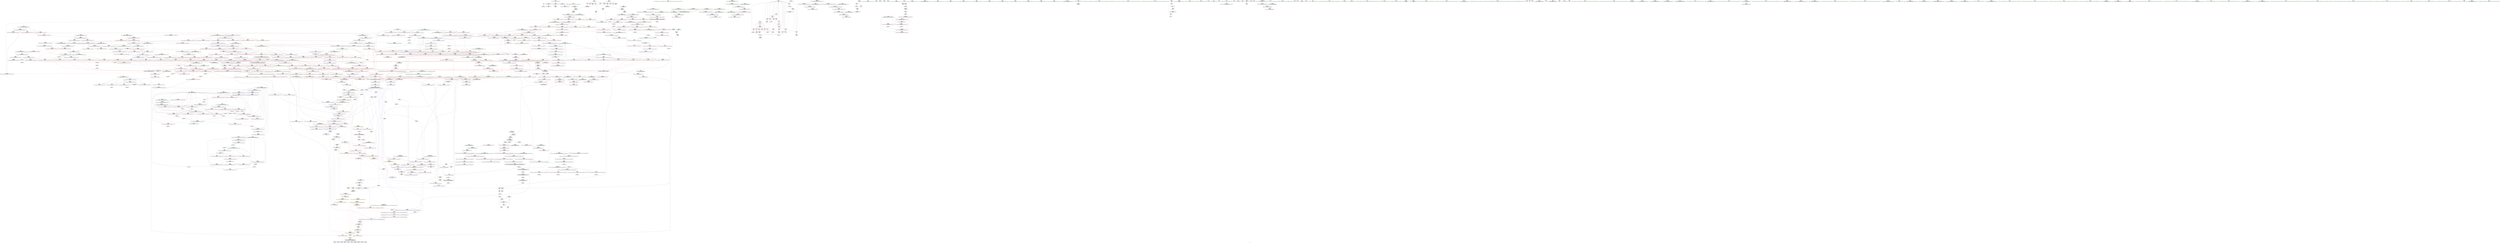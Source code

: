 digraph "SVFG" {
	label="SVFG";

	Node0x559c34e41520 [shape=record,color=grey,label="{NodeID: 0\nNullPtr}"];
	Node0x559c34e41520 -> Node0x559c34e91ee0[style=solid];
	Node0x559c34e41520 -> Node0x559c34eb1650[style=solid];
	Node0x559c34e99d30 [shape=record,color=red,label="{NodeID: 443\n708\<--688\n\<--__holeIndex.addr\n_ZSt13__adjust_heapIPiliN9__gnu_cxx5__ops15_Iter_less_iterEEvT_T0_S5_T1_T2_\n}"];
	Node0x559c34e99d30 -> Node0x559c34eb49b0[style=solid];
	Node0x559c34e8d760 [shape=record,color=green,label="{NodeID: 111\n599\<--600\n_ZSt13__adjust_heapIPiliN9__gnu_cxx5__ops15_Iter_less_iterEEvT_T0_S5_T1_T2_\<--_ZSt13__adjust_heapIPiliN9__gnu_cxx5__ops15_Iter_less_iterEEvT_T0_S5_T1_T2__field_insensitive\n}"];
	Node0x559c34f87a70 [shape=record,color=black,label="{NodeID: 1661\n1232 = PHI(1176, )\n2nd arg _ZSt23__copy_move_backward_a2ILb1EPiS0_ET1_T0_S2_S1_ }"];
	Node0x559c34f87a70 -> Node0x559c34eb7db0[style=solid];
	Node0x559c34eaf570 [shape=record,color=red,label="{NodeID: 554\n1174\<--1163\n\<--__last.addr\n_ZSt13move_backwardIPiS0_ET0_T_S2_S1_\n|{<s0>78}}"];
	Node0x559c34eaf570:s0 -> Node0x559c34f89c00[style=solid,color=red];
	Node0x559c34e925c0 [shape=record,color=black,label="{NodeID: 222\n137\<--136\nconv\<--\nmain\n}"];
	Node0x559c34e925c0 -> Node0x559c34ed0930[style=solid];
	Node0x559c34eb5030 [shape=record,color=blue,label="{NodeID: 665\n791\<--790\n__t.addr\<--__t\n_ZSt4moveIRN9__gnu_cxx5__ops15_Iter_less_iterEEONSt16remove_referenceIT_E4typeEOS5_\n}"];
	Node0x559c34eb5030 -> Node0x559c34eaad20[style=dashed];
	Node0x559c34ea01b0 [shape=record,color=red,label="{NodeID: 333\n151\<--58\n\<--i\nmain\n}"];
	Node0x559c34ea01b0 -> Node0x559c34ed1e30[style=solid];
	Node0x559c34ed3930 [shape=record,color=grey,label="{NodeID: 1108\n829 = Binary(828, 530, )\n}"];
	Node0x559c34ed3930 -> Node0x559c34ed37b0[style=solid];
	Node0x559c34e89f80 [shape=record,color=green,label="{NodeID: 1\n7\<--1\n__dso_handle\<--dummyObj\nGlob }"];
	Node0x559c34e99e00 [shape=record,color=red,label="{NodeID: 444\n740\<--688\n\<--__holeIndex.addr\n_ZSt13__adjust_heapIPiliN9__gnu_cxx5__ops15_Iter_less_iterEEvT_T0_S5_T1_T2_\n}"];
	Node0x559c34e8d860 [shape=record,color=green,label="{NodeID: 112\n614\<--615\nthis.addr\<--this.addr_field_insensitive\n_ZNK9__gnu_cxx5__ops15_Iter_less_iterclIPiS3_EEbT_T0_\n}"];
	Node0x559c34e8d860 -> Node0x559c34e989b0[style=solid];
	Node0x559c34e8d860 -> Node0x559c34eb3d80[style=solid];
	Node0x559c34f87bb0 [shape=record,color=black,label="{NodeID: 1662\n223 = PHI(199, )\n0th arg _ZSt6__sortIPiN9__gnu_cxx5__ops15_Iter_less_iterEEvT_S4_T0_ }"];
	Node0x559c34f87bb0 -> Node0x559c34eb22b0[style=solid];
	Node0x559c34eaf640 [shape=record,color=red,label="{NodeID: 555\n1176\<--1165\n\<--__result.addr\n_ZSt13move_backwardIPiS0_ET0_T_S2_S1_\n|{<s0>79}}"];
	Node0x559c34eaf640:s0 -> Node0x559c34f87a70[style=solid,color=red];
	Node0x559c34e92690 [shape=record,color=black,label="{NodeID: 223\n142\<--141\nidxprom23\<--sub22\nmain\n}"];
	Node0x559c34eb5100 [shape=record,color=blue,label="{NodeID: 666\n800\<--797\nthis.addr\<--this\n_ZN9__gnu_cxx5__ops14_Iter_less_valC2ENS0_15_Iter_less_iterE\n}"];
	Node0x559c34eb5100 -> Node0x559c34eaadf0[style=dashed];
	Node0x559c34ea0280 [shape=record,color=red,label="{NodeID: 334\n159\<--60\n\<--ct\nmain\n}"];
	Node0x559c34ea0280 -> Node0x559c34ed1fb0[style=solid];
	Node0x559c34ed3ab0 [shape=record,color=grey,label="{NodeID: 1109\n581 = Binary(580, 254, )\n}"];
	Node0x559c34ed3ab0 -> Node0x559c34eb3b10[style=solid];
	Node0x559c34e8a010 [shape=record,color=green,label="{NodeID: 2\n9\<--1\n\<--dummyObj\nCan only get source location for instruction, argument, global var or function.}"];
	Node0x559c34ebb8d0 [shape=record,color=yellow,style=double,label="{NodeID: 1552\n22V_4 = CSCHI(MR_22V_2)\npts\{13 16 \}\nCS[]|{<s0>21}}"];
	Node0x559c34ebb8d0:s0 -> Node0x559c34f08730[style=dashed,color=red];
	Node0x559c34e99ed0 [shape=record,color=red,label="{NodeID: 445\n767\<--688\n\<--__holeIndex.addr\n_ZSt13__adjust_heapIPiliN9__gnu_cxx5__ops15_Iter_less_iterEEvT_T0_S5_T1_T2_\n}"];
	Node0x559c34f1a510 [shape=record,color=yellow,style=double,label="{NodeID: 1220\n22V_1 = ENCHI(MR_22V_0)\npts\{13 16 \}\nFun[_ZSt14__partial_sortIPiN9__gnu_cxx5__ops15_Iter_less_iterEEvT_S4_S4_T0_]|{<s0>26}}"];
	Node0x559c34f1a510:s0 -> Node0x559c34f1bf20[style=dashed,color=red];
	Node0x559c34e8d930 [shape=record,color=green,label="{NodeID: 113\n616\<--617\n__it1.addr\<--__it1.addr_field_insensitive\n_ZNK9__gnu_cxx5__ops15_Iter_less_iterclIPiS3_EEbT_T0_\n}"];
	Node0x559c34e8d930 -> Node0x559c34e98a80[style=solid];
	Node0x559c34e8d930 -> Node0x559c34eb3e50[style=solid];
	Node0x559c34f87cf0 [shape=record,color=black,label="{NodeID: 1663\n224 = PHI(200, )\n1st arg _ZSt6__sortIPiN9__gnu_cxx5__ops15_Iter_less_iterEEvT_S4_T0_ }"];
	Node0x559c34f87cf0 -> Node0x559c34eb2380[style=solid];
	Node0x559c34eaf710 [shape=record,color=red,label="{NodeID: 556\n1192\<--1185\n\<--__last.addr\n_ZSt25__unguarded_linear_insertIPiN9__gnu_cxx5__ops14_Val_less_iterEEvT_T0_\n|{<s0>80}}"];
	Node0x559c34eaf710:s0 -> Node0x559c34f89ee0[style=solid,color=red];
	Node0x559c34e92760 [shape=record,color=black,label="{NodeID: 224\n145\<--144\nconv25\<--\nmain\n}"];
	Node0x559c34e92760 -> Node0x559c34ed0930[style=solid];
	Node0x559c34eb51d0 [shape=record,color=blue,label="{NodeID: 667\n811\<--806\n__first.addr\<--__first\n_ZSt11__push_heapIPiliN9__gnu_cxx5__ops14_Iter_less_valEEvT_T0_S5_T1_RT2_\n}"];
	Node0x559c34eb51d0 -> Node0x559c34eaaec0[style=dashed];
	Node0x559c34eb51d0 -> Node0x559c34eaaf90[style=dashed];
	Node0x559c34eb51d0 -> Node0x559c34eab060[style=dashed];
	Node0x559c34eb51d0 -> Node0x559c34eab130[style=dashed];
	Node0x559c34ea0350 [shape=record,color=red,label="{NodeID: 335\n147\<--62\n\<--ans\nmain\n}"];
	Node0x559c34ea0350 -> Node0x559c34ed0ab0[style=solid];
	Node0x559c34ecefd0 [shape=record,color=grey,label="{NodeID: 1110\n580 = Binary(579, 254, )\n}"];
	Node0x559c34ecefd0 -> Node0x559c34ed3ab0[style=solid];
	Node0x559c34e8a2c0 [shape=record,color=green,label="{NodeID: 3\n17\<--1\n.str\<--dummyObj\nGlob }"];
	Node0x559c34e99fa0 [shape=record,color=red,label="{NodeID: 446\n781\<--688\n\<--__holeIndex.addr\n_ZSt13__adjust_heapIPiliN9__gnu_cxx5__ops15_Iter_less_iterEEvT_T0_S5_T1_T2_\n|{<s0>47}}"];
	Node0x559c34e99fa0:s0 -> Node0x559c34f8b450[style=solid,color=red];
	Node0x559c34e8da00 [shape=record,color=green,label="{NodeID: 114\n618\<--619\n__it2.addr\<--__it2.addr_field_insensitive\n_ZNK9__gnu_cxx5__ops15_Iter_less_iterclIPiS3_EEbT_T0_\n}"];
	Node0x559c34e8da00 -> Node0x559c34e98b50[style=solid];
	Node0x559c34e8da00 -> Node0x559c34eb3f20[style=solid];
	Node0x559c34f87e30 [shape=record,color=black,label="{NodeID: 1664\n331 = PHI(248, )\n0th arg _ZSt4__lgl }"];
	Node0x559c34f87e30 -> Node0x559c34eb2930[style=solid];
	Node0x559c34eaf7e0 [shape=record,color=red,label="{NodeID: 557\n1196\<--1185\n\<--__last.addr\n_ZSt25__unguarded_linear_insertIPiN9__gnu_cxx5__ops14_Val_less_iterEEvT_T0_\n}"];
	Node0x559c34eaf7e0 -> Node0x559c34eb7730[style=solid];
	Node0x559c34e92830 [shape=record,color=black,label="{NodeID: 225\n245\<--243\nsub.ptr.lhs.cast\<--\n_ZSt6__sortIPiN9__gnu_cxx5__ops15_Iter_less_iterEEvT_S4_T0_\n}"];
	Node0x559c34e92830 -> Node0x559c34ed2d30[style=solid];
	Node0x559c34eb52a0 [shape=record,color=blue,label="{NodeID: 668\n813\<--807\n__holeIndex.addr\<--__holeIndex\n_ZSt11__push_heapIPiliN9__gnu_cxx5__ops14_Iter_less_valEEvT_T0_S5_T1_RT2_\n}"];
	Node0x559c34eb52a0 -> Node0x559c34eab200[style=dashed];
	Node0x559c34eb52a0 -> Node0x559c34f16950[style=dashed];
	Node0x559c34ea0420 [shape=record,color=red,label="{NodeID: 336\n167\<--62\n\<--ans\nmain\n}"];
	Node0x559c34ea6b30 [shape=record,color=grey,label="{NodeID: 1111\n577 = Binary(576, 249, )\n}"];
	Node0x559c34ea6b30 -> Node0x559c34eb3a40[style=solid];
	Node0x559c34e8a350 [shape=record,color=green,label="{NodeID: 4\n19\<--1\n_ZSt4cout\<--dummyObj\nGlob }"];
	Node0x559c34ebbb90 [shape=record,color=yellow,style=double,label="{NodeID: 1554\n22V_2 = CSCHI(MR_22V_1)\npts\{13 16 \}\nCS[]|{<s0>24}}"];
	Node0x559c34ebbb90:s0 -> Node0x559c34f09630[style=dashed,color=red];
	Node0x559c34e9a070 [shape=record,color=red,label="{NodeID: 447\n712\<--690\n\<--__len.addr\n_ZSt13__adjust_heapIPiliN9__gnu_cxx5__ops15_Iter_less_iterEEvT_T0_S5_T1_T2_\n}"];
	Node0x559c34e9a070 -> Node0x559c34ed13b0[style=solid];
	Node0x559c34e92c70 [shape=record,color=green,label="{NodeID: 115\n635\<--636\n__first.addr\<--__first.addr_field_insensitive\n_ZSt10__pop_heapIPiN9__gnu_cxx5__ops15_Iter_less_iterEEvT_S4_S4_RT0_\n}"];
	Node0x559c34e92c70 -> Node0x559c34e98dc0[style=solid];
	Node0x559c34e92c70 -> Node0x559c34e98e90[style=solid];
	Node0x559c34e92c70 -> Node0x559c34e98f60[style=solid];
	Node0x559c34e92c70 -> Node0x559c34eb3ff0[style=solid];
	Node0x559c34f87f70 [shape=record,color=black,label="{NodeID: 1665\n611 = PHI(465, 684, 896, 896, 896, 896, 896, 965, 965, 1057, )\n0th arg _ZNK9__gnu_cxx5__ops15_Iter_less_iterclIPiS3_EEbT_T0_ }"];
	Node0x559c34f87f70 -> Node0x559c34eb3d80[style=solid];
	Node0x559c34eaf8b0 [shape=record,color=red,label="{NodeID: 558\n1210\<--1185\n\<--__last.addr\n_ZSt25__unguarded_linear_insertIPiN9__gnu_cxx5__ops14_Val_less_iterEEvT_T0_\n}"];
	Node0x559c34eaf8b0 -> Node0x559c34eb78d0[style=solid];
	Node0x559c34e92900 [shape=record,color=black,label="{NodeID: 226\n246\<--244\nsub.ptr.rhs.cast\<--\n_ZSt6__sortIPiN9__gnu_cxx5__ops15_Iter_less_iterEEvT_S4_T0_\n}"];
	Node0x559c34e92900 -> Node0x559c34ed2d30[style=solid];
	Node0x559c34eb5370 [shape=record,color=blue,label="{NodeID: 669\n815\<--808\n__topIndex.addr\<--__topIndex\n_ZSt11__push_heapIPiliN9__gnu_cxx5__ops14_Iter_less_valEEvT_T0_S5_T1_RT2_\n}"];
	Node0x559c34eb5370 -> Node0x559c34eab610[style=dashed];
	Node0x559c34ea04f0 [shape=record,color=red,label="{NodeID: 337\n136\<--135\n\<--arrayidx\nmain\n}"];
	Node0x559c34ea04f0 -> Node0x559c34e925c0[style=solid];
	Node0x559c34ea6cb0 [shape=record,color=grey,label="{NodeID: 1112\n576 = Binary(574, 575, )\n}"];
	Node0x559c34ea6cb0 -> Node0x559c34ea6b30[style=solid];
	Node0x559c34e8a3e0 [shape=record,color=green,label="{NodeID: 5\n20\<--1\n.str.1\<--dummyObj\nGlob }"];
	Node0x559c34e9a140 [shape=record,color=red,label="{NodeID: 448\n746\<--690\n\<--__len.addr\n_ZSt13__adjust_heapIPiliN9__gnu_cxx5__ops15_Iter_less_iterEEvT_T0_S5_T1_T2_\n}"];
	Node0x559c34e9a140 -> Node0x559c34ed3330[style=solid];
	Node0x559c34e92d40 [shape=record,color=green,label="{NodeID: 116\n637\<--638\n__last.addr\<--__last.addr_field_insensitive\n_ZSt10__pop_heapIPiN9__gnu_cxx5__ops15_Iter_less_iterEEvT_S4_S4_RT0_\n}"];
	Node0x559c34e92d40 -> Node0x559c34e99030[style=solid];
	Node0x559c34e92d40 -> Node0x559c34eb40c0[style=solid];
	Node0x559c34f88800 [shape=record,color=black,label="{NodeID: 1666\n612 = PHI(490, 723, 910, 914, 924, 938, 946, 978, 990, 1088, )\n1st arg _ZNK9__gnu_cxx5__ops15_Iter_less_iterclIPiS3_EEbT_T0_ }"];
	Node0x559c34f88800 -> Node0x559c34eb3e50[style=solid];
	Node0x559c34eaf980 [shape=record,color=red,label="{NodeID: 559\n1220\<--1185\n\<--__last.addr\n_ZSt25__unguarded_linear_insertIPiN9__gnu_cxx5__ops14_Val_less_iterEEvT_T0_\n}"];
	Node0x559c34eaf980 -> Node0x559c34eb7b40[style=solid];
	Node0x559c34f21200 [shape=record,color=yellow,style=double,label="{NodeID: 1334\n110V_1 = ENCHI(MR_110V_0)\npts\{557 693 818 1034 1066 1188 \}\nFun[_ZSt10__pop_heapIPiN9__gnu_cxx5__ops15_Iter_less_iterEEvT_S4_S4_RT0_]}"];
	Node0x559c34f21200 -> Node0x559c34e99370[style=dashed];
	Node0x559c34f21200 -> Node0x559c34e99440[style=dashed];
	Node0x559c34f21200 -> Node0x559c34e99510[style=dashed];
	Node0x559c34e929d0 [shape=record,color=black,label="{NodeID: 227\n295\<--293\nsub.ptr.lhs.cast\<--\n_ZSt16__introsort_loopIPilN9__gnu_cxx5__ops15_Iter_less_iterEEvT_S4_T0_T1_\n}"];
	Node0x559c34e929d0 -> Node0x559c34ea78b0[style=solid];
	Node0x559c34eb5440 [shape=record,color=blue,label="{NodeID: 670\n817\<--809\n__value.addr\<--__value\n_ZSt11__push_heapIPiliN9__gnu_cxx5__ops14_Iter_less_valEEvT_T0_S5_T1_RT2_\n|{|<s2>48}}"];
	Node0x559c34eb5440 -> Node0x559c34eaba20[style=dashed];
	Node0x559c34eb5440 -> Node0x559c34eabaf0[style=dashed];
	Node0x559c34eb5440:s2 -> Node0x559c34f1c000[style=dashed,color=red];
	Node0x559c34ea05c0 [shape=record,color=red,label="{NodeID: 338\n144\<--143\n\<--arrayidx24\nmain\n}"];
	Node0x559c34ea05c0 -> Node0x559c34e92760[style=solid];
	Node0x559c34ea6e30 [shape=record,color=grey,label="{NodeID: 1113\n666 = Binary(665, 249, )\n|{<s0>40}}"];
	Node0x559c34ea6e30:s0 -> Node0x559c34f896c0[style=solid,color=red];
	Node0x559c34e8a470 [shape=record,color=green,label="{NodeID: 6\n22\<--1\n.str.2\<--dummyObj\nGlob }"];
	Node0x559c34e9a210 [shape=record,color=red,label="{NodeID: 449\n751\<--690\n\<--__len.addr\n_ZSt13__adjust_heapIPiliN9__gnu_cxx5__ops15_Iter_less_iterEEvT_T0_S5_T1_T2_\n}"];
	Node0x559c34e9a210 -> Node0x559c34ed3030[style=solid];
	Node0x559c34f1a8c0 [shape=record,color=yellow,style=double,label="{NodeID: 1224\n22V_1 = ENCHI(MR_22V_0)\npts\{13 16 \}\nFun[_ZSt13move_backwardIPiS0_ET0_T_S2_S1_]|{<s0>79}}"];
	Node0x559c34f1a8c0:s0 -> Node0x559c34f1cb10[style=dashed,color=red];
	Node0x559c34e92e10 [shape=record,color=green,label="{NodeID: 117\n639\<--640\n__result.addr\<--__result.addr_field_insensitive\n_ZSt10__pop_heapIPiN9__gnu_cxx5__ops15_Iter_less_iterEEvT_S4_S4_RT0_\n}"];
	Node0x559c34e92e10 -> Node0x559c34e99100[style=solid];
	Node0x559c34e92e10 -> Node0x559c34e991d0[style=solid];
	Node0x559c34e92e10 -> Node0x559c34eb4190[style=solid];
	Node0x559c34f88b80 [shape=record,color=black,label="{NodeID: 1667\n613 = PHI(491, 727, 911, 915, 925, 939, 947, 979, 991, 1089, )\n2nd arg _ZNK9__gnu_cxx5__ops15_Iter_less_iterclIPiS3_EEbT_T0_ }"];
	Node0x559c34f88b80 -> Node0x559c34eb3f20[style=solid];
	Node0x559c34eafa50 [shape=record,color=red,label="{NodeID: 560\n1198\<--1189\n\<--__next\n_ZSt25__unguarded_linear_insertIPiN9__gnu_cxx5__ops14_Val_less_iterEEvT_T0_\n}"];
	Node0x559c34eafa50 -> Node0x559c34e9e200[style=solid];
	Node0x559c34e92aa0 [shape=record,color=black,label="{NodeID: 228\n296\<--294\nsub.ptr.rhs.cast\<--\n_ZSt16__introsort_loopIPilN9__gnu_cxx5__ops15_Iter_less_iterEEvT_S4_T0_T1_\n}"];
	Node0x559c34e92aa0 -> Node0x559c34ea78b0[style=solid];
	Node0x559c34eb5510 [shape=record,color=blue,label="{NodeID: 671\n819\<--810\n__comp.addr\<--__comp\n_ZSt11__push_heapIPiliN9__gnu_cxx5__ops14_Iter_less_valEEvT_T0_S5_T1_RT2_\n}"];
	Node0x559c34eb5510 -> Node0x559c34eab6e0[style=dashed];
	Node0x559c34ea0690 [shape=record,color=red,label="{NodeID: 339\n199\<--189\n\<--__first.addr\n_ZSt4sortIPiEvT_S1_\n|{<s0>15}}"];
	Node0x559c34ea0690:s0 -> Node0x559c34f87bb0[style=solid,color=red];
	Node0x559c34ea6fb0 [shape=record,color=grey,label="{NodeID: 1114\n665 = Binary(663, 664, )\n}"];
	Node0x559c34ea6fb0 -> Node0x559c34ea6e30[style=solid];
	Node0x559c34e8acb0 [shape=record,color=green,label="{NodeID: 7\n25\<--1\n\<--dummyObj\nCan only get source location for instruction, argument, global var or function.}"];
	Node0x559c34e9a2e0 [shape=record,color=red,label="{NodeID: 450\n782\<--694\n\<--__topIndex\n_ZSt13__adjust_heapIPiliN9__gnu_cxx5__ops15_Iter_less_iterEEvT_T0_S5_T1_T2_\n|{<s0>47}}"];
	Node0x559c34e9a2e0:s0 -> Node0x559c34f8b560[style=solid,color=red];
	Node0x559c34e92ee0 [shape=record,color=green,label="{NodeID: 118\n641\<--642\n__comp.addr\<--__comp.addr_field_insensitive\n_ZSt10__pop_heapIPiN9__gnu_cxx5__ops15_Iter_less_iterEEvT_S4_S4_RT0_\n}"];
	Node0x559c34e92ee0 -> Node0x559c34e992a0[style=solid];
	Node0x559c34e92ee0 -> Node0x559c34eb4260[style=solid];
	Node0x559c34f88f00 [shape=record,color=black,label="{NodeID: 1668\n1012 = PHI(918, 928, 932, 942, 950, 954, 1004, )\n0th arg _ZSt9iter_swapIPiS0_EvT_T0_ }"];
	Node0x559c34f88f00 -> Node0x559c34eb6550[style=solid];
	Node0x559c34eafb20 [shape=record,color=red,label="{NodeID: 561\n1202\<--1189\n\<--__next\n_ZSt25__unguarded_linear_insertIPiN9__gnu_cxx5__ops14_Val_less_iterEEvT_T0_\n|{<s0>81}}"];
	Node0x559c34eafb20:s0 -> Node0x559c34f86760[style=solid,color=red];
	Node0x559c34e92b70 [shape=record,color=black,label="{NodeID: 229\n340\<--336\ncast\<--\n_ZSt4__lgl\n}"];
	Node0x559c34eb55e0 [shape=record,color=blue,label="{NodeID: 672\n821\<--830\n__parent\<--div\n_ZSt11__push_heapIPiliN9__gnu_cxx5__ops14_Iter_less_valEEvT_T0_S5_T1_RT2_\n}"];
	Node0x559c34eb55e0 -> Node0x559c34f05130[style=dashed];
	Node0x559c34ea0760 [shape=record,color=red,label="{NodeID: 340\n200\<--191\n\<--__last.addr\n_ZSt4sortIPiEvT_S1_\n|{<s0>15}}"];
	Node0x559c34ea0760:s0 -> Node0x559c34f87cf0[style=solid,color=red];
	Node0x559c34ea7130 [shape=record,color=grey,label="{NodeID: 1115\n528 = Binary(527, 249, )\n}"];
	Node0x559c34ea7130 -> Node0x559c34ea96b0[style=solid];
	Node0x559c34e8ad40 [shape=record,color=green,label="{NodeID: 8\n91\<--1\n\<--dummyObj\nCan only get source location for instruction, argument, global var or function.}"];
	Node0x559c34ebc110 [shape=record,color=yellow,style=double,label="{NodeID: 1558\n22V_3 = CSCHI(MR_22V_2)\npts\{13 16 \}\nCS[]|{<s0>20}}"];
	Node0x559c34ebc110:s0 -> Node0x559c34ebb8d0[style=dashed,color=blue];
	Node0x559c34e9a3b0 [shape=record,color=red,label="{NodeID: 451\n711\<--696\n\<--__secondChild\n_ZSt13__adjust_heapIPiliN9__gnu_cxx5__ops15_Iter_less_iterEEvT_T0_S5_T1_T2_\n}"];
	Node0x559c34e9a3b0 -> Node0x559c34ea8630[style=solid];
	Node0x559c34f1aab0 [shape=record,color=yellow,style=double,label="{NodeID: 1226\n216V_1 = ENCHI(MR_216V_0)\npts\{557 644 693 818 1034 1066 \}\nFun[_ZSt25__unguarded_linear_insertIPiN9__gnu_cxx5__ops14_Val_less_iterEEvT_T0_]}"];
	Node0x559c34f1aab0 -> Node0x559c34eafe60[style=dashed];
	Node0x559c34f1aab0 -> Node0x559c34eaff30[style=dashed];
	Node0x559c34f1aab0 -> Node0x559c34eb0000[style=dashed];
	Node0x559c34e92fb0 [shape=record,color=green,label="{NodeID: 119\n643\<--644\n__value\<--__value_field_insensitive\n_ZSt10__pop_heapIPiN9__gnu_cxx5__ops15_Iter_less_iterEEvT_S4_S4_RT0_\n|{|<s1>39}}"];
	Node0x559c34e92fb0 -> Node0x559c34eb4330[style=solid];
	Node0x559c34e92fb0:s1 -> Node0x559c34f89ee0[style=solid,color=red];
	Node0x559c34f89190 [shape=record,color=black,label="{NodeID: 1669\n1013 = PHI(919, 929, 933, 943, 951, 955, 1005, )\n1st arg _ZSt9iter_swapIPiS0_EvT_T0_ }"];
	Node0x559c34f89190 -> Node0x559c34eb6620[style=solid];
	Node0x559c34eafbf0 [shape=record,color=red,label="{NodeID: 562\n1207\<--1189\n\<--__next\n_ZSt25__unguarded_linear_insertIPiN9__gnu_cxx5__ops14_Val_less_iterEEvT_T0_\n|{<s0>82}}"];
	Node0x559c34eafbf0:s0 -> Node0x559c34f89ee0[style=solid,color=red];
	Node0x559c34e9ada0 [shape=record,color=black,label="{NodeID: 230\n341\<--336\nconv\<--\n_ZSt4__lgl\n}"];
	Node0x559c34e9ada0 -> Node0x559c34ed07b0[style=solid];
	Node0x559c34eb56b0 [shape=record,color=blue,label="{NodeID: 673\n855\<--852\nadd.ptr3\<--\n_ZSt11__push_heapIPiliN9__gnu_cxx5__ops14_Iter_less_valEEvT_T0_S5_T1_RT2_\n}"];
	Node0x559c34eb56b0 -> Node0x559c34f16e50[style=dashed];
	Node0x559c34ea0830 [shape=record,color=red,label="{NodeID: 341\n237\<--227\n\<--__first.addr\n_ZSt6__sortIPiN9__gnu_cxx5__ops15_Iter_less_iterEEvT_S4_T0_\n}"];
	Node0x559c34ea0830 -> Node0x559c34ea8db0[style=solid];
	Node0x559c34ea72b0 [shape=record,color=grey,label="{NodeID: 1116\n527 = Binary(525, 526, )\n}"];
	Node0x559c34ea72b0 -> Node0x559c34ea7130[style=solid];
	Node0x559c34e8add0 [shape=record,color=green,label="{NodeID: 9\n126\<--1\n\<--dummyObj\nCan only get source location for instruction, argument, global var or function.|{<s0>40}}"];
	Node0x559c34e8add0:s0 -> Node0x559c34f89570[style=solid,color=red];
	Node0x559c34e9a480 [shape=record,color=red,label="{NodeID: 452\n717\<--696\n\<--__secondChild\n_ZSt13__adjust_heapIPiliN9__gnu_cxx5__ops15_Iter_less_iterEEvT_T0_S5_T1_T2_\n}"];
	Node0x559c34e9a480 -> Node0x559c34ed16b0[style=solid];
	Node0x559c34e93080 [shape=record,color=green,label="{NodeID: 120\n645\<--646\nagg.tmp\<--agg.tmp_field_insensitive\n_ZSt10__pop_heapIPiN9__gnu_cxx5__ops15_Iter_less_iterEEvT_S4_S4_RT0_\n}"];
	Node0x559c34f89420 [shape=record,color=black,label="{NodeID: 1670\n680 = PHI(592, 660, )\n0th arg _ZSt13__adjust_heapIPiliN9__gnu_cxx5__ops15_Iter_less_iterEEvT_T0_S5_T1_T2_ }"];
	Node0x559c34f89420 -> Node0x559c34eb45a0[style=solid];
	Node0x559c34eafcc0 [shape=record,color=red,label="{NodeID: 563\n1212\<--1189\n\<--__next\n_ZSt25__unguarded_linear_insertIPiN9__gnu_cxx5__ops14_Val_less_iterEEvT_T0_\n}"];
	Node0x559c34eafcc0 -> Node0x559c34eb79a0[style=solid];
	Node0x559c34e9ae70 [shape=record,color=black,label="{NodeID: 231\n330\<--342\n_ZSt4__lgl_ret\<--sub\n_ZSt4__lgl\n|{<s0>16}}"];
	Node0x559c34e9ae70:s0 -> Node0x559c34f81db0[style=solid,color=blue];
	Node0x559c34eb5780 [shape=record,color=blue,label="{NodeID: 674\n813\<--857\n__holeIndex.addr\<--\n_ZSt11__push_heapIPiliN9__gnu_cxx5__ops14_Iter_less_valEEvT_T0_S5_T1_RT2_\n}"];
	Node0x559c34eb5780 -> Node0x559c34eab470[style=dashed];
	Node0x559c34eb5780 -> Node0x559c34f16950[style=dashed];
	Node0x559c34ea0900 [shape=record,color=red,label="{NodeID: 342\n241\<--227\n\<--__first.addr\n_ZSt6__sortIPiN9__gnu_cxx5__ops15_Iter_less_iterEEvT_S4_T0_\n|{<s0>17}}"];
	Node0x559c34ea0900:s0 -> Node0x559c34f8bde0[style=solid,color=red];
	Node0x559c34ea7430 [shape=record,color=grey,label="{NodeID: 1117\n313 = Binary(312, 314, )\n}"];
	Node0x559c34ea7430 -> Node0x559c34eb26c0[style=solid];
	Node0x559c34e8ae60 [shape=record,color=green,label="{NodeID: 10\n179\<--1\n\<--dummyObj\nCan only get source location for instruction, argument, global var or function.}"];
	Node0x559c34e9a550 [shape=record,color=red,label="{NodeID: 453\n722\<--696\n\<--__secondChild\n_ZSt13__adjust_heapIPiliN9__gnu_cxx5__ops15_Iter_less_iterEEvT_T0_S5_T1_T2_\n}"];
	Node0x559c34e93150 [shape=record,color=green,label="{NodeID: 121\n674\<--675\n__t.addr\<--__t.addr_field_insensitive\n_ZSt4moveIRiEONSt16remove_referenceIT_E4typeEOS2_\n}"];
	Node0x559c34e93150 -> Node0x559c34e995e0[style=solid];
	Node0x559c34e93150 -> Node0x559c34eb44d0[style=solid];
	Node0x559c34f89570 [shape=record,color=black,label="{NodeID: 1671\n681 = PHI(593, 126, )\n1st arg _ZSt13__adjust_heapIPiliN9__gnu_cxx5__ops15_Iter_less_iterEEvT_T0_S5_T1_T2_ }"];
	Node0x559c34f89570 -> Node0x559c34eb4670[style=solid];
	Node0x559c34eafd90 [shape=record,color=red,label="{NodeID: 564\n1214\<--1189\n\<--__next\n_ZSt25__unguarded_linear_insertIPiN9__gnu_cxx5__ops14_Val_less_iterEEvT_T0_\n}"];
	Node0x559c34eafd90 -> Node0x559c34e9e2d0[style=solid];
	Node0x559c34e9af40 [shape=record,color=black,label="{NodeID: 232\n364\<--362\nsub.ptr.lhs.cast\<--\n_ZSt22__final_insertion_sortIPiN9__gnu_cxx5__ops15_Iter_less_iterEEvT_S4_T0_\n}"];
	Node0x559c34e9af40 -> Node0x559c34ecfd30[style=solid];
	Node0x559c34eb5850 [shape=record,color=blue,label="{NodeID: 675\n821\<--861\n__parent\<--div5\n_ZSt11__push_heapIPiliN9__gnu_cxx5__ops14_Iter_less_valEEvT_T0_S5_T1_RT2_\n}"];
	Node0x559c34eb5850 -> Node0x559c34f05130[style=dashed];
	Node0x559c34ea09d0 [shape=record,color=red,label="{NodeID: 343\n244\<--227\n\<--__first.addr\n_ZSt6__sortIPiN9__gnu_cxx5__ops15_Iter_less_iterEEvT_S4_T0_\n}"];
	Node0x559c34ea09d0 -> Node0x559c34e92900[style=solid];
	Node0x559c34ea75b0 [shape=record,color=grey,label="{NodeID: 1118\n90 = Binary(89, 91, )\n}"];
	Node0x559c34ea75b0 -> Node0x559c34eb19c0[style=solid];
	Node0x559c34e8af60 [shape=record,color=green,label="{NodeID: 11\n249\<--1\n\<--dummyObj\nCan only get source location for instruction, argument, global var or function.}"];
	Node0x559c34e9a620 [shape=record,color=red,label="{NodeID: 454\n725\<--696\n\<--__secondChild\n_ZSt13__adjust_heapIPiliN9__gnu_cxx5__ops15_Iter_less_iterEEvT_T0_S5_T1_T2_\n}"];
	Node0x559c34e9a620 -> Node0x559c34ed2bb0[style=solid];
	Node0x559c34e93220 [shape=record,color=green,label="{NodeID: 122\n684\<--685\n__comp\<--__comp_field_insensitive\n_ZSt13__adjust_heapIPiliN9__gnu_cxx5__ops15_Iter_less_iterEEvT_T0_S5_T1_T2_\n|{<s0>41|<s1>44}}"];
	Node0x559c34e93220:s0 -> Node0x559c34f87f70[style=solid,color=red];
	Node0x559c34e93220:s1 -> Node0x559c34f8b890[style=solid,color=red];
	Node0x559c34f896c0 [shape=record,color=black,label="{NodeID: 1672\n682 = PHI(594, 666, )\n2nd arg _ZSt13__adjust_heapIPiliN9__gnu_cxx5__ops15_Iter_less_iterEEvT_T0_S5_T1_T2_ }"];
	Node0x559c34f896c0 -> Node0x559c34eb4740[style=solid];
	Node0x559c34eafe60 [shape=record,color=red,label="{NodeID: 565\n1194\<--1193\n\<--call\n_ZSt25__unguarded_linear_insertIPiN9__gnu_cxx5__ops14_Val_less_iterEEvT_T0_\n}"];
	Node0x559c34eafe60 -> Node0x559c34eb7660[style=solid];
	Node0x559c34e9b010 [shape=record,color=black,label="{NodeID: 233\n365\<--363\nsub.ptr.rhs.cast\<--\n_ZSt22__final_insertion_sortIPiN9__gnu_cxx5__ops15_Iter_less_iterEEvT_S4_T0_\n}"];
	Node0x559c34e9b010 -> Node0x559c34ecfd30[style=solid];
	Node0x559c34eb5920 [shape=record,color=blue,label="{NodeID: 676\n868\<--865\nadd.ptr7\<--\n_ZSt11__push_heapIPiliN9__gnu_cxx5__ops14_Iter_less_valEEvT_T0_S5_T1_RT2_\n|{<s0>47}}"];
	Node0x559c34eb5920:s0 -> Node0x559c34eba7f0[style=dashed,color=blue];
	Node0x559c34ea0aa0 [shape=record,color=red,label="{NodeID: 344\n258\<--227\n\<--__first.addr\n_ZSt6__sortIPiN9__gnu_cxx5__ops15_Iter_less_iterEEvT_S4_T0_\n|{<s0>18}}"];
	Node0x559c34ea0aa0:s0 -> Node0x559c34f8aac0[style=solid,color=red];
	Node0x559c34ea7730 [shape=record,color=grey,label="{NodeID: 1119\n298 = Binary(297, 249, )\n}"];
	Node0x559c34ea7730 -> Node0x559c34ea9cb0[style=solid];
	Node0x559c34e8b060 [shape=record,color=green,label="{NodeID: 12\n254\<--1\n\<--dummyObj\nCan only get source location for instruction, argument, global var or function.}"];
	Node0x559c34e9a6f0 [shape=record,color=red,label="{NodeID: 455\n730\<--696\n\<--__secondChild\n_ZSt13__adjust_heapIPiliN9__gnu_cxx5__ops15_Iter_less_iterEEvT_T0_S5_T1_T2_\n}"];
	Node0x559c34e9a6f0 -> Node0x559c34ed28b0[style=solid];
	Node0x559c34f1aec0 [shape=record,color=yellow,style=double,label="{NodeID: 1230\n211V_1 = ENCHI(MR_211V_0)\npts\{1188 \}\nFun[_ZNK9__gnu_cxx5__ops14_Val_less_iterclIiPiEEbRT_T0_]}"];
	Node0x559c34f1aec0 -> Node0x559c34eb1110[style=dashed];
	Node0x559c34e932f0 [shape=record,color=green,label="{NodeID: 123\n686\<--687\n__first.addr\<--__first.addr_field_insensitive\n_ZSt13__adjust_heapIPiliN9__gnu_cxx5__ops15_Iter_less_iterEEvT_T0_S5_T1_T2_\n}"];
	Node0x559c34e932f0 -> Node0x559c34e996b0[style=solid];
	Node0x559c34e932f0 -> Node0x559c34e99780[style=solid];
	Node0x559c34e932f0 -> Node0x559c34e99850[style=solid];
	Node0x559c34e932f0 -> Node0x559c34e99920[style=solid];
	Node0x559c34e932f0 -> Node0x559c34e999f0[style=solid];
	Node0x559c34e932f0 -> Node0x559c34e99ac0[style=solid];
	Node0x559c34e932f0 -> Node0x559c34e99b90[style=solid];
	Node0x559c34e932f0 -> Node0x559c34eb45a0[style=solid];
	Node0x559c34f89810 [shape=record,color=black,label="{NodeID: 1673\n683 = PHI(596, 668, )\n3rd arg _ZSt13__adjust_heapIPiliN9__gnu_cxx5__ops15_Iter_less_iterEEvT_T0_S5_T1_T2_ }"];
	Node0x559c34f89810 -> Node0x559c34eb4810[style=solid];
	Node0x559c34eaff30 [shape=record,color=red,label="{NodeID: 566\n1209\<--1208\n\<--call2\n_ZSt25__unguarded_linear_insertIPiN9__gnu_cxx5__ops14_Val_less_iterEEvT_T0_\n}"];
	Node0x559c34eaff30 -> Node0x559c34eb78d0[style=solid];
	Node0x559c34e9b0e0 [shape=record,color=black,label="{NodeID: 234\n437\<--435\nsub.ptr.lhs.cast\<--\n_ZSt27__unguarded_partition_pivotIPiN9__gnu_cxx5__ops15_Iter_less_iterEET_S4_S4_T0_\n}"];
	Node0x559c34e9b0e0 -> Node0x559c34ed1830[style=solid];
	Node0x559c34eb59f0 [shape=record,color=blue,label="{NodeID: 677\n875\<--872\nthis.addr\<--this\n_ZNK9__gnu_cxx5__ops14_Iter_less_valclIPiiEEbT_RT0_\n}"];
	Node0x559c34eb59f0 -> Node0x559c34eabbc0[style=dashed];
	Node0x559c34ea0b70 [shape=record,color=red,label="{NodeID: 345\n238\<--229\n\<--__last.addr\n_ZSt6__sortIPiN9__gnu_cxx5__ops15_Iter_less_iterEEvT_S4_T0_\n}"];
	Node0x559c34ea0b70 -> Node0x559c34ea8db0[style=solid];
	Node0x559c34ea78b0 [shape=record,color=grey,label="{NodeID: 1120\n297 = Binary(295, 296, )\n}"];
	Node0x559c34ea78b0 -> Node0x559c34ea7730[style=solid];
	Node0x559c34e8b160 [shape=record,color=green,label="{NodeID: 13\n300\<--1\n\<--dummyObj\nCan only get source location for instruction, argument, global var or function.}"];
	Node0x559c34e9a7c0 [shape=record,color=red,label="{NodeID: 456\n735\<--696\n\<--__secondChild\n_ZSt13__adjust_heapIPiliN9__gnu_cxx5__ops15_Iter_less_iterEEvT_T0_S5_T1_T2_\n}"];
	Node0x559c34e933c0 [shape=record,color=green,label="{NodeID: 124\n688\<--689\n__holeIndex.addr\<--__holeIndex.addr_field_insensitive\n_ZSt13__adjust_heapIPiliN9__gnu_cxx5__ops15_Iter_less_iterEEvT_T0_S5_T1_T2_\n}"];
	Node0x559c34e933c0 -> Node0x559c34e99c60[style=solid];
	Node0x559c34e933c0 -> Node0x559c34e99d30[style=solid];
	Node0x559c34e933c0 -> Node0x559c34e99e00[style=solid];
	Node0x559c34e933c0 -> Node0x559c34e99ed0[style=solid];
	Node0x559c34e933c0 -> Node0x559c34e99fa0[style=solid];
	Node0x559c34e933c0 -> Node0x559c34eb4670[style=solid];
	Node0x559c34e933c0 -> Node0x559c34eb4cf0[style=solid];
	Node0x559c34e933c0 -> Node0x559c34eb4f60[style=solid];
	Node0x559c34f89960 [shape=record,color=black,label="{NodeID: 1674\n1055 = PHI(370, 383, )\n0th arg _ZSt16__insertion_sortIPiN9__gnu_cxx5__ops15_Iter_less_iterEEvT_S4_T0_ }"];
	Node0x559c34f89960 -> Node0x559c34eb6b00[style=solid];
	Node0x559c34eb0000 [shape=record,color=red,label="{NodeID: 567\n1219\<--1218\n\<--call4\n_ZSt25__unguarded_linear_insertIPiN9__gnu_cxx5__ops14_Val_less_iterEEvT_T0_\n}"];
	Node0x559c34eb0000 -> Node0x559c34eb7b40[style=solid];
	Node0x559c34e9b1b0 [shape=record,color=black,label="{NodeID: 235\n438\<--436\nsub.ptr.rhs.cast\<--\n_ZSt27__unguarded_partition_pivotIPiN9__gnu_cxx5__ops15_Iter_less_iterEET_S4_S4_T0_\n}"];
	Node0x559c34e9b1b0 -> Node0x559c34ed1830[style=solid];
	Node0x559c34eb5ac0 [shape=record,color=blue,label="{NodeID: 678\n877\<--873\n__it.addr\<--__it\n_ZNK9__gnu_cxx5__ops14_Iter_less_valclIPiiEEbT_RT0_\n}"];
	Node0x559c34eb5ac0 -> Node0x559c34eabc90[style=dashed];
	Node0x559c34ea0c40 [shape=record,color=red,label="{NodeID: 346\n242\<--229\n\<--__last.addr\n_ZSt6__sortIPiN9__gnu_cxx5__ops15_Iter_less_iterEEvT_S4_T0_\n|{<s0>17}}"];
	Node0x559c34ea0c40:s0 -> Node0x559c34f8bf30[style=solid,color=red];
	Node0x559c34ea7a30 [shape=record,color=grey,label="{NodeID: 1121\n98 = cmp(96, 97, )\n}"];
	Node0x559c34e8b260 [shape=record,color=green,label="{NodeID: 14\n314\<--1\n\<--dummyObj\nCan only get source location for instruction, argument, global var or function.}"];
	Node0x559c34e9a890 [shape=record,color=red,label="{NodeID: 457\n743\<--696\n\<--__secondChild\n_ZSt13__adjust_heapIPiliN9__gnu_cxx5__ops15_Iter_less_iterEEvT_T0_S5_T1_T2_\n}"];
	Node0x559c34e9a890 -> Node0x559c34eb4cf0[style=solid];
	Node0x559c34e93490 [shape=record,color=green,label="{NodeID: 125\n690\<--691\n__len.addr\<--__len.addr_field_insensitive\n_ZSt13__adjust_heapIPiliN9__gnu_cxx5__ops15_Iter_less_iterEEvT_T0_S5_T1_T2_\n}"];
	Node0x559c34e93490 -> Node0x559c34e9a070[style=solid];
	Node0x559c34e93490 -> Node0x559c34e9a140[style=solid];
	Node0x559c34e93490 -> Node0x559c34e9a210[style=solid];
	Node0x559c34e93490 -> Node0x559c34eb4740[style=solid];
	Node0x559c34f89ab0 [shape=record,color=black,label="{NodeID: 1675\n1056 = PHI(372, 384, )\n1st arg _ZSt16__insertion_sortIPiN9__gnu_cxx5__ops15_Iter_less_iterEEvT_S4_T0_ }"];
	Node0x559c34f89ab0 -> Node0x559c34eb6bd0[style=solid];
	Node0x559c34eb00d0 [shape=record,color=red,label="{NodeID: 568\n1242\<--1233\n\<--__first.addr\n_ZSt23__copy_move_backward_a2ILb1EPiS0_ET1_T0_S2_S1_\n|{<s0>84}}"];
	Node0x559c34eb00d0:s0 -> Node0x559c34f89d50[style=solid,color=red];
	Node0x559c34e9b280 [shape=record,color=black,label="{NodeID: 236\n417\<--457\n_ZSt27__unguarded_partition_pivotIPiN9__gnu_cxx5__ops15_Iter_less_iterEET_S4_S4_T0__ret\<--call\n_ZSt27__unguarded_partition_pivotIPiN9__gnu_cxx5__ops15_Iter_less_iterEET_S4_S4_T0_\n|{<s0>20}}"];
	Node0x559c34e9b280:s0 -> Node0x559c34f81eb0[style=solid,color=blue];
	Node0x559c34eb5b90 [shape=record,color=blue,label="{NodeID: 679\n879\<--874\n__val.addr\<--__val\n_ZNK9__gnu_cxx5__ops14_Iter_less_valclIPiiEEbT_RT0_\n}"];
	Node0x559c34eb5b90 -> Node0x559c34eabd60[style=dashed];
	Node0x559c34ea0d10 [shape=record,color=red,label="{NodeID: 347\n243\<--229\n\<--__last.addr\n_ZSt6__sortIPiN9__gnu_cxx5__ops15_Iter_less_iterEEvT_S4_T0_\n}"];
	Node0x559c34ea0d10 -> Node0x559c34e92830[style=solid];
	Node0x559c34ea7bb0 [shape=record,color=grey,label="{NodeID: 1122\n1086 = cmp(1084, 1085, )\n}"];
	Node0x559c34e8b360 [shape=record,color=green,label="{NodeID: 15\n337\<--1\n\<--dummyObj\nCan only get source location for instruction, argument, global var or function.}"];
	Node0x559c34e9a960 [shape=record,color=red,label="{NodeID: 458\n750\<--696\n\<--__secondChild\n_ZSt13__adjust_heapIPiliN9__gnu_cxx5__ops15_Iter_less_iterEEvT_T0_S5_T1_T2_\n}"];
	Node0x559c34e9a960 -> Node0x559c34ea8f30[style=solid];
	Node0x559c34e93560 [shape=record,color=green,label="{NodeID: 126\n692\<--693\n__value.addr\<--__value.addr_field_insensitive\n_ZSt13__adjust_heapIPiliN9__gnu_cxx5__ops15_Iter_less_iterEEvT_T0_S5_T1_T2_\n|{|<s1>46}}"];
	Node0x559c34e93560 -> Node0x559c34eb4810[style=solid];
	Node0x559c34e93560:s1 -> Node0x559c34f89ee0[style=solid,color=red];
	Node0x559c34f89c00 [shape=record,color=black,label="{NodeID: 1676\n1255 = PHI(1170, 1174, )\n0th arg _ZSt12__miter_baseIPiET_S1_ }"];
	Node0x559c34f89c00 -> Node0x559c34eb7e80[style=solid];
	Node0x559c34eb01a0 [shape=record,color=red,label="{NodeID: 569\n1246\<--1235\n\<--__last.addr\n_ZSt23__copy_move_backward_a2ILb1EPiS0_ET1_T0_S2_S1_\n|{<s0>85}}"];
	Node0x559c34eb01a0:s0 -> Node0x559c34f89d50[style=solid,color=red];
	Node0x559c34e9b350 [shape=record,color=black,label="{NodeID: 237\n525\<--523\nsub.ptr.lhs.cast\<--\n_ZSt11__sort_heapIPiN9__gnu_cxx5__ops15_Iter_less_iterEEvT_S4_RT0_\n}"];
	Node0x559c34e9b350 -> Node0x559c34ea72b0[style=solid];
	Node0x559c34eb5c60 [shape=record,color=blue,label="{NodeID: 680\n898\<--892\n__result.addr\<--__result\n_ZSt22__move_median_to_firstIPiN9__gnu_cxx5__ops15_Iter_less_iterEEvT_S4_S4_S4_T0_\n}"];
	Node0x559c34eb5c60 -> Node0x559c34eabfd0[style=dashed];
	Node0x559c34eb5c60 -> Node0x559c34eac0a0[style=dashed];
	Node0x559c34eb5c60 -> Node0x559c34eac170[style=dashed];
	Node0x559c34eb5c60 -> Node0x559c34eac240[style=dashed];
	Node0x559c34eb5c60 -> Node0x559c34eac310[style=dashed];
	Node0x559c34eb5c60 -> Node0x559c34eac3e0[style=dashed];
	Node0x559c34ea0de0 [shape=record,color=red,label="{NodeID: 348\n259\<--229\n\<--__last.addr\n_ZSt6__sortIPiN9__gnu_cxx5__ops15_Iter_less_iterEEvT_S4_T0_\n|{<s0>18}}"];
	Node0x559c34ea0de0:s0 -> Node0x559c34f8abd0[style=solid,color=red];
	Node0x559c34ea7d30 [shape=record,color=grey,label="{NodeID: 1123\n131 = cmp(129, 130, )\n}"];
	Node0x559c34e8b460 [shape=record,color=green,label="{NodeID: 16\n343\<--1\n\<--dummyObj\nCan only get source location for instruction, argument, global var or function.}"];
	Node0x559c34e9aa30 [shape=record,color=red,label="{NodeID: 459\n756\<--696\n\<--__secondChild\n_ZSt13__adjust_heapIPiliN9__gnu_cxx5__ops15_Iter_less_iterEEvT_T0_S5_T1_T2_\n}"];
	Node0x559c34e9aa30 -> Node0x559c34ed2430[style=solid];
	Node0x559c34f1b270 [shape=record,color=yellow,style=double,label="{NodeID: 1234\n22V_1 = ENCHI(MR_22V_0)\npts\{13 16 \}\nFun[_ZNK9__gnu_cxx5__ops14_Val_less_iterclIiPiEEbRT_T0_]}"];
	Node0x559c34f1b270 -> Node0x559c34eb11e0[style=dashed];
	Node0x559c34e93630 [shape=record,color=green,label="{NodeID: 127\n694\<--695\n__topIndex\<--__topIndex_field_insensitive\n_ZSt13__adjust_heapIPiliN9__gnu_cxx5__ops15_Iter_less_iterEEvT_T0_S5_T1_T2_\n}"];
	Node0x559c34e93630 -> Node0x559c34e9a2e0[style=solid];
	Node0x559c34e93630 -> Node0x559c34eb48e0[style=solid];
	Node0x559c34f89d50 [shape=record,color=black,label="{NodeID: 1677\n1286 = PHI(1242, 1246, 1248, )\n0th arg _ZSt12__niter_baseIPiET_S1_ }"];
	Node0x559c34f89d50 -> Node0x559c34eb8290[style=solid];
	Node0x559c34eb0270 [shape=record,color=red,label="{NodeID: 570\n1248\<--1237\n\<--__result.addr\n_ZSt23__copy_move_backward_a2ILb1EPiS0_ET1_T0_S2_S1_\n|{<s0>86}}"];
	Node0x559c34eb0270:s0 -> Node0x559c34f89d50[style=solid,color=red];
	Node0x559c34e9b420 [shape=record,color=black,label="{NodeID: 238\n526\<--524\nsub.ptr.rhs.cast\<--\n_ZSt11__sort_heapIPiN9__gnu_cxx5__ops15_Iter_less_iterEEvT_S4_RT0_\n}"];
	Node0x559c34e9b420 -> Node0x559c34ea72b0[style=solid];
	Node0x559c34eb5d30 [shape=record,color=blue,label="{NodeID: 681\n900\<--893\n__a.addr\<--__a\n_ZSt22__move_median_to_firstIPiN9__gnu_cxx5__ops15_Iter_less_iterEEvT_S4_S4_S4_T0_\n}"];
	Node0x559c34eb5d30 -> Node0x559c34eac4b0[style=dashed];
	Node0x559c34eb5d30 -> Node0x559c34eac580[style=dashed];
	Node0x559c34eb5d30 -> Node0x559c34eac650[style=dashed];
	Node0x559c34eb5d30 -> Node0x559c34eac720[style=dashed];
	Node0x559c34eb5d30 -> Node0x559c34eac7f0[style=dashed];
	Node0x559c34ea0eb0 [shape=record,color=red,label="{NodeID: 349\n294\<--275\n\<--__first.addr\n_ZSt16__introsort_loopIPilN9__gnu_cxx5__ops15_Iter_less_iterEEvT_S4_T0_T1_\n}"];
	Node0x559c34ea0eb0 -> Node0x559c34e92aa0[style=solid];
	Node0x559c34ea7eb0 [shape=record,color=grey,label="{NodeID: 1124\n368 = cmp(367, 300, )\n}"];
	Node0x559c34e8b560 [shape=record,color=green,label="{NodeID: 17\n530\<--1\n\<--dummyObj\nCan only get source location for instruction, argument, global var or function.}"];
	Node0x559c34e9ab00 [shape=record,color=red,label="{NodeID: 460\n761\<--696\n\<--__secondChild\n_ZSt13__adjust_heapIPiliN9__gnu_cxx5__ops15_Iter_less_iterEEvT_T0_S5_T1_T2_\n}"];
	Node0x559c34e9ab00 -> Node0x559c34ed22b0[style=solid];
	Node0x559c34f1b350 [shape=record,color=yellow,style=double,label="{NodeID: 1235\n22V_1 = ENCHI(MR_22V_0)\npts\{13 16 \}\nFun[_ZSt4sortIPiEvT_S1_]|{<s0>15}}"];
	Node0x559c34f1b350:s0 -> Node0x559c34f1cde0[style=dashed,color=red];
	Node0x559c34e93700 [shape=record,color=green,label="{NodeID: 128\n696\<--697\n__secondChild\<--__secondChild_field_insensitive\n_ZSt13__adjust_heapIPiliN9__gnu_cxx5__ops15_Iter_less_iterEEvT_T0_S5_T1_T2_\n}"];
	Node0x559c34e93700 -> Node0x559c34e9a3b0[style=solid];
	Node0x559c34e93700 -> Node0x559c34e9a480[style=solid];
	Node0x559c34e93700 -> Node0x559c34e9a550[style=solid];
	Node0x559c34e93700 -> Node0x559c34e9a620[style=solid];
	Node0x559c34e93700 -> Node0x559c34e9a6f0[style=solid];
	Node0x559c34e93700 -> Node0x559c34e9a7c0[style=solid];
	Node0x559c34e93700 -> Node0x559c34e9a890[style=solid];
	Node0x559c34e93700 -> Node0x559c34e9a960[style=solid];
	Node0x559c34e93700 -> Node0x559c34e9aa30[style=solid];
	Node0x559c34e93700 -> Node0x559c34e9ab00[style=solid];
	Node0x559c34e93700 -> Node0x559c34e9abd0[style=solid];
	Node0x559c34e93700 -> Node0x559c34eb49b0[style=solid];
	Node0x559c34e93700 -> Node0x559c34eb4a80[style=solid];
	Node0x559c34e93700 -> Node0x559c34eb4b50[style=solid];
	Node0x559c34e93700 -> Node0x559c34eb4dc0[style=solid];
	Node0x559c34f89ee0 [shape=record,color=black,label="{NodeID: 1678\n673 = PHI(586, 556, 651, 655, 643, 736, 763, 692, 850, 817, 1037, 1041, 1033, 1092, 1065, 1192, 1207, 1187, )\n0th arg _ZSt4moveIRiEONSt16remove_referenceIT_E4typeEOS2_ }"];
	Node0x559c34f89ee0 -> Node0x559c34eb44d0[style=solid];
	Node0x559c34eb0340 [shape=record,color=red,label="{NodeID: 571\n1259\<--1256\n\<--__it.addr\n_ZSt12__miter_baseIPiET_S1_\n}"];
	Node0x559c34eb0340 -> Node0x559c34e9bf80[style=solid];
	Node0x559c34e9b4f0 [shape=record,color=black,label="{NodeID: 239\n565\<--563\nsub.ptr.lhs.cast\<--\n_ZSt11__make_heapIPiN9__gnu_cxx5__ops15_Iter_less_iterEEvT_S4_RT0_\n}"];
	Node0x559c34e9b4f0 -> Node0x559c34ed3630[style=solid];
	Node0x559c34eb5e00 [shape=record,color=blue,label="{NodeID: 682\n902\<--894\n__b.addr\<--__b\n_ZSt22__move_median_to_firstIPiN9__gnu_cxx5__ops15_Iter_less_iterEEvT_S4_S4_S4_T0_\n}"];
	Node0x559c34eb5e00 -> Node0x559c34eac8c0[style=dashed];
	Node0x559c34eb5e00 -> Node0x559c34eac990[style=dashed];
	Node0x559c34eb5e00 -> Node0x559c34eaca60[style=dashed];
	Node0x559c34eb5e00 -> Node0x559c34eacb30[style=dashed];
	Node0x559c34eb5e00 -> Node0x559c34eacc00[style=dashed];
	Node0x559c34ea0f80 [shape=record,color=red,label="{NodeID: 350\n305\<--275\n\<--__first.addr\n_ZSt16__introsort_loopIPilN9__gnu_cxx5__ops15_Iter_less_iterEEvT_S4_T0_T1_\n|{<s0>19}}"];
	Node0x559c34ea0f80:s0 -> Node0x559c34f85bb0[style=solid,color=red];
	Node0x559c34ea8030 [shape=record,color=grey,label="{NodeID: 1125\n628 = cmp(625, 627, )\n}"];
	Node0x559c34ea8030 -> Node0x559c34e9b830[style=solid];
	Node0x559c34e8b660 [shape=record,color=green,label="{NodeID: 18\n846\<--1\n\<--dummyObj\nCan only get source location for instruction, argument, global var or function.}"];
	Node0x559c34e9abd0 [shape=record,color=red,label="{NodeID: 461\n770\<--696\n\<--__secondChild\n_ZSt13__adjust_heapIPiliN9__gnu_cxx5__ops15_Iter_less_iterEEvT_T0_S5_T1_T2_\n}"];
	Node0x559c34e9abd0 -> Node0x559c34ed2130[style=solid];
	Node0x559c34e937d0 [shape=record,color=green,label="{NodeID: 129\n698\<--699\n__cmp\<--__cmp_field_insensitive\n_ZSt13__adjust_heapIPiliN9__gnu_cxx5__ops15_Iter_less_iterEEvT_T0_S5_T1_T2_\n|{<s0>45|<s1>47}}"];
	Node0x559c34e937d0:s0 -> Node0x559c34f8bcd0[style=solid,color=red];
	Node0x559c34e937d0:s1 -> Node0x559c34f8b780[style=solid,color=red];
	Node0x559c34f8aac0 [shape=record,color=black,label="{NodeID: 1679\n346 = PHI(258, )\n0th arg _ZSt22__final_insertion_sortIPiN9__gnu_cxx5__ops15_Iter_less_iterEEvT_S4_T0_ }"];
	Node0x559c34f8aac0 -> Node0x559c34eb2a00[style=solid];
	Node0x559c34eb0410 [shape=record,color=red,label="{NodeID: 572\n1278\<--1265\n\<--__first.addr\n_ZSt22__copy_move_backward_aILb1EPiS0_ET1_T0_S2_S1_\n|{<s0>88}}"];
	Node0x559c34eb0410:s0 -> Node0x559c34f8c710[style=solid,color=red];
	Node0x559c34f21e80 [shape=record,color=yellow,style=double,label="{NodeID: 1347\n22V_1 = ENCHI(MR_22V_0)\npts\{13 16 \}\nFun[_ZSt27__unguarded_partition_pivotIPiN9__gnu_cxx5__ops15_Iter_less_iterEET_S4_S4_T0_]|{<s0>28}}"];
	Node0x559c34f21e80:s0 -> Node0x559c34f1a160[style=dashed,color=red];
	Node0x559c34e9b5c0 [shape=record,color=black,label="{NodeID: 240\n566\<--564\nsub.ptr.rhs.cast\<--\n_ZSt11__make_heapIPiN9__gnu_cxx5__ops15_Iter_less_iterEEvT_S4_RT0_\n}"];
	Node0x559c34e9b5c0 -> Node0x559c34ed3630[style=solid];
	Node0x559c34eb5ed0 [shape=record,color=blue,label="{NodeID: 683\n904\<--895\n__c.addr\<--__c\n_ZSt22__move_median_to_firstIPiN9__gnu_cxx5__ops15_Iter_less_iterEEvT_S4_S4_S4_T0_\n}"];
	Node0x559c34eb5ed0 -> Node0x559c34eaccd0[style=dashed];
	Node0x559c34eb5ed0 -> Node0x559c34eacda0[style=dashed];
	Node0x559c34eb5ed0 -> Node0x559c34eace70[style=dashed];
	Node0x559c34eb5ed0 -> Node0x559c34eacf40[style=dashed];
	Node0x559c34eb5ed0 -> Node0x559c34ead010[style=dashed];
	Node0x559c34eb5ed0 -> Node0x559c34ead0e0[style=dashed];
	Node0x559c34ea1050 [shape=record,color=red,label="{NodeID: 351\n316\<--275\n\<--__first.addr\n_ZSt16__introsort_loopIPilN9__gnu_cxx5__ops15_Iter_less_iterEEvT_S4_T0_T1_\n|{<s0>20}}"];
	Node0x559c34ea1050:s0 -> Node0x559c34f8ca40[style=solid,color=red];
	Node0x559c34ea81b0 [shape=record,color=grey,label="{NodeID: 1126\n602 = cmp(601, 126, )\n}"];
	Node0x559c34e8b760 [shape=record,color=green,label="{NodeID: 19\n1277\<--1\n\<--dummyObj\nCan only get source location for instruction, argument, global var or function.}"];
	Node0x559c34e9aca0 [shape=record,color=red,label="{NodeID: 462\n738\<--737\n\<--call4\n_ZSt13__adjust_heapIPiliN9__gnu_cxx5__ops15_Iter_less_iterEEvT_T0_S5_T1_T2_\n}"];
	Node0x559c34e9aca0 -> Node0x559c34eb4c20[style=solid];
	Node0x559c34e938a0 [shape=record,color=green,label="{NodeID: 130\n700\<--701\nagg.tmp\<--agg.tmp_field_insensitive\n_ZSt13__adjust_heapIPiliN9__gnu_cxx5__ops15_Iter_less_iterEEvT_T0_S5_T1_T2_\n}"];
	Node0x559c34f8abd0 [shape=record,color=black,label="{NodeID: 1680\n347 = PHI(259, )\n1st arg _ZSt22__final_insertion_sortIPiN9__gnu_cxx5__ops15_Iter_less_iterEEvT_S4_T0_ }"];
	Node0x559c34f8abd0 -> Node0x559c34eb2ad0[style=solid];
	Node0x559c34eb04e0 [shape=record,color=red,label="{NodeID: 573\n1279\<--1267\n\<--__last.addr\n_ZSt22__copy_move_backward_aILb1EPiS0_ET1_T0_S2_S1_\n|{<s0>88}}"];
	Node0x559c34eb04e0:s0 -> Node0x559c34f8c820[style=solid,color=red];
	Node0x559c34e9b690 [shape=record,color=black,label="{NodeID: 241\n574\<--572\nsub.ptr.lhs.cast1\<--\n_ZSt11__make_heapIPiN9__gnu_cxx5__ops15_Iter_less_iterEEvT_S4_RT0_\n}"];
	Node0x559c34e9b690 -> Node0x559c34ea6cb0[style=solid];
	Node0x559c34eb5fa0 [shape=record,color=blue,label="{NodeID: 684\n967\<--962\n__first.addr\<--__first\n_ZSt21__unguarded_partitionIPiN9__gnu_cxx5__ops15_Iter_less_iterEET_S4_S4_S4_T0_\n}"];
	Node0x559c34eb5fa0 -> Node0x559c34f0d730[style=dashed];
	Node0x559c34ea1120 [shape=record,color=red,label="{NodeID: 352\n293\<--277\n\<--__last.addr\n_ZSt16__introsort_loopIPilN9__gnu_cxx5__ops15_Iter_less_iterEEvT_S4_T0_T1_\n}"];
	Node0x559c34ea1120 -> Node0x559c34e929d0[style=solid];
	Node0x559c34ea8330 [shape=record,color=grey,label="{NodeID: 1127\n1358 = cmp(1355, 1357, )\n}"];
	Node0x559c34ea8330 -> Node0x559c34e9c600[style=solid];
	Node0x559c34e8b860 [shape=record,color=green,label="{NodeID: 20\n4\<--6\n_ZStL8__ioinit\<--_ZStL8__ioinit_field_insensitive\nGlob }"];
	Node0x559c34e8b860 -> Node0x559c34e9c6d0[style=solid];
	Node0x559c34ebd190 [shape=record,color=yellow,style=double,label="{NodeID: 1570\n22V_2 = CSCHI(MR_22V_1)\npts\{13 16 \}\nCS[]|{<s0>53|<s1>55|<s2>56|<s3>58|<s4>60|<s5>61|<s6>64}}"];
	Node0x559c34ebd190:s0 -> Node0x559c34f0c330[style=dashed,color=blue];
	Node0x559c34ebd190:s1 -> Node0x559c34f0c330[style=dashed,color=blue];
	Node0x559c34ebd190:s2 -> Node0x559c34f0c330[style=dashed,color=blue];
	Node0x559c34ebd190:s3 -> Node0x559c34f0c330[style=dashed,color=blue];
	Node0x559c34ebd190:s4 -> Node0x559c34f0c330[style=dashed,color=blue];
	Node0x559c34ebd190:s5 -> Node0x559c34f0c330[style=dashed,color=blue];
	Node0x559c34ebd190:s6 -> Node0x559c34f13b30[style=dashed,color=blue];
	Node0x559c34eaab80 [shape=record,color=red,label="{NodeID: 463\n765\<--764\n\<--call15\n_ZSt13__adjust_heapIPiliN9__gnu_cxx5__ops15_Iter_less_iterEEvT_T0_S5_T1_T2_\n}"];
	Node0x559c34eaab80 -> Node0x559c34eb4e90[style=solid];
	Node0x559c34e93970 [shape=record,color=green,label="{NodeID: 131\n775\<--776\n_ZSt4moveIRN9__gnu_cxx5__ops15_Iter_less_iterEEONSt16remove_referenceIT_E4typeEOS5_\<--_ZSt4moveIRN9__gnu_cxx5__ops15_Iter_less_iterEEONSt16remove_referenceIT_E4typeEOS5__field_insensitive\n}"];
	Node0x559c34f8ace0 [shape=record,color=black,label="{NodeID: 1681\n543 = PHI(478, )\n0th arg _ZSt11__make_heapIPiN9__gnu_cxx5__ops15_Iter_less_iterEEvT_S4_RT0_ }"];
	Node0x559c34f8ace0 -> Node0x559c34eb37d0[style=solid];
	Node0x559c34eb05b0 [shape=record,color=red,label="{NodeID: 574\n1280\<--1269\n\<--__result.addr\n_ZSt22__copy_move_backward_aILb1EPiS0_ET1_T0_S2_S1_\n|{<s0>88}}"];
	Node0x559c34eb05b0:s0 -> Node0x559c34f8c930[style=solid,color=red];
	Node0x559c34e9b760 [shape=record,color=black,label="{NodeID: 242\n575\<--573\nsub.ptr.rhs.cast2\<--\n_ZSt11__make_heapIPiN9__gnu_cxx5__ops15_Iter_less_iterEEvT_S4_RT0_\n}"];
	Node0x559c34e9b760 -> Node0x559c34ea6cb0[style=solid];
	Node0x559c34eb6070 [shape=record,color=blue,label="{NodeID: 685\n969\<--963\n__last.addr\<--__last\n_ZSt21__unguarded_partitionIPiN9__gnu_cxx5__ops15_Iter_less_iterEET_S4_S4_S4_T0_\n}"];
	Node0x559c34eb6070 -> Node0x559c34ead690[style=dashed];
	Node0x559c34eb6070 -> Node0x559c34eb62e0[style=dashed];
	Node0x559c34ea11f0 [shape=record,color=red,label="{NodeID: 353\n306\<--277\n\<--__last.addr\n_ZSt16__introsort_loopIPilN9__gnu_cxx5__ops15_Iter_less_iterEEvT_S4_T0_T1_\n|{<s0>19}}"];
	Node0x559c34ea11f0:s0 -> Node0x559c34f85cf0[style=solid,color=red];
	Node0x559c34ea84b0 [shape=record,color=grey,label="{NodeID: 1128\n1315 = cmp(1314, 126, )\n}"];
	Node0x559c34e8b960 [shape=record,color=green,label="{NodeID: 21\n8\<--10\nn\<--n_field_insensitive\nGlob }"];
	Node0x559c34e8b960 -> Node0x559c34e9f3e0[style=solid];
	Node0x559c34e8b960 -> Node0x559c34e9f4b0[style=solid];
	Node0x559c34e8b960 -> Node0x559c34e9f580[style=solid];
	Node0x559c34e8b960 -> Node0x559c34e9f650[style=solid];
	Node0x559c34e8b960 -> Node0x559c34e9f720[style=solid];
	Node0x559c34e8b960 -> Node0x559c34e9f7f0[style=solid];
	Node0x559c34e8b960 -> Node0x559c34eb1380[style=solid];
	Node0x559c34eaac50 [shape=record,color=red,label="{NodeID: 464\n784\<--783\n\<--call20\n_ZSt13__adjust_heapIPiliN9__gnu_cxx5__ops15_Iter_less_iterEEvT_T0_S5_T1_T2_\n|{<s0>47}}"];
	Node0x559c34eaac50:s0 -> Node0x559c34f8b670[style=solid,color=red];
	Node0x559c34e93a70 [shape=record,color=green,label="{NodeID: 132\n778\<--779\n_ZN9__gnu_cxx5__ops14_Iter_less_valC2ENS0_15_Iter_less_iterE\<--_ZN9__gnu_cxx5__ops14_Iter_less_valC2ENS0_15_Iter_less_iterE_field_insensitive\n}"];
	Node0x559c34f8adf0 [shape=record,color=black,label="{NodeID: 1682\n544 = PHI(479, )\n1st arg _ZSt11__make_heapIPiN9__gnu_cxx5__ops15_Iter_less_iterEEvT_S4_RT0_ }"];
	Node0x559c34f8adf0 -> Node0x559c34eb38a0[style=solid];
	Node0x559c34eb0680 [shape=record,color=red,label="{NodeID: 575\n1290\<--1287\n\<--__it.addr\n_ZSt12__niter_baseIPiET_S1_\n}"];
	Node0x559c34eb0680 -> Node0x559c34e9c120[style=solid];
	Node0x559c34e9b830 [shape=record,color=black,label="{NodeID: 243\n610\<--628\n_ZNK9__gnu_cxx5__ops15_Iter_less_iterclIPiS3_EEbT_T0__ret\<--cmp\n_ZNK9__gnu_cxx5__ops15_Iter_less_iterclIPiS3_EEbT_T0_\n|{<s0>31|<s1>41|<s2>51|<s3>52|<s4>54|<s5>57|<s6>59|<s7>62|<s8>63|<s9>69}}"];
	Node0x559c34e9b830:s0 -> Node0x559c34f825f0[style=solid,color=blue];
	Node0x559c34e9b830:s1 -> Node0x559c34f82c30[style=solid,color=blue];
	Node0x559c34e9b830:s2 -> Node0x559c34f820f0[style=solid,color=blue];
	Node0x559c34e9b830:s3 -> Node0x559c34f82200[style=solid,color=blue];
	Node0x559c34e9b830:s4 -> Node0x559c34f82310[style=solid,color=blue];
	Node0x559c34e9b830:s5 -> Node0x559c34f83630[style=solid,color=blue];
	Node0x559c34e9b830:s6 -> Node0x559c34f83740[style=solid,color=blue];
	Node0x559c34e9b830:s7 -> Node0x559c34f83850[style=solid,color=blue];
	Node0x559c34e9b830:s8 -> Node0x559c34f83960[style=solid,color=blue];
	Node0x559c34e9b830:s9 -> Node0x559c34f83ef0[style=solid,color=blue];
	Node0x559c34eb6140 [shape=record,color=blue,label="{NodeID: 686\n971\<--964\n__pivot.addr\<--__pivot\n_ZSt21__unguarded_partitionIPiN9__gnu_cxx5__ops15_Iter_less_iterEET_S4_S4_S4_T0_\n}"];
	Node0x559c34eb6140 -> Node0x559c34eadaa0[style=dashed];
	Node0x559c34eb6140 -> Node0x559c34eadb70[style=dashed];
	Node0x559c34ea12c0 [shape=record,color=red,label="{NodeID: 354\n307\<--277\n\<--__last.addr\n_ZSt16__introsort_loopIPilN9__gnu_cxx5__ops15_Iter_less_iterEEvT_S4_T0_T1_\n|{<s0>19}}"];
	Node0x559c34ea12c0:s0 -> Node0x559c34f85e30[style=solid,color=red];
	Node0x559c34ea8630 [shape=record,color=grey,label="{NodeID: 1129\n715 = cmp(711, 714, )\n}"];
	Node0x559c34e8ba60 [shape=record,color=green,label="{NodeID: 22\n11\<--13\na\<--a_field_insensitive\nGlob }"];
	Node0x559c34e8ba60 -> Node0x559c34e9c7a0[style=solid];
	Node0x559c34e8ba60 -> Node0x559c34e9c870[style=solid];
	Node0x559c34e8ba60 -> Node0x559c34e9c940[style=solid];
	Node0x559c34e8ba60 -> Node0x559c34e9ca10[style=solid];
	Node0x559c34e8ba60 -> Node0x559c34e9e540[style=solid];
	Node0x559c34e8ba60 -> Node0x559c34e9e610[style=solid];
	Node0x559c34eaad20 [shape=record,color=red,label="{NodeID: 465\n794\<--791\n\<--__t.addr\n_ZSt4moveIRN9__gnu_cxx5__ops15_Iter_less_iterEEONSt16remove_referenceIT_E4typeEOS5_\n}"];
	Node0x559c34eaad20 -> Node0x559c34e9bb70[style=solid];
	Node0x559c34e93b70 [shape=record,color=green,label="{NodeID: 133\n786\<--787\n_ZSt11__push_heapIPiliN9__gnu_cxx5__ops14_Iter_less_valEEvT_T0_S5_T1_RT2_\<--_ZSt11__push_heapIPiliN9__gnu_cxx5__ops14_Iter_less_valEEvT_T0_S5_T1_RT2__field_insensitive\n}"];
	Node0x559c34f8af00 [shape=record,color=black,label="{NodeID: 1683\n545 = PHI(465, )\n2nd arg _ZSt11__make_heapIPiN9__gnu_cxx5__ops15_Iter_less_iterEEvT_S4_RT0_ }"];
	Node0x559c34f8af00 -> Node0x559c34eb3970[style=solid];
	Node0x559c34eb0750 [shape=record,color=red,label="{NodeID: 576\n1308\<--1296\n\<--__first.addr\n_ZNSt20__copy_move_backwardILb1ELb1ESt26random_access_iterator_tagE13__copy_move_bIiEEPT_PKS3_S6_S4_\n}"];
	Node0x559c34eb0750 -> Node0x559c34e9c2c0[style=solid];
	Node0x559c34e9b900 [shape=record,color=black,label="{NodeID: 244\n663\<--661\nsub.ptr.lhs.cast\<--\n_ZSt10__pop_heapIPiN9__gnu_cxx5__ops15_Iter_less_iterEEvT_S4_S4_RT0_\n}"];
	Node0x559c34e9b900 -> Node0x559c34ea6fb0[style=solid];
	Node0x559c34eb6210 [shape=record,color=blue,label="{NodeID: 687\n967\<--983\n__first.addr\<--incdec.ptr\n_ZSt21__unguarded_partitionIPiN9__gnu_cxx5__ops15_Iter_less_iterEET_S4_S4_S4_T0_\n}"];
	Node0x559c34eb6210 -> Node0x559c34f0d730[style=dashed];
	Node0x559c34ea1390 [shape=record,color=red,label="{NodeID: 355\n317\<--277\n\<--__last.addr\n_ZSt16__introsort_loopIPilN9__gnu_cxx5__ops15_Iter_less_iterEEvT_S4_T0_T1_\n|{<s0>20}}"];
	Node0x559c34ea1390:s0 -> Node0x559c34f8cb50[style=solid,color=red];
	Node0x559c34ea87b0 [shape=record,color=grey,label="{NodeID: 1130\n72 = cmp(71, 9, )\n}"];
	Node0x559c34e8bb60 [shape=record,color=green,label="{NodeID: 23\n14\<--16\nb\<--b_field_insensitive\nGlob }"];
	Node0x559c34e8bb60 -> Node0x559c34e9cae0[style=solid];
	Node0x559c34e8bb60 -> Node0x559c34e9cbb0[style=solid];
	Node0x559c34e8bb60 -> Node0x559c34e9cc80[style=solid];
	Node0x559c34e8bb60 -> Node0x559c34e9cd50[style=solid];
	Node0x559c34e8bb60 -> Node0x559c34e9e6e0[style=solid];
	Node0x559c34e8bb60 -> Node0x559c34e9e7b0[style=solid];
	Node0x559c34ebd5b0 [shape=record,color=yellow,style=double,label="{NodeID: 1573\n22V_2 = CSCHI(MR_22V_1)\npts\{13 16 \}\nCS[]|{<s0>71|<s1>71}}"];
	Node0x559c34ebd5b0:s0 -> Node0x559c34eaefc0[style=dashed,color=blue];
	Node0x559c34ebd5b0:s1 -> Node0x559c34eb6e40[style=dashed,color=blue];
	Node0x559c34eaadf0 [shape=record,color=red,label="{NodeID: 466\n803\<--800\nthis1\<--this.addr\n_ZN9__gnu_cxx5__ops14_Iter_less_valC2ENS0_15_Iter_less_iterE\n}"];
	Node0x559c34e93c70 [shape=record,color=green,label="{NodeID: 134\n791\<--792\n__t.addr\<--__t.addr_field_insensitive\n_ZSt4moveIRN9__gnu_cxx5__ops15_Iter_less_iterEEONSt16remove_referenceIT_E4typeEOS5_\n}"];
	Node0x559c34e93c70 -> Node0x559c34eaad20[style=solid];
	Node0x559c34e93c70 -> Node0x559c34eb5030[style=solid];
	Node0x559c34f8b010 [shape=record,color=black,label="{NodeID: 1684\n962 = PHI(454, )\n0th arg _ZSt21__unguarded_partitionIPiN9__gnu_cxx5__ops15_Iter_less_iterEET_S4_S4_S4_T0_ }"];
	Node0x559c34f8b010 -> Node0x559c34eb5fa0[style=solid];
	Node0x559c34eb0820 [shape=record,color=red,label="{NodeID: 577\n1322\<--1296\n\<--__first.addr\n_ZNSt20__copy_move_backwardILb1ELb1ESt26random_access_iterator_tagE13__copy_move_bIiEEPT_PKS3_S6_S4_\n}"];
	Node0x559c34eb0820 -> Node0x559c34e9c460[style=solid];
	Node0x559c34e9b9d0 [shape=record,color=black,label="{NodeID: 245\n664\<--662\nsub.ptr.rhs.cast\<--\n_ZSt10__pop_heapIPiN9__gnu_cxx5__ops15_Iter_less_iterEEvT_S4_S4_RT0_\n}"];
	Node0x559c34e9b9d0 -> Node0x559c34ea6fb0[style=solid];
	Node0x559c34eb62e0 [shape=record,color=blue,label="{NodeID: 688\n969\<--987\n__last.addr\<--incdec.ptr3\n_ZSt21__unguarded_partitionIPiN9__gnu_cxx5__ops15_Iter_less_iterEET_S4_S4_S4_T0_\n}"];
	Node0x559c34eb62e0 -> Node0x559c34f08c30[style=dashed];
	Node0x559c34ea1460 [shape=record,color=red,label="{NodeID: 356\n323\<--277\n\<--__last.addr\n_ZSt16__introsort_loopIPilN9__gnu_cxx5__ops15_Iter_less_iterEEvT_S4_T0_T1_\n|{<s0>21}}"];
	Node0x559c34ea1460:s0 -> Node0x559c34f8bf30[style=solid,color=red];
	Node0x559c34ea8930 [shape=record,color=grey,label="{NodeID: 1131\n889 = cmp(886, 888, )\n}"];
	Node0x559c34ea8930 -> Node0x559c34e9bc40[style=solid];
	Node0x559c34e8bc60 [shape=record,color=green,label="{NodeID: 24\n24\<--28\nllvm.global_ctors\<--llvm.global_ctors_field_insensitive\nGlob }"];
	Node0x559c34e8bc60 -> Node0x559c34e9d300[style=solid];
	Node0x559c34e8bc60 -> Node0x559c34e9d3d0[style=solid];
	Node0x559c34e8bc60 -> Node0x559c34e9d4d0[style=solid];
	Node0x559c34ebd710 [shape=record,color=yellow,style=double,label="{NodeID: 1574\n22V_2 = CSCHI(MR_22V_1)\npts\{13 16 \}\nCS[]|{<s0>79}}"];
	Node0x559c34ebd710:s0 -> Node0x559c34ebd5b0[style=dashed,color=blue];
	Node0x559c34eaaec0 [shape=record,color=red,label="{NodeID: 467\n838\<--811\n\<--__first.addr\n_ZSt11__push_heapIPiliN9__gnu_cxx5__ops14_Iter_less_valEEvT_T0_S5_T1_RT2_\n}"];
	Node0x559c34eaaec0 -> Node0x559c34e9ef00[style=solid];
	Node0x559c34f1b9d0 [shape=record,color=yellow,style=double,label="{NodeID: 1242\n182V_1 = ENCHI(MR_182V_0)\npts\{557 644 693 818 1066 1188 \}\nFun[_ZSt4swapIiENSt9enable_ifIXsr6__and_ISt6__not_ISt15__is_tuple_likeIT_EESt21is_move_constructibleIS3_ESt18is_move_assignableIS3_EEE5valueEvE4typeERS3_SC_]}"];
	Node0x559c34f1b9d0 -> Node0x559c34eae120[style=dashed];
	Node0x559c34f1b9d0 -> Node0x559c34eae1f0[style=dashed];
	Node0x559c34f1b9d0 -> Node0x559c34eae2c0[style=dashed];
	Node0x559c34e93d40 [shape=record,color=green,label="{NodeID: 135\n798\<--799\n\<--field_insensitive\n_ZN9__gnu_cxx5__ops14_Iter_less_valC2ENS0_15_Iter_less_iterE\n}"];
	Node0x559c34f8b120 [shape=record,color=black,label="{NodeID: 1685\n963 = PHI(455, )\n1st arg _ZSt21__unguarded_partitionIPiN9__gnu_cxx5__ops15_Iter_less_iterEET_S4_S4_S4_T0_ }"];
	Node0x559c34f8b120 -> Node0x559c34eb6070[style=solid];
	Node0x559c34eb08f0 [shape=record,color=red,label="{NodeID: 578\n1307\<--1298\n\<--__last.addr\n_ZNSt20__copy_move_backwardILb1ELb1ESt26random_access_iterator_tagE13__copy_move_bIiEEPT_PKS3_S6_S4_\n}"];
	Node0x559c34eb08f0 -> Node0x559c34e9c1f0[style=solid];
	Node0x559c34e9baa0 [shape=record,color=black,label="{NodeID: 246\n672\<--677\n_ZSt4moveIRiEONSt16remove_referenceIT_E4typeEOS2__ret\<--\n_ZSt4moveIRiEONSt16remove_referenceIT_E4typeEOS2_\n|{<s0>34|<s1>35|<s2>37|<s3>38|<s4>39|<s5>42|<s6>43|<s7>46|<s8>49|<s9>50|<s10>66|<s11>67|<s12>68|<s13>70|<s14>72|<s15>80|<s16>82|<s17>83}}"];
	Node0x559c34e9baa0:s0 -> Node0x559c34f82700[style=solid,color=blue];
	Node0x559c34e9baa0:s1 -> Node0x559c34f82870[style=solid,color=blue];
	Node0x559c34e9baa0:s2 -> Node0x559c34f829b0[style=solid,color=blue];
	Node0x559c34e9baa0:s3 -> Node0x559c34f82af0[style=solid,color=blue];
	Node0x559c34e9baa0:s4 -> Node0x559c34f81bc0[style=solid,color=blue];
	Node0x559c34e9baa0:s5 -> Node0x559c34f82d40[style=solid,color=blue];
	Node0x559c34e9baa0:s6 -> Node0x559c34f82eb0[style=solid,color=blue];
	Node0x559c34e9baa0:s7 -> Node0x559c34f83100[style=solid,color=blue];
	Node0x559c34e9baa0:s8 -> Node0x559c34f833b0[style=solid,color=blue];
	Node0x559c34e9baa0:s9 -> Node0x559c34f834f0[style=solid,color=blue];
	Node0x559c34e9baa0:s10 -> Node0x559c34f83aa0[style=solid,color=blue];
	Node0x559c34e9baa0:s11 -> Node0x559c34f83c70[style=solid,color=blue];
	Node0x559c34e9baa0:s12 -> Node0x559c34f83db0[style=solid,color=blue];
	Node0x559c34e9baa0:s13 -> Node0x559c34f84000[style=solid,color=blue];
	Node0x559c34e9baa0:s14 -> Node0x559c34f84280[style=solid,color=blue];
	Node0x559c34e9baa0:s15 -> Node0x559c34f847b0[style=solid,color=blue];
	Node0x559c34e9baa0:s16 -> Node0x559c34f84a00[style=solid,color=blue];
	Node0x559c34e9baa0:s17 -> Node0x559c34f84b70[style=solid,color=blue];
	Node0x559c34eb63b0 [shape=record,color=blue,label="{NodeID: 689\n969\<--995\n__last.addr\<--incdec.ptr7\n_ZSt21__unguarded_partitionIPiN9__gnu_cxx5__ops15_Iter_less_iterEET_S4_S4_S4_T0_\n}"];
	Node0x559c34eb63b0 -> Node0x559c34f08c30[style=dashed];
	Node0x559c34ea1530 [shape=record,color=red,label="{NodeID: 357\n302\<--279\n\<--__depth_limit.addr\n_ZSt16__introsort_loopIPilN9__gnu_cxx5__ops15_Iter_less_iterEEvT_S4_T0_T1_\n}"];
	Node0x559c34ea1530 -> Node0x559c34ea9b30[style=solid];
	Node0x559c34ea8ab0 [shape=record,color=grey,label="{NodeID: 1132\n1146 = cmp(1144, 1145, )\n}"];
	Node0x559c34e8bd60 [shape=record,color=green,label="{NodeID: 25\n29\<--30\n__cxx_global_var_init\<--__cxx_global_var_init_field_insensitive\n}"];
	Node0x559c34ebd870 [shape=record,color=yellow,style=double,label="{NodeID: 1575\n22V_2 = CSCHI(MR_22V_1)\npts\{13 16 \}\nCS[]|{<s0>87}}"];
	Node0x559c34ebd870:s0 -> Node0x559c34ebd710[style=dashed,color=blue];
	Node0x559c34eaaf90 [shape=record,color=red,label="{NodeID: 468\n848\<--811\n\<--__first.addr\n_ZSt11__push_heapIPiliN9__gnu_cxx5__ops14_Iter_less_valEEvT_T0_S5_T1_RT2_\n}"];
	Node0x559c34eaaf90 -> Node0x559c34e9efd0[style=solid];
	Node0x559c34e93e10 [shape=record,color=green,label="{NodeID: 136\n800\<--801\nthis.addr\<--this.addr_field_insensitive\n_ZN9__gnu_cxx5__ops14_Iter_less_valC2ENS0_15_Iter_less_iterE\n}"];
	Node0x559c34e93e10 -> Node0x559c34eaadf0[style=solid];
	Node0x559c34e93e10 -> Node0x559c34eb5100[style=solid];
	Node0x559c34f8b230 [shape=record,color=black,label="{NodeID: 1686\n964 = PHI(456, )\n2nd arg _ZSt21__unguarded_partitionIPiN9__gnu_cxx5__ops15_Iter_less_iterEET_S4_S4_S4_T0_ }"];
	Node0x559c34f8b230 -> Node0x559c34eb6140[style=solid];
	Node0x559c34eb09c0 [shape=record,color=red,label="{NodeID: 579\n1317\<--1300\n\<--__result.addr\n_ZNSt20__copy_move_backwardILb1ELb1ESt26random_access_iterator_tagE13__copy_move_bIiEEPT_PKS3_S6_S4_\n}"];
	Node0x559c34eb09c0 -> Node0x559c34e9f240[style=solid];
	Node0x559c34e9bb70 [shape=record,color=black,label="{NodeID: 247\n789\<--794\n_ZSt4moveIRN9__gnu_cxx5__ops15_Iter_less_iterEEONSt16remove_referenceIT_E4typeEOS5__ret\<--\n_ZSt4moveIRN9__gnu_cxx5__ops15_Iter_less_iterEEONSt16remove_referenceIT_E4typeEOS5_\n|{<s0>44}}"];
	Node0x559c34e9bb70:s0 -> Node0x559c34f82ff0[style=solid,color=blue];
	Node0x559c34eb6480 [shape=record,color=blue,label="{NodeID: 690\n967\<--1008\n__first.addr\<--incdec.ptr9\n_ZSt21__unguarded_partitionIPiN9__gnu_cxx5__ops15_Iter_less_iterEET_S4_S4_S4_T0_\n}"];
	Node0x559c34eb6480 -> Node0x559c34f0d730[style=dashed];
	Node0x559c34ea1600 [shape=record,color=red,label="{NodeID: 358\n312\<--279\n\<--__depth_limit.addr\n_ZSt16__introsort_loopIPilN9__gnu_cxx5__ops15_Iter_less_iterEEvT_S4_T0_T1_\n}"];
	Node0x559c34ea1600 -> Node0x559c34ea7430[style=solid];
	Node0x559c34ea8c30 [shape=record,color=grey,label="{NodeID: 1133\n488 = cmp(486, 487, )\n}"];
	Node0x559c34e8be60 [shape=record,color=green,label="{NodeID: 26\n33\<--34\n_ZNSt8ios_base4InitC1Ev\<--_ZNSt8ios_base4InitC1Ev_field_insensitive\n}"];
	Node0x559c34f759b0 [shape=record,color=black,label="{NodeID: 1576\n67 = PHI()\n}"];
	Node0x559c34eab060 [shape=record,color=red,label="{NodeID: 469\n853\<--811\n\<--__first.addr\n_ZSt11__push_heapIPiliN9__gnu_cxx5__ops14_Iter_less_valEEvT_T0_S5_T1_RT2_\n}"];
	Node0x559c34eab060 -> Node0x559c34e9f0a0[style=solid];
	Node0x559c34e93ee0 [shape=record,color=green,label="{NodeID: 137\n811\<--812\n__first.addr\<--__first.addr_field_insensitive\n_ZSt11__push_heapIPiliN9__gnu_cxx5__ops14_Iter_less_valEEvT_T0_S5_T1_RT2_\n}"];
	Node0x559c34e93ee0 -> Node0x559c34eaaec0[style=solid];
	Node0x559c34e93ee0 -> Node0x559c34eaaf90[style=solid];
	Node0x559c34e93ee0 -> Node0x559c34eab060[style=solid];
	Node0x559c34e93ee0 -> Node0x559c34eab130[style=solid];
	Node0x559c34e93ee0 -> Node0x559c34eb51d0[style=solid];
	Node0x559c34f8b340 [shape=record,color=black,label="{NodeID: 1687\n806 = PHI(780, )\n0th arg _ZSt11__push_heapIPiliN9__gnu_cxx5__ops14_Iter_less_valEEvT_T0_S5_T1_RT2_ }"];
	Node0x559c34f8b340 -> Node0x559c34eb51d0[style=solid];
	Node0x559c34eb0a90 [shape=record,color=red,label="{NodeID: 580\n1330\<--1300\n\<--__result.addr\n_ZNSt20__copy_move_backwardILb1ELb1ESt26random_access_iterator_tagE13__copy_move_bIiEEPT_PKS3_S6_S4_\n}"];
	Node0x559c34eb0a90 -> Node0x559c34e9f310[style=solid];
	Node0x559c34e9bc40 [shape=record,color=black,label="{NodeID: 248\n871\<--889\n_ZNK9__gnu_cxx5__ops14_Iter_less_valclIPiiEEbT_RT0__ret\<--cmp\n_ZNK9__gnu_cxx5__ops14_Iter_less_valclIPiiEEbT_RT0_\n|{<s0>48}}"];
	Node0x559c34e9bc40:s0 -> Node0x559c34f83270[style=solid,color=blue];
	Node0x559c34eb6550 [shape=record,color=blue,label="{NodeID: 691\n1014\<--1012\n__a.addr\<--__a\n_ZSt9iter_swapIPiS0_EvT_T0_\n}"];
	Node0x559c34eb6550 -> Node0x559c34eadc40[style=dashed];
	Node0x559c34ea16d0 [shape=record,color=red,label="{NodeID: 359\n324\<--279\n\<--__depth_limit.addr\n_ZSt16__introsort_loopIPilN9__gnu_cxx5__ops15_Iter_less_iterEEvT_S4_T0_T1_\n|{<s0>21}}"];
	Node0x559c34ea16d0:s0 -> Node0x559c34f8c080[style=solid,color=red];
	Node0x559c34ea8db0 [shape=record,color=grey,label="{NodeID: 1134\n239 = cmp(237, 238, )\n}"];
	Node0x559c34e8bf60 [shape=record,color=green,label="{NodeID: 27\n39\<--40\n__cxa_atexit\<--__cxa_atexit_field_insensitive\n}"];
	Node0x559c34f75a80 [shape=record,color=black,label="{NodeID: 1577\n105 = PHI()\n}"];
	Node0x559c34eab130 [shape=record,color=red,label="{NodeID: 470\n866\<--811\n\<--__first.addr\n_ZSt11__push_heapIPiliN9__gnu_cxx5__ops14_Iter_less_valEEvT_T0_S5_T1_RT2_\n}"];
	Node0x559c34eab130 -> Node0x559c34e9f170[style=solid];
	Node0x559c34e93fb0 [shape=record,color=green,label="{NodeID: 138\n813\<--814\n__holeIndex.addr\<--__holeIndex.addr_field_insensitive\n_ZSt11__push_heapIPiliN9__gnu_cxx5__ops14_Iter_less_valEEvT_T0_S5_T1_RT2_\n}"];
	Node0x559c34e93fb0 -> Node0x559c34eab200[style=solid];
	Node0x559c34e93fb0 -> Node0x559c34eab2d0[style=solid];
	Node0x559c34e93fb0 -> Node0x559c34eab3a0[style=solid];
	Node0x559c34e93fb0 -> Node0x559c34eab470[style=solid];
	Node0x559c34e93fb0 -> Node0x559c34eab540[style=solid];
	Node0x559c34e93fb0 -> Node0x559c34eb52a0[style=solid];
	Node0x559c34e93fb0 -> Node0x559c34eb5780[style=solid];
	Node0x559c34f8b450 [shape=record,color=black,label="{NodeID: 1688\n807 = PHI(781, )\n1st arg _ZSt11__push_heapIPiliN9__gnu_cxx5__ops14_Iter_less_valEEvT_T0_S5_T1_RT2_ }"];
	Node0x559c34f8b450 -> Node0x559c34eb52a0[style=solid];
	Node0x559c34eb0b60 [shape=record,color=red,label="{NodeID: 581\n1314\<--1302\n\<--_Num\n_ZNSt20__copy_move_backwardILb1ELb1ESt26random_access_iterator_tagE13__copy_move_bIiEEPT_PKS3_S6_S4_\n}"];
	Node0x559c34eb0b60 -> Node0x559c34ea84b0[style=solid];
	Node0x559c34e9bd10 [shape=record,color=black,label="{NodeID: 249\n961\<--1002\n_ZSt21__unguarded_partitionIPiN9__gnu_cxx5__ops15_Iter_less_iterEET_S4_S4_S4_T0__ret\<--\n_ZSt21__unguarded_partitionIPiN9__gnu_cxx5__ops15_Iter_less_iterEET_S4_S4_S4_T0_\n|{<s0>29}}"];
	Node0x559c34e9bd10:s0 -> Node0x559c34f82420[style=solid,color=blue];
	Node0x559c34eb6620 [shape=record,color=blue,label="{NodeID: 692\n1016\<--1013\n__b.addr\<--__b\n_ZSt9iter_swapIPiS0_EvT_T0_\n}"];
	Node0x559c34eb6620 -> Node0x559c34eadd10[style=dashed];
	Node0x559c34ea17a0 [shape=record,color=red,label="{NodeID: 360\n322\<--283\n\<--__cut\n_ZSt16__introsort_loopIPilN9__gnu_cxx5__ops15_Iter_less_iterEEvT_S4_T0_T1_\n|{<s0>21}}"];
	Node0x559c34ea17a0:s0 -> Node0x559c34f8bde0[style=solid,color=red];
	Node0x559c34ea8f30 [shape=record,color=grey,label="{NodeID: 1135\n754 = cmp(750, 753, )\n}"];
	Node0x559c34e8c060 [shape=record,color=green,label="{NodeID: 28\n38\<--44\n_ZNSt8ios_base4InitD1Ev\<--_ZNSt8ios_base4InitD1Ev_field_insensitive\n}"];
	Node0x559c34e8c060 -> Node0x559c34e920b0[style=solid];
	Node0x559c34f813c0 [shape=record,color=black,label="{NodeID: 1578\n156 = PHI()\n}"];
	Node0x559c34eab200 [shape=record,color=red,label="{NodeID: 471\n828\<--813\n\<--__holeIndex.addr\n_ZSt11__push_heapIPiliN9__gnu_cxx5__ops14_Iter_less_valEEvT_T0_S5_T1_RT2_\n}"];
	Node0x559c34eab200 -> Node0x559c34ed3930[style=solid];
	Node0x559c34e94080 [shape=record,color=green,label="{NodeID: 139\n815\<--816\n__topIndex.addr\<--__topIndex.addr_field_insensitive\n_ZSt11__push_heapIPiliN9__gnu_cxx5__ops14_Iter_less_valEEvT_T0_S5_T1_RT2_\n}"];
	Node0x559c34e94080 -> Node0x559c34eab610[style=solid];
	Node0x559c34e94080 -> Node0x559c34eb5370[style=solid];
	Node0x559c34f8b560 [shape=record,color=black,label="{NodeID: 1689\n808 = PHI(782, )\n2nd arg _ZSt11__push_heapIPiliN9__gnu_cxx5__ops14_Iter_less_valEEvT_T0_S5_T1_RT2_ }"];
	Node0x559c34f8b560 -> Node0x559c34eb5370[style=solid];
	Node0x559c34eb0c30 [shape=record,color=red,label="{NodeID: 582\n1318\<--1302\n\<--_Num\n_ZNSt20__copy_move_backwardILb1ELb1ESt26random_access_iterator_tagE13__copy_move_bIiEEPT_PKS3_S6_S4_\n}"];
	Node0x559c34eb0c30 -> Node0x559c34ed0f30[style=solid];
	Node0x559c34e9bde0 [shape=record,color=black,label="{NodeID: 250\n1157\<--1177\n_ZSt13move_backwardIPiS0_ET0_T_S2_S1__ret\<--call2\n_ZSt13move_backwardIPiS0_ET0_T_S2_S1_\n|{<s0>71}}"];
	Node0x559c34e9bde0:s0 -> Node0x559c34f84170[style=solid,color=blue];
	Node0x559c34eb66f0 [shape=record,color=blue,label="{NodeID: 693\n1029\<--1027\n__a.addr\<--__a\n_ZSt4swapIiENSt9enable_ifIXsr6__and_ISt6__not_ISt15__is_tuple_likeIT_EESt21is_move_constructibleIS3_ESt18is_move_assignableIS3_EEE5valueEvE4typeERS3_SC_\n}"];
	Node0x559c34eb66f0 -> Node0x559c34eadde0[style=dashed];
	Node0x559c34eb66f0 -> Node0x559c34eadeb0[style=dashed];
	Node0x559c34ea1870 [shape=record,color=red,label="{NodeID: 361\n326\<--283\n\<--__cut\n_ZSt16__introsort_loopIPilN9__gnu_cxx5__ops15_Iter_less_iterEEvT_S4_T0_T1_\n}"];
	Node0x559c34ea1870 -> Node0x559c34eb2860[style=solid];
	Node0x559c34ea90b0 [shape=record,color=grey,label="{NodeID: 1136\n748 = cmp(747, 126, )\n}"];
	Node0x559c34e8c160 [shape=record,color=green,label="{NodeID: 29\n51\<--52\nmain\<--main_field_insensitive\n}"];
	Node0x559c34f81520 [shape=record,color=black,label="{NodeID: 1579\n162 = PHI()\n}"];
	Node0x559c34eab2d0 [shape=record,color=red,label="{NodeID: 472\n833\<--813\n\<--__holeIndex.addr\n_ZSt11__push_heapIPiliN9__gnu_cxx5__ops14_Iter_less_valEEvT_T0_S5_T1_RT2_\n}"];
	Node0x559c34eab2d0 -> Node0x559c34ea9230[style=solid];
	Node0x559c34f1bf20 [shape=record,color=yellow,style=double,label="{NodeID: 1247\n22V_1 = ENCHI(MR_22V_0)\npts\{13 16 \}\nFun[_ZSt13__heap_selectIPiN9__gnu_cxx5__ops15_Iter_less_iterEEvT_S4_S4_T0_]|{<s0>30|<s1>30}}"];
	Node0x559c34f1bf20:s0 -> Node0x559c34f10930[style=dashed,color=red];
	Node0x559c34f1bf20:s1 -> Node0x559c34f04c30[style=dashed,color=red];
	Node0x559c34e94150 [shape=record,color=green,label="{NodeID: 140\n817\<--818\n__value.addr\<--__value.addr_field_insensitive\n_ZSt11__push_heapIPiliN9__gnu_cxx5__ops14_Iter_less_valEEvT_T0_S5_T1_RT2_\n|{|<s1>48|<s2>50}}"];
	Node0x559c34e94150 -> Node0x559c34eb5440[style=solid];
	Node0x559c34e94150:s1 -> Node0x559c34f87430[style=solid,color=red];
	Node0x559c34e94150:s2 -> Node0x559c34f89ee0[style=solid,color=red];
	Node0x559c34f8b670 [shape=record,color=black,label="{NodeID: 1690\n809 = PHI(784, )\n3rd arg _ZSt11__push_heapIPiliN9__gnu_cxx5__ops14_Iter_less_valEEvT_T0_S5_T1_RT2_ }"];
	Node0x559c34f8b670 -> Node0x559c34eb5440[style=solid];
	Node0x559c34eb0d00 [shape=record,color=red,label="{NodeID: 583\n1324\<--1302\n\<--_Num\n_ZNSt20__copy_move_backwardILb1ELb1ESt26random_access_iterator_tagE13__copy_move_bIiEEPT_PKS3_S6_S4_\n}"];
	Node0x559c34eb0d00 -> Node0x559c34ed10b0[style=solid];
	Node0x559c34e9beb0 [shape=record,color=black,label="{NodeID: 251\n1229\<--1250\n_ZSt23__copy_move_backward_a2ILb1EPiS0_ET1_T0_S2_S1__ret\<--call3\n_ZSt23__copy_move_backward_a2ILb1EPiS0_ET1_T0_S2_S1_\n|{<s0>79}}"];
	Node0x559c34e9beb0:s0 -> Node0x559c34f84670[style=solid,color=blue];
	Node0x559c34eb67c0 [shape=record,color=blue,label="{NodeID: 694\n1031\<--1028\n__b.addr\<--__b\n_ZSt4swapIiENSt9enable_ifIXsr6__and_ISt6__not_ISt15__is_tuple_likeIT_EESt21is_move_constructibleIS3_ESt18is_move_assignableIS3_EEE5valueEvE4typeERS3_SC_\n}"];
	Node0x559c34eb67c0 -> Node0x559c34eadf80[style=dashed];
	Node0x559c34eb67c0 -> Node0x559c34eae050[style=dashed];
	Node0x559c34ea1940 [shape=record,color=red,label="{NodeID: 362\n335\<--332\n\<--__n.addr\n_ZSt4__lgl\n}"];
	Node0x559c34ea9230 [shape=record,color=grey,label="{NodeID: 1137\n835 = cmp(833, 834, )\n}"];
	Node0x559c34e8c260 [shape=record,color=green,label="{NodeID: 30\n54\<--55\nretval\<--retval_field_insensitive\nmain\n}"];
	Node0x559c34e8c260 -> Node0x559c34eb1750[style=solid];
	Node0x559c34f81620 [shape=record,color=black,label="{NodeID: 1580\n166 = PHI()\n}"];
	Node0x559c34eab3a0 [shape=record,color=red,label="{NodeID: 473\n854\<--813\n\<--__holeIndex.addr\n_ZSt11__push_heapIPiliN9__gnu_cxx5__ops14_Iter_less_valEEvT_T0_S5_T1_RT2_\n}"];
	Node0x559c34f1c000 [shape=record,color=yellow,style=double,label="{NodeID: 1248\n137V_1 = ENCHI(MR_137V_0)\npts\{818 \}\nFun[_ZNK9__gnu_cxx5__ops14_Iter_less_valclIPiiEEbT_RT0_]}"];
	Node0x559c34f1c000 -> Node0x559c34eabf00[style=dashed];
	Node0x559c34e94220 [shape=record,color=green,label="{NodeID: 141\n819\<--820\n__comp.addr\<--__comp.addr_field_insensitive\n_ZSt11__push_heapIPiliN9__gnu_cxx5__ops14_Iter_less_valEEvT_T0_S5_T1_RT2_\n}"];
	Node0x559c34e94220 -> Node0x559c34eab6e0[style=solid];
	Node0x559c34e94220 -> Node0x559c34eb5510[style=solid];
	Node0x559c34f8b780 [shape=record,color=black,label="{NodeID: 1691\n810 = PHI(698, )\n4th arg _ZSt11__push_heapIPiliN9__gnu_cxx5__ops14_Iter_less_valEEvT_T0_S5_T1_RT2_ }"];
	Node0x559c34f8b780 -> Node0x559c34eb5510[style=solid];
	Node0x559c34eb0dd0 [shape=record,color=red,label="{NodeID: 584\n1331\<--1302\n\<--_Num\n_ZNSt20__copy_move_backwardILb1ELb1ESt26random_access_iterator_tagE13__copy_move_bIiEEPT_PKS3_S6_S4_\n}"];
	Node0x559c34eb0dd0 -> Node0x559c34ed1530[style=solid];
	Node0x559c34e9bf80 [shape=record,color=black,label="{NodeID: 252\n1254\<--1259\n_ZSt12__miter_baseIPiET_S1__ret\<--\n_ZSt12__miter_baseIPiET_S1_\n|{<s0>77|<s1>78}}"];
	Node0x559c34e9bf80:s0 -> Node0x559c34f843f0[style=solid,color=blue];
	Node0x559c34e9bf80:s1 -> Node0x559c34f84530[style=solid,color=blue];
	Node0x559c34eb6890 [shape=record,color=blue,label="{NodeID: 695\n1033\<--1039\n__tmp\<--\n_ZSt4swapIiENSt9enable_ifIXsr6__and_ISt6__not_ISt15__is_tuple_likeIT_EESt21is_move_constructibleIS3_ESt18is_move_assignableIS3_EEE5valueEvE4typeERS3_SC_\n}"];
	Node0x559c34eb6890 -> Node0x559c34eae1f0[style=dashed];
	Node0x559c34eb6890 -> Node0x559c34eae2c0[style=dashed];
	Node0x559c34ea1a10 [shape=record,color=red,label="{NodeID: 363\n363\<--350\n\<--__first.addr\n_ZSt22__final_insertion_sortIPiN9__gnu_cxx5__ops15_Iter_less_iterEEvT_S4_T0_\n}"];
	Node0x559c34ea1a10 -> Node0x559c34e9b010[style=solid];
	Node0x559c34ea93b0 [shape=record,color=grey,label="{NodeID: 1138\n569 = cmp(568, 254, )\n}"];
	Node0x559c34e8c330 [shape=record,color=green,label="{NodeID: 31\n56\<--57\nt\<--t_field_insensitive\nmain\n}"];
	Node0x559c34e8c330 -> Node0x559c34e9f8c0[style=solid];
	Node0x559c34e8c330 -> Node0x559c34e9f990[style=solid];
	Node0x559c34e8c330 -> Node0x559c34eb2040[style=solid];
	Node0x559c34f81720 [shape=record,color=black,label="{NodeID: 1581\n168 = PHI()\n}"];
	Node0x559c34eab470 [shape=record,color=red,label="{NodeID: 474\n859\<--813\n\<--__holeIndex.addr\n_ZSt11__push_heapIPiliN9__gnu_cxx5__ops14_Iter_less_valEEvT_T0_S5_T1_RT2_\n}"];
	Node0x559c34eab470 -> Node0x559c34ed0330[style=solid];
	Node0x559c34e942f0 [shape=record,color=green,label="{NodeID: 142\n821\<--822\n__parent\<--__parent_field_insensitive\n_ZSt11__push_heapIPiliN9__gnu_cxx5__ops14_Iter_less_valEEvT_T0_S5_T1_RT2_\n}"];
	Node0x559c34e942f0 -> Node0x559c34eab7b0[style=solid];
	Node0x559c34e942f0 -> Node0x559c34eab880[style=solid];
	Node0x559c34e942f0 -> Node0x559c34eab950[style=solid];
	Node0x559c34e942f0 -> Node0x559c34eb55e0[style=solid];
	Node0x559c34e942f0 -> Node0x559c34eb5850[style=solid];
	Node0x559c34f8b890 [shape=record,color=black,label="{NodeID: 1692\n790 = PHI(684, )\n0th arg _ZSt4moveIRN9__gnu_cxx5__ops15_Iter_less_iterEEONSt16remove_referenceIT_E4typeEOS5_ }"];
	Node0x559c34f8b890 -> Node0x559c34eb5030[style=solid];
	Node0x559c34eb0ea0 [shape=record,color=red,label="{NodeID: 585\n1353\<--1344\nthis1\<--this.addr\n_ZNK9__gnu_cxx5__ops14_Val_less_iterclIiPiEEbRT_T0_\n}"];
	Node0x559c34e9c050 [shape=record,color=black,label="{NodeID: 253\n1261\<--1281\n_ZSt22__copy_move_backward_aILb1EPiS0_ET1_T0_S2_S1__ret\<--call\n_ZSt22__copy_move_backward_aILb1EPiS0_ET1_T0_S2_S1_\n|{<s0>87}}"];
	Node0x559c34e9c050:s0 -> Node0x559c34f85070[style=solid,color=blue];
	Node0x559c34eb6960 [shape=record,color=blue,label="{NodeID: 696\n1044\<--1043\n\<--\n_ZSt4swapIiENSt9enable_ifIXsr6__and_ISt6__not_ISt15__is_tuple_likeIT_EESt21is_move_constructibleIS3_ESt18is_move_assignableIS3_EEE5valueEvE4typeERS3_SC_\n}"];
	Node0x559c34eb6960 -> Node0x559c34eae2c0[style=dashed];
	Node0x559c34eb6960 -> Node0x559c34eb6a30[style=dashed];
	Node0x559c34ea1ae0 [shape=record,color=red,label="{NodeID: 364\n370\<--350\n\<--__first.addr\n_ZSt22__final_insertion_sortIPiN9__gnu_cxx5__ops15_Iter_less_iterEEvT_S4_T0_\n|{<s0>23}}"];
	Node0x559c34ea1ae0:s0 -> Node0x559c34f89960[style=solid,color=red];
	Node0x559c34ea9530 [shape=record,color=grey,label="{NodeID: 1139\n1000 = cmp(998, 999, )\n}"];
	Node0x559c34e8c400 [shape=record,color=green,label="{NodeID: 32\n58\<--59\ni\<--i_field_insensitive\nmain\n}"];
	Node0x559c34e8c400 -> Node0x559c34e9fa60[style=solid];
	Node0x559c34e8c400 -> Node0x559c34e9fb30[style=solid];
	Node0x559c34e8c400 -> Node0x559c34e9fc00[style=solid];
	Node0x559c34e8c400 -> Node0x559c34e9fcd0[style=solid];
	Node0x559c34e8c400 -> Node0x559c34e9fda0[style=solid];
	Node0x559c34e8c400 -> Node0x559c34e9fe70[style=solid];
	Node0x559c34e8c400 -> Node0x559c34e9ff40[style=solid];
	Node0x559c34e8c400 -> Node0x559c34ea0010[style=solid];
	Node0x559c34e8c400 -> Node0x559c34ea00e0[style=solid];
	Node0x559c34e8c400 -> Node0x559c34ea01b0[style=solid];
	Node0x559c34e8c400 -> Node0x559c34eb18f0[style=solid];
	Node0x559c34e8c400 -> Node0x559c34eb19c0[style=solid];
	Node0x559c34e8c400 -> Node0x559c34eb1a90[style=solid];
	Node0x559c34e8c400 -> Node0x559c34eb1b60[style=solid];
	Node0x559c34e8c400 -> Node0x559c34eb1d00[style=solid];
	Node0x559c34e8c400 -> Node0x559c34eb1ea0[style=solid];
	Node0x559c34f81820 [shape=record,color=black,label="{NodeID: 1582\n171 = PHI()\n}"];
	Node0x559c34eab540 [shape=record,color=red,label="{NodeID: 475\n867\<--813\n\<--__holeIndex.addr\n_ZSt11__push_heapIPiliN9__gnu_cxx5__ops14_Iter_less_valEEvT_T0_S5_T1_RT2_\n}"];
	Node0x559c34e943c0 [shape=record,color=green,label="{NodeID: 143\n842\<--843\n_ZNK9__gnu_cxx5__ops14_Iter_less_valclIPiiEEbT_RT0_\<--_ZNK9__gnu_cxx5__ops14_Iter_less_valclIPiiEEbT_RT0__field_insensitive\n}"];
	Node0x559c34f8b9a0 [shape=record,color=black,label="{NodeID: 1693\n1262 = PHI(1243, )\n0th arg _ZSt22__copy_move_backward_aILb1EPiS0_ET1_T0_S2_S1_ }"];
	Node0x559c34f8b9a0 -> Node0x559c34eb7f50[style=solid];
	Node0x559c34eb0f70 [shape=record,color=red,label="{NodeID: 586\n1354\<--1346\n\<--__val.addr\n_ZNK9__gnu_cxx5__ops14_Val_less_iterclIiPiEEbRT_T0_\n}"];
	Node0x559c34eb0f70 -> Node0x559c34eb1110[style=solid];
	Node0x559c34e9c120 [shape=record,color=black,label="{NodeID: 254\n1285\<--1290\n_ZSt12__niter_baseIPiET_S1__ret\<--\n_ZSt12__niter_baseIPiET_S1_\n|{<s0>84|<s1>85|<s2>86}}"];
	Node0x559c34e9c120:s0 -> Node0x559c34f84cb0[style=solid,color=blue];
	Node0x559c34e9c120:s1 -> Node0x559c34f84df0[style=solid,color=blue];
	Node0x559c34e9c120:s2 -> Node0x559c34f84f30[style=solid,color=blue];
	Node0x559c34eb6a30 [shape=record,color=blue,label="{NodeID: 697\n1048\<--1047\n\<--\n_ZSt4swapIiENSt9enable_ifIXsr6__and_ISt6__not_ISt15__is_tuple_likeIT_EESt21is_move_constructibleIS3_ESt18is_move_assignableIS3_EEE5valueEvE4typeERS3_SC_\n|{<s0>65}}"];
	Node0x559c34eb6a30:s0 -> Node0x559c34ebd190[style=dashed,color=blue];
	Node0x559c34ea1bb0 [shape=record,color=red,label="{NodeID: 365\n371\<--350\n\<--__first.addr\n_ZSt22__final_insertion_sortIPiN9__gnu_cxx5__ops15_Iter_less_iterEEvT_S4_T0_\n}"];
	Node0x559c34ea1bb0 -> Node0x559c34e9d5d0[style=solid];
	Node0x559c34ea96b0 [shape=record,color=grey,label="{NodeID: 1140\n529 = cmp(528, 530, )\n}"];
	Node0x559c34e8c4d0 [shape=record,color=green,label="{NodeID: 33\n60\<--61\nct\<--ct_field_insensitive\nmain\n}"];
	Node0x559c34e8c4d0 -> Node0x559c34ea0280[style=solid];
	Node0x559c34e8c4d0 -> Node0x559c34eb1820[style=solid];
	Node0x559c34e8c4d0 -> Node0x559c34eb1f70[style=solid];
	Node0x559c34f818f0 [shape=record,color=black,label="{NodeID: 1583\n36 = PHI()\n}"];
	Node0x559c34eab610 [shape=record,color=red,label="{NodeID: 476\n834\<--815\n\<--__topIndex.addr\n_ZSt11__push_heapIPiliN9__gnu_cxx5__ops14_Iter_less_valEEvT_T0_S5_T1_RT2_\n}"];
	Node0x559c34eab610 -> Node0x559c34ea9230[style=solid];
	Node0x559c34e944c0 [shape=record,color=green,label="{NodeID: 144\n875\<--876\nthis.addr\<--this.addr_field_insensitive\n_ZNK9__gnu_cxx5__ops14_Iter_less_valclIPiiEEbT_RT0_\n}"];
	Node0x559c34e944c0 -> Node0x559c34eabbc0[style=solid];
	Node0x559c34e944c0 -> Node0x559c34eb59f0[style=solid];
	Node0x559c34f8bab0 [shape=record,color=black,label="{NodeID: 1694\n1263 = PHI(1247, )\n1st arg _ZSt22__copy_move_backward_aILb1EPiS0_ET1_T0_S2_S1_ }"];
	Node0x559c34f8bab0 -> Node0x559c34eb8020[style=solid];
	Node0x559c34eb1040 [shape=record,color=red,label="{NodeID: 587\n1356\<--1348\n\<--__it.addr\n_ZNK9__gnu_cxx5__ops14_Val_less_iterclIiPiEEbRT_T0_\n}"];
	Node0x559c34eb1040 -> Node0x559c34eb11e0[style=solid];
	Node0x559c34e9c1f0 [shape=record,color=black,label="{NodeID: 255\n1309\<--1307\nsub.ptr.lhs.cast\<--\n_ZNSt20__copy_move_backwardILb1ELb1ESt26random_access_iterator_tagE13__copy_move_bIiEEPT_PKS3_S6_S4_\n}"];
	Node0x559c34e9c1f0 -> Node0x559c34ed0c30[style=solid];
	Node0x559c34eb6b00 [shape=record,color=blue,label="{NodeID: 698\n1059\<--1055\n__first.addr\<--__first\n_ZSt16__insertion_sortIPiN9__gnu_cxx5__ops15_Iter_less_iterEEvT_S4_T0_\n}"];
	Node0x559c34eb6b00 -> Node0x559c34eae390[style=dashed];
	Node0x559c34eb6b00 -> Node0x559c34eae460[style=dashed];
	Node0x559c34eb6b00 -> Node0x559c34eae530[style=dashed];
	Node0x559c34eb6b00 -> Node0x559c34eae600[style=dashed];
	Node0x559c34eb6b00 -> Node0x559c34eae6d0[style=dashed];
	Node0x559c34ea1c80 [shape=record,color=red,label="{NodeID: 366\n376\<--350\n\<--__first.addr\n_ZSt22__final_insertion_sortIPiN9__gnu_cxx5__ops15_Iter_less_iterEEvT_S4_T0_\n}"];
	Node0x559c34ea1c80 -> Node0x559c34e9d6a0[style=solid];
	Node0x559c34ea9830 [shape=record,color=grey,label="{NodeID: 1141\n80 = cmp(78, 79, )\n}"];
	Node0x559c34e8c5a0 [shape=record,color=green,label="{NodeID: 34\n62\<--63\nans\<--ans_field_insensitive\nmain\n}"];
	Node0x559c34e8c5a0 -> Node0x559c34ea0350[style=solid];
	Node0x559c34e8c5a0 -> Node0x559c34ea0420[style=solid];
	Node0x559c34e8c5a0 -> Node0x559c34eb1c30[style=solid];
	Node0x559c34e8c5a0 -> Node0x559c34eb1dd0[style=solid];
	Node0x559c34f819c0 [shape=record,color=black,label="{NodeID: 1584\n75 = PHI()\n}"];
	Node0x559c34eab6e0 [shape=record,color=red,label="{NodeID: 477\n837\<--819\n\<--__comp.addr\n_ZSt11__push_heapIPiliN9__gnu_cxx5__ops14_Iter_less_valEEvT_T0_S5_T1_RT2_\n|{<s0>48}}"];
	Node0x559c34eab6e0:s0 -> Node0x559c34f871b0[style=solid,color=red];
	Node0x559c34f1c3b0 [shape=record,color=yellow,style=double,label="{NodeID: 1252\n22V_1 = ENCHI(MR_22V_0)\npts\{13 16 \}\nFun[_ZNK9__gnu_cxx5__ops14_Iter_less_valclIPiiEEbT_RT0_]}"];
	Node0x559c34f1c3b0 -> Node0x559c34eabe30[style=dashed];
	Node0x559c34e94590 [shape=record,color=green,label="{NodeID: 145\n877\<--878\n__it.addr\<--__it.addr_field_insensitive\n_ZNK9__gnu_cxx5__ops14_Iter_less_valclIPiiEEbT_RT0_\n}"];
	Node0x559c34e94590 -> Node0x559c34eabc90[style=solid];
	Node0x559c34e94590 -> Node0x559c34eb5ac0[style=solid];
	Node0x559c34f8bbc0 [shape=record,color=black,label="{NodeID: 1695\n1264 = PHI(1249, )\n2nd arg _ZSt22__copy_move_backward_aILb1EPiS0_ET1_T0_S2_S1_ }"];
	Node0x559c34f8bbc0 -> Node0x559c34eb80f0[style=solid];
	Node0x559c34eb1110 [shape=record,color=red,label="{NodeID: 588\n1355\<--1354\n\<--\n_ZNK9__gnu_cxx5__ops14_Val_less_iterclIiPiEEbRT_T0_\n}"];
	Node0x559c34eb1110 -> Node0x559c34ea8330[style=solid];
	Node0x559c34e9c2c0 [shape=record,color=black,label="{NodeID: 256\n1310\<--1308\nsub.ptr.rhs.cast\<--\n_ZNSt20__copy_move_backwardILb1ELb1ESt26random_access_iterator_tagE13__copy_move_bIiEEPT_PKS3_S6_S4_\n}"];
	Node0x559c34e9c2c0 -> Node0x559c34ed0c30[style=solid];
	Node0x559c34eb6bd0 [shape=record,color=blue,label="{NodeID: 699\n1061\<--1056\n__last.addr\<--__last\n_ZSt16__insertion_sortIPiN9__gnu_cxx5__ops15_Iter_less_iterEEvT_S4_T0_\n}"];
	Node0x559c34eb6bd0 -> Node0x559c34eae7a0[style=dashed];
	Node0x559c34eb6bd0 -> Node0x559c34eae870[style=dashed];
	Node0x559c34ea1d50 [shape=record,color=red,label="{NodeID: 367\n383\<--350\n\<--__first.addr\n_ZSt22__final_insertion_sortIPiN9__gnu_cxx5__ops15_Iter_less_iterEEvT_S4_T0_\n|{<s0>25}}"];
	Node0x559c34ea1d50:s0 -> Node0x559c34f89960[style=solid,color=red];
	Node0x559c34ea99b0 [shape=record,color=grey,label="{NodeID: 1142\n1077 = cmp(1075, 1076, )\n}"];
	Node0x559c34e8c670 [shape=record,color=green,label="{NodeID: 35\n68\<--69\nscanf\<--scanf_field_insensitive\n}"];
	Node0x559c34f81ac0 [shape=record,color=black,label="{NodeID: 1585\n87 = PHI()\n}"];
	Node0x559c34eab7b0 [shape=record,color=red,label="{NodeID: 478\n839\<--821\n\<--__parent\n_ZSt11__push_heapIPiliN9__gnu_cxx5__ops14_Iter_less_valEEvT_T0_S5_T1_RT2_\n}"];
	Node0x559c34e94660 [shape=record,color=green,label="{NodeID: 146\n879\<--880\n__val.addr\<--__val.addr_field_insensitive\n_ZNK9__gnu_cxx5__ops14_Iter_less_valclIPiiEEbT_RT0_\n}"];
	Node0x559c34e94660 -> Node0x559c34eabd60[style=solid];
	Node0x559c34e94660 -> Node0x559c34eb5b90[style=solid];
	Node0x559c34f8bcd0 [shape=record,color=black,label="{NodeID: 1696\n797 = PHI(698, )\n0th arg _ZN9__gnu_cxx5__ops14_Iter_less_valC2ENS0_15_Iter_less_iterE }"];
	Node0x559c34f8bcd0 -> Node0x559c34eb5100[style=solid];
	Node0x559c34eb11e0 [shape=record,color=red,label="{NodeID: 589\n1357\<--1356\n\<--\n_ZNK9__gnu_cxx5__ops14_Val_less_iterclIiPiEEbRT_T0_\n}"];
	Node0x559c34eb11e0 -> Node0x559c34ea8330[style=solid];
	Node0x559c34e9c390 [shape=record,color=black,label="{NodeID: 257\n1321\<--1320\n\<--add.ptr\n_ZNSt20__copy_move_backwardILb1ELb1ESt26random_access_iterator_tagE13__copy_move_bIiEEPT_PKS3_S6_S4_\n}"];
	Node0x559c34e9c390 -> Node0x559c34e9e3a0[style=solid];
	Node0x559c34eb6ca0 [shape=record,color=blue,label="{NodeID: 700\n1063\<--1081\n__i\<--add.ptr\n_ZSt16__insertion_sortIPiN9__gnu_cxx5__ops15_Iter_less_iterEEvT_S4_T0_\n}"];
	Node0x559c34eb6ca0 -> Node0x559c34eae940[style=dashed];
	Node0x559c34eb6ca0 -> Node0x559c34eaea10[style=dashed];
	Node0x559c34eb6ca0 -> Node0x559c34eaeae0[style=dashed];
	Node0x559c34eb6ca0 -> Node0x559c34eaebb0[style=dashed];
	Node0x559c34eb6ca0 -> Node0x559c34eaec80[style=dashed];
	Node0x559c34eb6ca0 -> Node0x559c34eaed50[style=dashed];
	Node0x559c34eb6ca0 -> Node0x559c34eaee20[style=dashed];
	Node0x559c34eb6ca0 -> Node0x559c34eb6f10[style=dashed];
	Node0x559c34eb6ca0 -> Node0x559c34f05f30[style=dashed];
	Node0x559c34ea1e20 [shape=record,color=red,label="{NodeID: 368\n362\<--352\n\<--__last.addr\n_ZSt22__final_insertion_sortIPiN9__gnu_cxx5__ops15_Iter_less_iterEEvT_S4_T0_\n}"];
	Node0x559c34ea1e20 -> Node0x559c34e9af40[style=solid];
	Node0x559c34ea9b30 [shape=record,color=grey,label="{NodeID: 1143\n303 = cmp(302, 126, )\n}"];
	Node0x559c34e8c770 [shape=record,color=green,label="{NodeID: 36\n117\<--118\n_ZSt4sortIPiEvT_S1_\<--_ZSt4sortIPiEvT_S1__field_insensitive\n}"];
	Node0x559c34f81bc0 [shape=record,color=black,label="{NodeID: 1586\n667 = PHI(672, )\n}"];
	Node0x559c34f81bc0 -> Node0x559c34e99510[style=solid];
	Node0x559c34eab880 [shape=record,color=red,label="{NodeID: 479\n849\<--821\n\<--__parent\n_ZSt11__push_heapIPiliN9__gnu_cxx5__ops14_Iter_less_valEEvT_T0_S5_T1_RT2_\n}"];
	Node0x559c34e94730 [shape=record,color=green,label="{NodeID: 147\n896\<--897\n__comp\<--__comp_field_insensitive\n_ZSt22__move_median_to_firstIPiN9__gnu_cxx5__ops15_Iter_less_iterEEvT_S4_S4_S4_T0_\n|{<s0>51|<s1>52|<s2>54|<s3>57|<s4>59}}"];
	Node0x559c34e94730:s0 -> Node0x559c34f87f70[style=solid,color=red];
	Node0x559c34e94730:s1 -> Node0x559c34f87f70[style=solid,color=red];
	Node0x559c34e94730:s2 -> Node0x559c34f87f70[style=solid,color=red];
	Node0x559c34e94730:s3 -> Node0x559c34f87f70[style=solid,color=red];
	Node0x559c34e94730:s4 -> Node0x559c34f87f70[style=solid,color=red];
	Node0x559c34f8bde0 [shape=record,color=black,label="{NodeID: 1697\n270 = PHI(241, 322, )\n0th arg _ZSt16__introsort_loopIPilN9__gnu_cxx5__ops15_Iter_less_iterEEvT_S4_T0_T1_ }"];
	Node0x559c34f8bde0 -> Node0x559c34eb2450[style=solid];
	Node0x559c34eb12b0 [shape=record,color=red,label="{NodeID: 590\n1369\<--1368\ndummyVal\<--offset_0\n_ZNSt20__copy_move_backwardILb1ELb1ESt26random_access_iterator_tagE13__copy_move_bIiEEPT_PKS3_S6_S4_\n}"];
	Node0x559c34eb12b0 -> Node0x559c34eb86a0[style=solid];
	Node0x559c34e9c460 [shape=record,color=black,label="{NodeID: 258\n1323\<--1322\n\<--\n_ZNSt20__copy_move_backwardILb1ELb1ESt26random_access_iterator_tagE13__copy_move_bIiEEPT_PKS3_S6_S4_\n}"];
	Node0x559c34e9c460 -> Node0x559c34e9e470[style=solid];
	Node0x559c34eb6d70 [shape=record,color=blue,label="{NodeID: 701\n1065\<--1094\n__val\<--\n_ZSt16__insertion_sortIPiN9__gnu_cxx5__ops15_Iter_less_iterEEvT_S4_T0_\n}"];
	Node0x559c34eb6d70 -> Node0x559c34eaefc0[style=dashed];
	Node0x559c34eb6d70 -> Node0x559c34f17850[style=dashed];
	Node0x559c34ea1ef0 [shape=record,color=red,label="{NodeID: 369\n378\<--352\n\<--__last.addr\n_ZSt22__final_insertion_sortIPiN9__gnu_cxx5__ops15_Iter_less_iterEEvT_S4_T0_\n|{<s0>24}}"];
	Node0x559c34ea1ef0:s0 -> Node0x559c34f876b0[style=solid,color=red];
	Node0x559c34ea9cb0 [shape=record,color=grey,label="{NodeID: 1144\n299 = cmp(298, 300, )\n}"];
	Node0x559c34e8c870 [shape=record,color=green,label="{NodeID: 37\n157\<--158\n_ZStlsISt11char_traitsIcEERSt13basic_ostreamIcT_ES5_PKc\<--_ZStlsISt11char_traitsIcEERSt13basic_ostreamIcT_ES5_PKc_field_insensitive\n}"];
	Node0x559c34f81db0 [shape=record,color=black,label="{NodeID: 1587\n250 = PHI(330, )\n}"];
	Node0x559c34f81db0 -> Node0x559c34ed2a30[style=solid];
	Node0x559c34eab950 [shape=record,color=red,label="{NodeID: 480\n857\<--821\n\<--__parent\n_ZSt11__push_heapIPiliN9__gnu_cxx5__ops14_Iter_less_valEEvT_T0_S5_T1_RT2_\n}"];
	Node0x559c34eab950 -> Node0x559c34eb5780[style=solid];
	Node0x559c34e94800 [shape=record,color=green,label="{NodeID: 148\n898\<--899\n__result.addr\<--__result.addr_field_insensitive\n_ZSt22__move_median_to_firstIPiN9__gnu_cxx5__ops15_Iter_less_iterEEvT_S4_S4_S4_T0_\n}"];
	Node0x559c34e94800 -> Node0x559c34eabfd0[style=solid];
	Node0x559c34e94800 -> Node0x559c34eac0a0[style=solid];
	Node0x559c34e94800 -> Node0x559c34eac170[style=solid];
	Node0x559c34e94800 -> Node0x559c34eac240[style=solid];
	Node0x559c34e94800 -> Node0x559c34eac310[style=solid];
	Node0x559c34e94800 -> Node0x559c34eac3e0[style=solid];
	Node0x559c34e94800 -> Node0x559c34eb5c60[style=solid];
	Node0x559c34f8bf30 [shape=record,color=black,label="{NodeID: 1698\n271 = PHI(242, 323, )\n1st arg _ZSt16__introsort_loopIPilN9__gnu_cxx5__ops15_Iter_less_iterEEvT_S4_T0_T1_ }"];
	Node0x559c34f8bf30 -> Node0x559c34eb2520[style=solid];
	Node0x559c34eb1380 [shape=record,color=blue,label="{NodeID: 591\n8\<--9\nn\<--\nGlob }"];
	Node0x559c34eb1380 -> Node0x559c34f1cfd0[style=dashed];
	Node0x559c34e9c530 [shape=record,color=black,label="{NodeID: 259\n1292\<--1333\n_ZNSt20__copy_move_backwardILb1ELb1ESt26random_access_iterator_tagE13__copy_move_bIiEEPT_PKS3_S6_S4__ret\<--add.ptr2\n_ZNSt20__copy_move_backwardILb1ELb1ESt26random_access_iterator_tagE13__copy_move_bIiEEPT_PKS3_S6_S4_\n|{<s0>88}}"];
	Node0x559c34e9c530:s0 -> Node0x559c34f851b0[style=solid,color=blue];
	Node0x559c34eb6e40 [shape=record,color=blue,label="{NodeID: 702\n1105\<--1104\n\<--\n_ZSt16__insertion_sortIPiN9__gnu_cxx5__ops15_Iter_less_iterEEvT_S4_T0_\n}"];
	Node0x559c34eb6e40 -> Node0x559c34f12230[style=dashed];
	Node0x559c34ea1fc0 [shape=record,color=red,label="{NodeID: 370\n384\<--352\n\<--__last.addr\n_ZSt22__final_insertion_sortIPiN9__gnu_cxx5__ops15_Iter_less_iterEEvT_S4_T0_\n|{<s0>25}}"];
	Node0x559c34ea1fc0:s0 -> Node0x559c34f89ab0[style=solid,color=red];
	Node0x559c34f03a20 [shape=record,color=black,label="{NodeID: 1145\nMR_67V_3 = PHI(MR_67V_4, MR_67V_2, )\npts\{474 \}\n}"];
	Node0x559c34f03a20 -> Node0x559c34e97490[style=dashed];
	Node0x559c34f03a20 -> Node0x559c34e97560[style=dashed];
	Node0x559c34f03a20 -> Node0x559c34e97630[style=dashed];
	Node0x559c34f03a20 -> Node0x559c34e97700[style=dashed];
	Node0x559c34f03a20 -> Node0x559c34eb33c0[style=dashed];
	Node0x559c34e8c970 [shape=record,color=green,label="{NodeID: 38\n163\<--164\n_ZNSolsEi\<--_ZNSolsEi_field_insensitive\n}"];
	Node0x559c34f81eb0 [shape=record,color=black,label="{NodeID: 1588\n318 = PHI(417, )\n}"];
	Node0x559c34f81eb0 -> Node0x559c34eb2790[style=solid];
	Node0x559c34eaba20 [shape=record,color=red,label="{NodeID: 481\n852\<--851\n\<--call2\n_ZSt11__push_heapIPiliN9__gnu_cxx5__ops14_Iter_less_valEEvT_T0_S5_T1_RT2_\n}"];
	Node0x559c34eaba20 -> Node0x559c34eb56b0[style=solid];
	Node0x559c34e948d0 [shape=record,color=green,label="{NodeID: 149\n900\<--901\n__a.addr\<--__a.addr_field_insensitive\n_ZSt22__move_median_to_firstIPiN9__gnu_cxx5__ops15_Iter_less_iterEEvT_S4_S4_S4_T0_\n}"];
	Node0x559c34e948d0 -> Node0x559c34eac4b0[style=solid];
	Node0x559c34e948d0 -> Node0x559c34eac580[style=solid];
	Node0x559c34e948d0 -> Node0x559c34eac650[style=solid];
	Node0x559c34e948d0 -> Node0x559c34eac720[style=solid];
	Node0x559c34e948d0 -> Node0x559c34eac7f0[style=solid];
	Node0x559c34e948d0 -> Node0x559c34eb5d30[style=solid];
	Node0x559c34f8c080 [shape=record,color=black,label="{NodeID: 1699\n272 = PHI(253, 324, )\n2nd arg _ZSt16__introsort_loopIPilN9__gnu_cxx5__ops15_Iter_less_iterEEvT_S4_T0_T1_ }"];
	Node0x559c34f8c080 -> Node0x559c34eb25f0[style=solid];
	Node0x559c34eb1450 [shape=record,color=blue,label="{NodeID: 592\n1364\<--25\nllvm.global_ctors_0\<--\nGlob }"];
	Node0x559c34e9c600 [shape=record,color=black,label="{NodeID: 260\n1340\<--1358\n_ZNK9__gnu_cxx5__ops14_Val_less_iterclIiPiEEbRT_T0__ret\<--cmp\n_ZNK9__gnu_cxx5__ops14_Val_less_iterclIiPiEEbRT_T0_\n|{<s0>81}}"];
	Node0x559c34e9c600:s0 -> Node0x559c34f848f0[style=solid,color=blue];
	Node0x559c34eb6f10 [shape=record,color=blue,label="{NodeID: 703\n1063\<--1118\n__i\<--incdec.ptr\n_ZSt16__insertion_sortIPiN9__gnu_cxx5__ops15_Iter_less_iterEEvT_S4_T0_\n}"];
	Node0x559c34eb6f10 -> Node0x559c34eae940[style=dashed];
	Node0x559c34eb6f10 -> Node0x559c34eaea10[style=dashed];
	Node0x559c34eb6f10 -> Node0x559c34eaeae0[style=dashed];
	Node0x559c34eb6f10 -> Node0x559c34eaebb0[style=dashed];
	Node0x559c34eb6f10 -> Node0x559c34eaec80[style=dashed];
	Node0x559c34eb6f10 -> Node0x559c34eaed50[style=dashed];
	Node0x559c34eb6f10 -> Node0x559c34eaee20[style=dashed];
	Node0x559c34eb6f10 -> Node0x559c34eb6f10[style=dashed];
	Node0x559c34eb6f10 -> Node0x559c34f05f30[style=dashed];
	Node0x559c34ea2090 [shape=record,color=red,label="{NodeID: 371\n405\<--394\n\<--__first.addr\n_ZSt14__partial_sortIPiN9__gnu_cxx5__ops15_Iter_less_iterEEvT_S4_S4_T0_\n|{<s0>26}}"];
	Node0x559c34ea2090:s0 -> Node0x559c34f86e20[style=solid,color=red];
	Node0x559c34f03b10 [shape=record,color=black,label="{NodeID: 1146\nMR_22V_3 = PHI(MR_22V_5, MR_22V_2, )\npts\{13 16 \}\n|{|<s1>26|<s2>31|<s3>32|<s4>32|<s5>32}}"];
	Node0x559c34f03b10 -> Node0x559c34f03b10[style=dashed];
	Node0x559c34f03b10:s1 -> Node0x559c34ebb090[style=dashed,color=blue];
	Node0x559c34f03b10:s2 -> Node0x559c34f1d8f0[style=dashed,color=red];
	Node0x559c34f03b10:s3 -> Node0x559c34e99370[style=dashed,color=red];
	Node0x559c34f03b10:s4 -> Node0x559c34e99440[style=dashed,color=red];
	Node0x559c34f03b10:s5 -> Node0x559c34eb4400[style=dashed,color=red];
	Node0x559c34e8ca70 [shape=record,color=green,label="{NodeID: 39\n169\<--170\n_ZNSolsEx\<--_ZNSolsEx_field_insensitive\n}"];
	Node0x559c34f81ff0 [shape=record,color=black,label="{NodeID: 1589\n336 = PHI()\n}"];
	Node0x559c34f81ff0 -> Node0x559c34e92b70[style=solid];
	Node0x559c34f81ff0 -> Node0x559c34e9ada0[style=solid];
	Node0x559c34eabaf0 [shape=record,color=red,label="{NodeID: 482\n865\<--864\n\<--call6\n_ZSt11__push_heapIPiliN9__gnu_cxx5__ops14_Iter_less_valEEvT_T0_S5_T1_RT2_\n}"];
	Node0x559c34eabaf0 -> Node0x559c34eb5920[style=solid];
	Node0x559c34e949a0 [shape=record,color=green,label="{NodeID: 150\n902\<--903\n__b.addr\<--__b.addr_field_insensitive\n_ZSt22__move_median_to_firstIPiN9__gnu_cxx5__ops15_Iter_less_iterEEvT_S4_S4_S4_T0_\n}"];
	Node0x559c34e949a0 -> Node0x559c34eac8c0[style=solid];
	Node0x559c34e949a0 -> Node0x559c34eac990[style=solid];
	Node0x559c34e949a0 -> Node0x559c34eaca60[style=solid];
	Node0x559c34e949a0 -> Node0x559c34eacb30[style=solid];
	Node0x559c34e949a0 -> Node0x559c34eacc00[style=solid];
	Node0x559c34e949a0 -> Node0x559c34eb5e00[style=solid];
	Node0x559c34f8c1d0 [shape=record,color=black,label="{NodeID: 1700\n631 = PHI(496, 535, )\n0th arg _ZSt10__pop_heapIPiN9__gnu_cxx5__ops15_Iter_less_iterEEvT_S4_S4_RT0_ }"];
	Node0x559c34f8c1d0 -> Node0x559c34eb3ff0[style=solid];
	Node0x559c34eb1550 [shape=record,color=blue,label="{NodeID: 593\n1365\<--26\nllvm.global_ctors_1\<--_GLOBAL__sub_I_Ahyangyi_0_1.cpp\nGlob }"];
	Node0x559c34e9c6d0 [shape=record,color=purple,label="{NodeID: 261\n35\<--4\n\<--_ZStL8__ioinit\n__cxx_global_var_init\n}"];
	Node0x559c34eb6fe0 [shape=record,color=blue,label="{NodeID: 704\n1127\<--1123\n__first.addr\<--__first\n_ZSt26__unguarded_insertion_sortIPiN9__gnu_cxx5__ops15_Iter_less_iterEEvT_S4_T0_\n}"];
	Node0x559c34eb6fe0 -> Node0x559c34eaf090[style=dashed];
	Node0x559c34ea2160 [shape=record,color=red,label="{NodeID: 372\n411\<--394\n\<--__first.addr\n_ZSt14__partial_sortIPiN9__gnu_cxx5__ops15_Iter_less_iterEEvT_S4_S4_T0_\n|{<s0>27}}"];
	Node0x559c34ea2160:s0 -> Node0x559c34f852f0[style=solid,color=red];
	Node0x559c34f04010 [shape=record,color=black,label="{NodeID: 1147\nMR_116V_6 = PHI(MR_116V_5, MR_116V_3, MR_116V_3, )\npts\{689 \}\n}"];
	Node0x559c34f04010 -> Node0x559c34e99fa0[style=dashed];
	Node0x559c34e8cb70 [shape=record,color=green,label="{NodeID: 40\n172\<--173\n_ZSt4endlIcSt11char_traitsIcEERSt13basic_ostreamIT_T0_ES6_\<--_ZSt4endlIcSt11char_traitsIcEERSt13basic_ostreamIT_T0_ES6__field_insensitive\n}"];
	Node0x559c34f820f0 [shape=record,color=black,label="{NodeID: 1590\n912 = PHI(610, )\n}"];
	Node0x559c34eabbc0 [shape=record,color=red,label="{NodeID: 483\n884\<--875\nthis1\<--this.addr\n_ZNK9__gnu_cxx5__ops14_Iter_less_valclIPiiEEbT_RT0_\n}"];
	Node0x559c34e94a70 [shape=record,color=green,label="{NodeID: 151\n904\<--905\n__c.addr\<--__c.addr_field_insensitive\n_ZSt22__move_median_to_firstIPiN9__gnu_cxx5__ops15_Iter_less_iterEEvT_S4_S4_S4_T0_\n}"];
	Node0x559c34e94a70 -> Node0x559c34eaccd0[style=solid];
	Node0x559c34e94a70 -> Node0x559c34eacda0[style=solid];
	Node0x559c34e94a70 -> Node0x559c34eace70[style=solid];
	Node0x559c34e94a70 -> Node0x559c34eacf40[style=solid];
	Node0x559c34e94a70 -> Node0x559c34ead010[style=solid];
	Node0x559c34e94a70 -> Node0x559c34ead0e0[style=solid];
	Node0x559c34e94a70 -> Node0x559c34eb5ed0[style=solid];
	Node0x559c34f8c320 [shape=record,color=black,label="{NodeID: 1701\n632 = PHI(497, 536, )\n1st arg _ZSt10__pop_heapIPiN9__gnu_cxx5__ops15_Iter_less_iterEEvT_S4_S4_RT0_ }"];
	Node0x559c34f8c320 -> Node0x559c34eb40c0[style=solid];
	Node0x559c34eb1650 [shape=record,color=blue, style = dotted,label="{NodeID: 594\n1366\<--3\nllvm.global_ctors_2\<--dummyVal\nGlob }"];
	Node0x559c34e9c7a0 [shape=record,color=purple,label="{NodeID: 262\n84\<--11\n\<--a\nmain\n}"];
	Node0x559c34eb70b0 [shape=record,color=blue,label="{NodeID: 705\n1129\<--1124\n__last.addr\<--__last\n_ZSt26__unguarded_insertion_sortIPiN9__gnu_cxx5__ops15_Iter_less_iterEEvT_S4_T0_\n}"];
	Node0x559c34eb70b0 -> Node0x559c34eaf160[style=dashed];
	Node0x559c34ea2230 [shape=record,color=red,label="{NodeID: 373\n406\<--396\n\<--__middle.addr\n_ZSt14__partial_sortIPiN9__gnu_cxx5__ops15_Iter_less_iterEEvT_S4_S4_T0_\n|{<s0>26}}"];
	Node0x559c34ea2230:s0 -> Node0x559c34f86f30[style=solid,color=red];
	Node0x559c34f04100 [shape=record,color=black,label="{NodeID: 1148\nMR_124V_8 = PHI(MR_124V_7, MR_124V_3, MR_124V_3, )\npts\{697 \}\n}"];
	Node0x559c34e8cc70 [shape=record,color=green,label="{NodeID: 41\n174\<--175\n_ZNSolsEPFRSoS_E\<--_ZNSolsEPFRSoS_E_field_insensitive\n}"];
	Node0x559c34f82200 [shape=record,color=black,label="{NodeID: 1591\n916 = PHI(610, )\n}"];
	Node0x559c34eabc90 [shape=record,color=red,label="{NodeID: 484\n885\<--877\n\<--__it.addr\n_ZNK9__gnu_cxx5__ops14_Iter_less_valclIPiiEEbT_RT0_\n}"];
	Node0x559c34eabc90 -> Node0x559c34eabe30[style=solid];
	Node0x559c34e94b40 [shape=record,color=green,label="{NodeID: 152\n921\<--922\n_ZSt9iter_swapIPiS0_EvT_T0_\<--_ZSt9iter_swapIPiS0_EvT_T0__field_insensitive\n}"];
	Node0x559c34f8c470 [shape=record,color=black,label="{NodeID: 1702\n633 = PHI(498, 537, )\n2nd arg _ZSt10__pop_heapIPiN9__gnu_cxx5__ops15_Iter_less_iterEEvT_S4_S4_RT0_ }"];
	Node0x559c34f8c470 -> Node0x559c34eb4190[style=solid];
	Node0x559c34eb1750 [shape=record,color=blue,label="{NodeID: 595\n54\<--9\nretval\<--\nmain\n}"];
	Node0x559c34e9c870 [shape=record,color=purple,label="{NodeID: 263\n113\<--11\n\<--a\nmain\n}"];
	Node0x559c34eb7180 [shape=record,color=blue,label="{NodeID: 706\n1131\<--1141\n__i\<--\n_ZSt26__unguarded_insertion_sortIPiN9__gnu_cxx5__ops15_Iter_less_iterEEvT_S4_T0_\n}"];
	Node0x559c34eb7180 -> Node0x559c34f09b30[style=dashed];
	Node0x559c34ea2300 [shape=record,color=red,label="{NodeID: 374\n412\<--396\n\<--__middle.addr\n_ZSt14__partial_sortIPiN9__gnu_cxx5__ops15_Iter_less_iterEEvT_S4_S4_T0_\n|{<s0>27}}"];
	Node0x559c34ea2300:s0 -> Node0x559c34f85430[style=solid,color=red];
	Node0x559c34f05a60 [shape=record,color=black,label="{NodeID: 1149\nMR_22V_5 = PHI(MR_22V_4, MR_22V_2, MR_22V_2, )\npts\{13 16 \}\n|{|<s1>47}}"];
	Node0x559c34f05a60 -> Node0x559c34eaac50[style=dashed];
	Node0x559c34f05a60:s1 -> Node0x559c34f16e50[style=dashed,color=red];
	Node0x559c34e8cd70 [shape=record,color=green,label="{NodeID: 42\n189\<--190\n__first.addr\<--__first.addr_field_insensitive\n_ZSt4sortIPiEvT_S1_\n}"];
	Node0x559c34e8cd70 -> Node0x559c34ea0690[style=solid];
	Node0x559c34e8cd70 -> Node0x559c34eb2110[style=solid];
	Node0x559c34f82310 [shape=record,color=black,label="{NodeID: 1592\n926 = PHI(610, )\n}"];
	Node0x559c34eabd60 [shape=record,color=red,label="{NodeID: 485\n887\<--879\n\<--__val.addr\n_ZNK9__gnu_cxx5__ops14_Iter_less_valclIPiiEEbT_RT0_\n}"];
	Node0x559c34eabd60 -> Node0x559c34eabf00[style=solid];
	Node0x559c34f1cb10 [shape=record,color=yellow,style=double,label="{NodeID: 1260\n22V_1 = ENCHI(MR_22V_0)\npts\{13 16 \}\nFun[_ZSt23__copy_move_backward_a2ILb1EPiS0_ET1_T0_S2_S1_]|{<s0>87}}"];
	Node0x559c34f1cb10:s0 -> Node0x559c34f20990[style=dashed,color=red];
	Node0x559c34e94c40 [shape=record,color=green,label="{NodeID: 153\n965\<--966\n__comp\<--__comp_field_insensitive\n_ZSt21__unguarded_partitionIPiN9__gnu_cxx5__ops15_Iter_less_iterEET_S4_S4_S4_T0_\n|{<s0>62|<s1>63}}"];
	Node0x559c34e94c40:s0 -> Node0x559c34f87f70[style=solid,color=red];
	Node0x559c34e94c40:s1 -> Node0x559c34f87f70[style=solid,color=red];
	Node0x559c34f8c5c0 [shape=record,color=black,label="{NodeID: 1703\n634 = PHI(465, 538, )\n3rd arg _ZSt10__pop_heapIPiN9__gnu_cxx5__ops15_Iter_less_iterEEvT_S4_S4_RT0_ }"];
	Node0x559c34f8c5c0 -> Node0x559c34eb4260[style=solid];
	Node0x559c34eb1820 [shape=record,color=blue,label="{NodeID: 596\n60\<--9\nct\<--\nmain\n}"];
	Node0x559c34eb1820 -> Node0x559c34f0b930[style=dashed];
	Node0x559c34e9c940 [shape=record,color=purple,label="{NodeID: 264\n115\<--11\n\<--a\nmain\n|{<s0>7}}"];
	Node0x559c34e9c940:s0 -> Node0x559c34f86870[style=solid,color=red];
	Node0x559c34eb7250 [shape=record,color=blue,label="{NodeID: 707\n1131\<--1153\n__i\<--incdec.ptr\n_ZSt26__unguarded_insertion_sortIPiN9__gnu_cxx5__ops15_Iter_less_iterEEvT_S4_T0_\n}"];
	Node0x559c34eb7250 -> Node0x559c34f09b30[style=dashed];
	Node0x559c34ea23d0 [shape=record,color=red,label="{NodeID: 375\n407\<--398\n\<--__last.addr\n_ZSt14__partial_sortIPiN9__gnu_cxx5__ops15_Iter_less_iterEEvT_S4_S4_T0_\n|{<s0>26}}"];
	Node0x559c34ea23d0:s0 -> Node0x559c34f87070[style=solid,color=red];
	Node0x559c34f05f30 [shape=record,color=black,label="{NodeID: 1150\nMR_188V_2 = PHI(MR_188V_1, MR_188V_4, )\npts\{1064 \}\n}"];
	Node0x559c34e8ce40 [shape=record,color=green,label="{NodeID: 43\n191\<--192\n__last.addr\<--__last.addr_field_insensitive\n_ZSt4sortIPiEvT_S1_\n}"];
	Node0x559c34e8ce40 -> Node0x559c34ea0760[style=solid];
	Node0x559c34e8ce40 -> Node0x559c34eb21e0[style=solid];
	Node0x559c34f82420 [shape=record,color=black,label="{NodeID: 1593\n457 = PHI(961, )\n}"];
	Node0x559c34f82420 -> Node0x559c34e9b280[style=solid];
	Node0x559c34eabe30 [shape=record,color=red,label="{NodeID: 486\n886\<--885\n\<--\n_ZNK9__gnu_cxx5__ops14_Iter_less_valclIPiiEEbT_RT0_\n}"];
	Node0x559c34eabe30 -> Node0x559c34ea8930[style=solid];
	Node0x559c34e94d10 [shape=record,color=green,label="{NodeID: 154\n967\<--968\n__first.addr\<--__first.addr_field_insensitive\n_ZSt21__unguarded_partitionIPiN9__gnu_cxx5__ops15_Iter_less_iterEET_S4_S4_S4_T0_\n}"];
	Node0x559c34e94d10 -> Node0x559c34ead1b0[style=solid];
	Node0x559c34e94d10 -> Node0x559c34ead280[style=solid];
	Node0x559c34e94d10 -> Node0x559c34ead350[style=solid];
	Node0x559c34e94d10 -> Node0x559c34ead420[style=solid];
	Node0x559c34e94d10 -> Node0x559c34ead4f0[style=solid];
	Node0x559c34e94d10 -> Node0x559c34ead5c0[style=solid];
	Node0x559c34e94d10 -> Node0x559c34eb5fa0[style=solid];
	Node0x559c34e94d10 -> Node0x559c34eb6210[style=solid];
	Node0x559c34e94d10 -> Node0x559c34eb6480[style=solid];
	Node0x559c34f8c710 [shape=record,color=black,label="{NodeID: 1704\n1293 = PHI(1278, )\n0th arg _ZNSt20__copy_move_backwardILb1ELb1ESt26random_access_iterator_tagE13__copy_move_bIiEEPT_PKS3_S6_S4_ }"];
	Node0x559c34f8c710 -> Node0x559c34eb8360[style=solid];
	Node0x559c34eb18f0 [shape=record,color=blue,label="{NodeID: 597\n58\<--9\ni\<--\nmain\n}"];
	Node0x559c34eb18f0 -> Node0x559c34e9fa60[style=dashed];
	Node0x559c34eb18f0 -> Node0x559c34e9fb30[style=dashed];
	Node0x559c34eb18f0 -> Node0x559c34e9fc00[style=dashed];
	Node0x559c34eb18f0 -> Node0x559c34eb19c0[style=dashed];
	Node0x559c34eb18f0 -> Node0x559c34eb1a90[style=dashed];
	Node0x559c34e9ca10 [shape=record,color=purple,label="{NodeID: 265\n135\<--11\narrayidx\<--a\nmain\n}"];
	Node0x559c34e9ca10 -> Node0x559c34ea04f0[style=solid];
	Node0x559c34eb7320 [shape=record,color=blue,label="{NodeID: 708\n1161\<--1158\n__first.addr\<--__first\n_ZSt13move_backwardIPiS0_ET0_T_S2_S1_\n}"];
	Node0x559c34eb7320 -> Node0x559c34eaf4a0[style=dashed];
	Node0x559c34ea24a0 [shape=record,color=red,label="{NodeID: 376\n434\<--422\n\<--__first.addr\n_ZSt27__unguarded_partition_pivotIPiN9__gnu_cxx5__ops15_Iter_less_iterEET_S4_S4_T0_\n}"];
	Node0x559c34ea24a0 -> Node0x559c34e9e880[style=solid];
	Node0x559c34f06430 [shape=record,color=black,label="{NodeID: 1151\nMR_190V_2 = PHI(MR_190V_1, MR_190V_3, )\npts\{1066 \}\n}"];
	Node0x559c34e8cf10 [shape=record,color=green,label="{NodeID: 44\n193\<--194\nagg.tmp\<--agg.tmp_field_insensitive\n_ZSt4sortIPiEvT_S1_\n}"];
	Node0x559c34f825f0 [shape=record,color=black,label="{NodeID: 1594\n492 = PHI(610, )\n}"];
	Node0x559c34eabf00 [shape=record,color=red,label="{NodeID: 487\n888\<--887\n\<--\n_ZNK9__gnu_cxx5__ops14_Iter_less_valclIPiiEEbT_RT0_\n}"];
	Node0x559c34eabf00 -> Node0x559c34ea8930[style=solid];
	Node0x559c34e94de0 [shape=record,color=green,label="{NodeID: 155\n969\<--970\n__last.addr\<--__last.addr_field_insensitive\n_ZSt21__unguarded_partitionIPiN9__gnu_cxx5__ops15_Iter_less_iterEET_S4_S4_S4_T0_\n}"];
	Node0x559c34e94de0 -> Node0x559c34ead690[style=solid];
	Node0x559c34e94de0 -> Node0x559c34ead760[style=solid];
	Node0x559c34e94de0 -> Node0x559c34ead830[style=solid];
	Node0x559c34e94de0 -> Node0x559c34ead900[style=solid];
	Node0x559c34e94de0 -> Node0x559c34ead9d0[style=solid];
	Node0x559c34e94de0 -> Node0x559c34eb6070[style=solid];
	Node0x559c34e94de0 -> Node0x559c34eb62e0[style=solid];
	Node0x559c34e94de0 -> Node0x559c34eb63b0[style=solid];
	Node0x559c34f8c820 [shape=record,color=black,label="{NodeID: 1705\n1294 = PHI(1279, )\n1st arg _ZNSt20__copy_move_backwardILb1ELb1ESt26random_access_iterator_tagE13__copy_move_bIiEEPT_PKS3_S6_S4_ }"];
	Node0x559c34f8c820 -> Node0x559c34eb8430[style=solid];
	Node0x559c34eb19c0 [shape=record,color=blue,label="{NodeID: 598\n58\<--90\ni\<--inc\nmain\n}"];
	Node0x559c34eb19c0 -> Node0x559c34e9fa60[style=dashed];
	Node0x559c34eb19c0 -> Node0x559c34e9fb30[style=dashed];
	Node0x559c34eb19c0 -> Node0x559c34e9fc00[style=dashed];
	Node0x559c34eb19c0 -> Node0x559c34eb19c0[style=dashed];
	Node0x559c34eb19c0 -> Node0x559c34eb1a90[style=dashed];
	Node0x559c34e9cae0 [shape=record,color=purple,label="{NodeID: 266\n102\<--14\n\<--b\nmain\n}"];
	Node0x559c34eb73f0 [shape=record,color=blue,label="{NodeID: 709\n1163\<--1159\n__last.addr\<--__last\n_ZSt13move_backwardIPiS0_ET0_T_S2_S1_\n}"];
	Node0x559c34eb73f0 -> Node0x559c34eaf570[style=dashed];
	Node0x559c34ea2570 [shape=record,color=red,label="{NodeID: 377\n436\<--422\n\<--__first.addr\n_ZSt27__unguarded_partition_pivotIPiN9__gnu_cxx5__ops15_Iter_less_iterEET_S4_S4_T0_\n}"];
	Node0x559c34ea2570 -> Node0x559c34e9b1b0[style=solid];
	Node0x559c34f06930 [shape=record,color=black,label="{NodeID: 1152\nMR_22V_2 = PHI(MR_22V_1, MR_22V_3, )\npts\{13 16 \}\n|{<s0>23|<s1>25}}"];
	Node0x559c34f06930:s0 -> Node0x559c34ebbb90[style=dashed,color=blue];
	Node0x559c34f06930:s1 -> Node0x559c34f18750[style=dashed,color=blue];
	Node0x559c34e8cfe0 [shape=record,color=green,label="{NodeID: 45\n195\<--196\nundef.agg.tmp\<--undef.agg.tmp_field_insensitive\n_ZSt4sortIPiEvT_S1_\n}"];
	Node0x559c34f82700 [shape=record,color=black,label="{NodeID: 1595\n587 = PHI(672, )\n}"];
	Node0x559c34f82700 -> Node0x559c34e98810[style=solid];
	Node0x559c34eabfd0 [shape=record,color=red,label="{NodeID: 488\n918\<--898\n\<--__result.addr\n_ZSt22__move_median_to_firstIPiN9__gnu_cxx5__ops15_Iter_less_iterEEvT_S4_S4_S4_T0_\n|{<s0>53}}"];
	Node0x559c34eabfd0:s0 -> Node0x559c34f88f00[style=solid,color=red];
	Node0x559c34f1cde0 [shape=record,color=yellow,style=double,label="{NodeID: 1263\n22V_1 = ENCHI(MR_22V_0)\npts\{13 16 \}\nFun[_ZSt6__sortIPiN9__gnu_cxx5__ops15_Iter_less_iterEEvT_S4_T0_]|{|<s1>17}}"];
	Node0x559c34f1cde0 -> Node0x559c34f11330[style=dashed];
	Node0x559c34f1cde0:s1 -> Node0x559c34f08730[style=dashed,color=red];
	Node0x559c34e94eb0 [shape=record,color=green,label="{NodeID: 156\n971\<--972\n__pivot.addr\<--__pivot.addr_field_insensitive\n_ZSt21__unguarded_partitionIPiN9__gnu_cxx5__ops15_Iter_less_iterEET_S4_S4_S4_T0_\n}"];
	Node0x559c34e94eb0 -> Node0x559c34eadaa0[style=solid];
	Node0x559c34e94eb0 -> Node0x559c34eadb70[style=solid];
	Node0x559c34e94eb0 -> Node0x559c34eb6140[style=solid];
	Node0x559c34f8c930 [shape=record,color=black,label="{NodeID: 1706\n1295 = PHI(1280, )\n2nd arg _ZNSt20__copy_move_backwardILb1ELb1ESt26random_access_iterator_tagE13__copy_move_bIiEEPT_PKS3_S6_S4_ }"];
	Node0x559c34f8c930 -> Node0x559c34eb8500[style=solid];
	Node0x559c34eb1a90 [shape=record,color=blue,label="{NodeID: 599\n58\<--9\ni\<--\nmain\n}"];
	Node0x559c34eb1a90 -> Node0x559c34e9fcd0[style=dashed];
	Node0x559c34eb1a90 -> Node0x559c34e9fda0[style=dashed];
	Node0x559c34eb1a90 -> Node0x559c34e9fe70[style=dashed];
	Node0x559c34eb1a90 -> Node0x559c34eb1b60[style=dashed];
	Node0x559c34eb1a90 -> Node0x559c34eb1d00[style=dashed];
	Node0x559c34e9cbb0 [shape=record,color=purple,label="{NodeID: 267\n121\<--14\n\<--b\nmain\n}"];
	Node0x559c34eb74c0 [shape=record,color=blue,label="{NodeID: 710\n1165\<--1160\n__result.addr\<--__result\n_ZSt13move_backwardIPiS0_ET0_T_S2_S1_\n}"];
	Node0x559c34eb74c0 -> Node0x559c34eaf640[style=dashed];
	Node0x559c34ea2640 [shape=record,color=red,label="{NodeID: 378\n444\<--422\n\<--__first.addr\n_ZSt27__unguarded_partition_pivotIPiN9__gnu_cxx5__ops15_Iter_less_iterEET_S4_S4_T0_\n|{<s0>28}}"];
	Node0x559c34ea2640:s0 -> Node0x559c34f856b0[style=solid,color=red];
	Node0x559c34e8d0b0 [shape=record,color=green,label="{NodeID: 46\n202\<--203\n_ZN9__gnu_cxx5__ops16__iter_less_iterEv\<--_ZN9__gnu_cxx5__ops16__iter_less_iterEv_field_insensitive\n}"];
	Node0x559c34f82870 [shape=record,color=black,label="{NodeID: 1596\n595 = PHI(672, )\n}"];
	Node0x559c34f82870 -> Node0x559c34e988e0[style=solid];
	Node0x559c34eac0a0 [shape=record,color=red,label="{NodeID: 489\n928\<--898\n\<--__result.addr\n_ZSt22__move_median_to_firstIPiN9__gnu_cxx5__ops15_Iter_less_iterEEvT_S4_S4_S4_T0_\n|{<s0>55}}"];
	Node0x559c34eac0a0:s0 -> Node0x559c34f88f00[style=solid,color=red];
	Node0x559c34e94f80 [shape=record,color=green,label="{NodeID: 157\n1014\<--1015\n__a.addr\<--__a.addr_field_insensitive\n_ZSt9iter_swapIPiS0_EvT_T0_\n}"];
	Node0x559c34e94f80 -> Node0x559c34eadc40[style=solid];
	Node0x559c34e94f80 -> Node0x559c34eb6550[style=solid];
	Node0x559c34f8ca40 [shape=record,color=black,label="{NodeID: 1707\n418 = PHI(316, )\n0th arg _ZSt27__unguarded_partition_pivotIPiN9__gnu_cxx5__ops15_Iter_less_iterEET_S4_S4_T0_ }"];
	Node0x559c34f8ca40 -> Node0x559c34eb2e10[style=solid];
	Node0x559c34eb1b60 [shape=record,color=blue,label="{NodeID: 600\n58\<--108\ni\<--inc13\nmain\n}"];
	Node0x559c34eb1b60 -> Node0x559c34e9fcd0[style=dashed];
	Node0x559c34eb1b60 -> Node0x559c34e9fda0[style=dashed];
	Node0x559c34eb1b60 -> Node0x559c34e9fe70[style=dashed];
	Node0x559c34eb1b60 -> Node0x559c34eb1b60[style=dashed];
	Node0x559c34eb1b60 -> Node0x559c34eb1d00[style=dashed];
	Node0x559c34e9cc80 [shape=record,color=purple,label="{NodeID: 268\n123\<--14\n\<--b\nmain\n|{<s0>8}}"];
	Node0x559c34e9cc80:s0 -> Node0x559c34f86870[style=solid,color=red];
	Node0x559c34eb7590 [shape=record,color=blue,label="{NodeID: 711\n1185\<--1182\n__last.addr\<--__last\n_ZSt25__unguarded_linear_insertIPiN9__gnu_cxx5__ops14_Val_less_iterEEvT_T0_\n}"];
	Node0x559c34eb7590 -> Node0x559c34eaf710[style=dashed];
	Node0x559c34eb7590 -> Node0x559c34eaf7e0[style=dashed];
	Node0x559c34eb7590 -> Node0x559c34f0eb30[style=dashed];
	Node0x559c34ea2710 [shape=record,color=red,label="{NodeID: 379\n445\<--422\n\<--__first.addr\n_ZSt27__unguarded_partition_pivotIPiN9__gnu_cxx5__ops15_Iter_less_iterEET_S4_S4_T0_\n}"];
	Node0x559c34ea2710 -> Node0x559c34e9d770[style=solid];
	Node0x559c34e8d1b0 [shape=record,color=green,label="{NodeID: 47\n205\<--206\n_ZSt6__sortIPiN9__gnu_cxx5__ops15_Iter_less_iterEEvT_S4_T0_\<--_ZSt6__sortIPiN9__gnu_cxx5__ops15_Iter_less_iterEEvT_S4_T0__field_insensitive\n}"];
	Node0x559c34f829b0 [shape=record,color=black,label="{NodeID: 1597\n652 = PHI(672, )\n}"];
	Node0x559c34f829b0 -> Node0x559c34e99370[style=solid];
	Node0x559c34eac170 [shape=record,color=red,label="{NodeID: 490\n932\<--898\n\<--__result.addr\n_ZSt22__move_median_to_firstIPiN9__gnu_cxx5__ops15_Iter_less_iterEEvT_S4_S4_S4_T0_\n|{<s0>56}}"];
	Node0x559c34eac170:s0 -> Node0x559c34f88f00[style=solid,color=red];
	Node0x559c34f1cfd0 [shape=record,color=yellow,style=double,label="{NodeID: 1265\n2V_1 = ENCHI(MR_2V_0)\npts\{10 \}\nFun[main]}"];
	Node0x559c34f1cfd0 -> Node0x559c34e9f3e0[style=dashed];
	Node0x559c34f1cfd0 -> Node0x559c34e9f4b0[style=dashed];
	Node0x559c34f1cfd0 -> Node0x559c34e9f580[style=dashed];
	Node0x559c34f1cfd0 -> Node0x559c34e9f650[style=dashed];
	Node0x559c34f1cfd0 -> Node0x559c34e9f720[style=dashed];
	Node0x559c34f1cfd0 -> Node0x559c34e9f7f0[style=dashed];
	Node0x559c34e95050 [shape=record,color=green,label="{NodeID: 158\n1016\<--1017\n__b.addr\<--__b.addr_field_insensitive\n_ZSt9iter_swapIPiS0_EvT_T0_\n}"];
	Node0x559c34e95050 -> Node0x559c34eadd10[style=solid];
	Node0x559c34e95050 -> Node0x559c34eb6620[style=solid];
	Node0x559c34f8cb50 [shape=record,color=black,label="{NodeID: 1708\n419 = PHI(317, )\n1st arg _ZSt27__unguarded_partition_pivotIPiN9__gnu_cxx5__ops15_Iter_less_iterEET_S4_S4_T0_ }"];
	Node0x559c34f8cb50 -> Node0x559c34eb2ee0[style=solid];
	Node0x559c34eb1c30 [shape=record,color=blue,label="{NodeID: 601\n62\<--126\nans\<--\nmain\n}"];
	Node0x559c34eb1c30 -> Node0x559c34ea0350[style=dashed];
	Node0x559c34eb1c30 -> Node0x559c34ea0420[style=dashed];
	Node0x559c34eb1c30 -> Node0x559c34eb1dd0[style=dashed];
	Node0x559c34eb1c30 -> Node0x559c34f0be30[style=dashed];
	Node0x559c34e9cd50 [shape=record,color=purple,label="{NodeID: 269\n143\<--14\narrayidx24\<--b\nmain\n}"];
	Node0x559c34e9cd50 -> Node0x559c34ea05c0[style=solid];
	Node0x559c34eb7660 [shape=record,color=blue,label="{NodeID: 712\n1187\<--1194\n__val\<--\n_ZSt25__unguarded_linear_insertIPiN9__gnu_cxx5__ops14_Val_less_iterEEvT_T0_\n|{|<s2>81}}"];
	Node0x559c34eb7660 -> Node0x559c34eaff30[style=dashed];
	Node0x559c34eb7660 -> Node0x559c34eb0000[style=dashed];
	Node0x559c34eb7660:s2 -> Node0x559c34f1aec0[style=dashed,color=red];
	Node0x559c34ea27e0 [shape=record,color=red,label="{NodeID: 380\n453\<--422\n\<--__first.addr\n_ZSt27__unguarded_partition_pivotIPiN9__gnu_cxx5__ops15_Iter_less_iterEET_S4_S4_T0_\n}"];
	Node0x559c34ea27e0 -> Node0x559c34e9d910[style=solid];
	Node0x559c34f07830 [shape=record,color=black,label="{NodeID: 1155\nMR_31V_3 = PHI(MR_31V_4, MR_31V_2, )\npts\{278 \}\n}"];
	Node0x559c34f07830 -> Node0x559c34ea1120[style=dashed];
	Node0x559c34f07830 -> Node0x559c34ea11f0[style=dashed];
	Node0x559c34f07830 -> Node0x559c34ea12c0[style=dashed];
	Node0x559c34f07830 -> Node0x559c34ea1390[style=dashed];
	Node0x559c34f07830 -> Node0x559c34ea1460[style=dashed];
	Node0x559c34f07830 -> Node0x559c34eb2860[style=dashed];
	Node0x559c34e8e2d0 [shape=record,color=green,label="{NodeID: 48\n225\<--226\n__comp\<--__comp_field_insensitive\n_ZSt6__sortIPiN9__gnu_cxx5__ops15_Iter_less_iterEEvT_S4_T0_\n}"];
	Node0x559c34f82af0 [shape=record,color=black,label="{NodeID: 1598\n656 = PHI(672, )\n}"];
	Node0x559c34f82af0 -> Node0x559c34e99440[style=solid];
	Node0x559c34eac240 [shape=record,color=red,label="{NodeID: 491\n942\<--898\n\<--__result.addr\n_ZSt22__move_median_to_firstIPiN9__gnu_cxx5__ops15_Iter_less_iterEEvT_S4_S4_S4_T0_\n|{<s0>58}}"];
	Node0x559c34eac240:s0 -> Node0x559c34f88f00[style=solid,color=red];
	Node0x559c34e95120 [shape=record,color=green,label="{NodeID: 159\n1023\<--1024\n_ZSt4swapIiENSt9enable_ifIXsr6__and_ISt6__not_ISt15__is_tuple_likeIT_EESt21is_move_constructibleIS3_ESt18is_move_assignableIS3_EEE5valueEvE4typeERS3_SC_\<--_ZSt4swapIiENSt9enable_ifIXsr6__and_ISt6__not_ISt15__is_tuple_likeIT_EESt21is_move_constructibleIS3_ESt18is_move_assignableIS3_EEE5valueEvE4typeERS3_SC__field_insensitive\n}"];
	Node0x559c34eb1d00 [shape=record,color=blue,label="{NodeID: 602\n58\<--9\ni\<--\nmain\n}"];
	Node0x559c34eb1d00 -> Node0x559c34e9ff40[style=dashed];
	Node0x559c34eb1d00 -> Node0x559c34ea0010[style=dashed];
	Node0x559c34eb1d00 -> Node0x559c34ea00e0[style=dashed];
	Node0x559c34eb1d00 -> Node0x559c34ea01b0[style=dashed];
	Node0x559c34eb1d00 -> Node0x559c34eb1ea0[style=dashed];
	Node0x559c34eb1d00 -> Node0x559c34f0b430[style=dashed];
	Node0x559c34e9ce20 [shape=record,color=purple,label="{NodeID: 270\n66\<--17\n\<--.str\nmain\n}"];
	Node0x559c34eb7730 [shape=record,color=blue,label="{NodeID: 713\n1189\<--1196\n__next\<--\n_ZSt25__unguarded_linear_insertIPiN9__gnu_cxx5__ops14_Val_less_iterEEvT_T0_\n}"];
	Node0x559c34eb7730 -> Node0x559c34eafa50[style=dashed];
	Node0x559c34eb7730 -> Node0x559c34eb7800[style=dashed];
	Node0x559c34ea28b0 [shape=record,color=red,label="{NodeID: 381\n456\<--422\n\<--__first.addr\n_ZSt27__unguarded_partition_pivotIPiN9__gnu_cxx5__ops15_Iter_less_iterEET_S4_S4_T0_\n|{<s0>29}}"];
	Node0x559c34ea28b0:s0 -> Node0x559c34f8b230[style=solid,color=red];
	Node0x559c34f07d30 [shape=record,color=black,label="{NodeID: 1156\nMR_33V_3 = PHI(MR_33V_4, MR_33V_2, )\npts\{280 \}\n}"];
	Node0x559c34f07d30 -> Node0x559c34ea1530[style=dashed];
	Node0x559c34f07d30 -> Node0x559c34ea1600[style=dashed];
	Node0x559c34f07d30 -> Node0x559c34eb26c0[style=dashed];
	Node0x559c34e8e3a0 [shape=record,color=green,label="{NodeID: 49\n227\<--228\n__first.addr\<--__first.addr_field_insensitive\n_ZSt6__sortIPiN9__gnu_cxx5__ops15_Iter_less_iterEEvT_S4_T0_\n}"];
	Node0x559c34e8e3a0 -> Node0x559c34ea0830[style=solid];
	Node0x559c34e8e3a0 -> Node0x559c34ea0900[style=solid];
	Node0x559c34e8e3a0 -> Node0x559c34ea09d0[style=solid];
	Node0x559c34e8e3a0 -> Node0x559c34ea0aa0[style=solid];
	Node0x559c34e8e3a0 -> Node0x559c34eb22b0[style=solid];
	Node0x559c34f82c30 [shape=record,color=black,label="{NodeID: 1599\n728 = PHI(610, )\n}"];
	Node0x559c34eac310 [shape=record,color=red,label="{NodeID: 492\n950\<--898\n\<--__result.addr\n_ZSt22__move_median_to_firstIPiN9__gnu_cxx5__ops15_Iter_less_iterEEvT_S4_S4_S4_T0_\n|{<s0>60}}"];
	Node0x559c34eac310:s0 -> Node0x559c34f88f00[style=solid,color=red];
	Node0x559c34e95220 [shape=record,color=green,label="{NodeID: 160\n1029\<--1030\n__a.addr\<--__a.addr_field_insensitive\n_ZSt4swapIiENSt9enable_ifIXsr6__and_ISt6__not_ISt15__is_tuple_likeIT_EESt21is_move_constructibleIS3_ESt18is_move_assignableIS3_EEE5valueEvE4typeERS3_SC_\n}"];
	Node0x559c34e95220 -> Node0x559c34eadde0[style=solid];
	Node0x559c34e95220 -> Node0x559c34eadeb0[style=solid];
	Node0x559c34e95220 -> Node0x559c34eb66f0[style=solid];
	Node0x559c34eb1dd0 [shape=record,color=blue,label="{NodeID: 603\n62\<--148\nans\<--add\nmain\n}"];
	Node0x559c34eb1dd0 -> Node0x559c34ea0350[style=dashed];
	Node0x559c34eb1dd0 -> Node0x559c34ea0420[style=dashed];
	Node0x559c34eb1dd0 -> Node0x559c34eb1dd0[style=dashed];
	Node0x559c34eb1dd0 -> Node0x559c34f0be30[style=dashed];
	Node0x559c34e9cef0 [shape=record,color=purple,label="{NodeID: 271\n74\<--17\n\<--.str\nmain\n}"];
	Node0x559c34eb7800 [shape=record,color=blue,label="{NodeID: 714\n1189\<--1199\n__next\<--incdec.ptr\n_ZSt25__unguarded_linear_insertIPiN9__gnu_cxx5__ops14_Val_less_iterEEvT_T0_\n}"];
	Node0x559c34eb7800 -> Node0x559c34f0f030[style=dashed];
	Node0x559c34ea2980 [shape=record,color=red,label="{NodeID: 382\n435\<--424\n\<--__last.addr\n_ZSt27__unguarded_partition_pivotIPiN9__gnu_cxx5__ops15_Iter_less_iterEET_S4_S4_T0_\n}"];
	Node0x559c34ea2980 -> Node0x559c34e9b0e0[style=solid];
	Node0x559c34f08230 [shape=record,color=black,label="{NodeID: 1157\nMR_35V_2 = PHI(MR_35V_3, MR_35V_1, )\npts\{284 \}\n}"];
	Node0x559c34f08230 -> Node0x559c34eb2790[style=dashed];
	Node0x559c34e8e470 [shape=record,color=green,label="{NodeID: 50\n229\<--230\n__last.addr\<--__last.addr_field_insensitive\n_ZSt6__sortIPiN9__gnu_cxx5__ops15_Iter_less_iterEEvT_S4_T0_\n}"];
	Node0x559c34e8e470 -> Node0x559c34ea0b70[style=solid];
	Node0x559c34e8e470 -> Node0x559c34ea0c40[style=solid];
	Node0x559c34e8e470 -> Node0x559c34ea0d10[style=solid];
	Node0x559c34e8e470 -> Node0x559c34ea0de0[style=solid];
	Node0x559c34e8e470 -> Node0x559c34eb2380[style=solid];
	Node0x559c34f82d40 [shape=record,color=black,label="{NodeID: 1600\n737 = PHI(672, )\n}"];
	Node0x559c34f82d40 -> Node0x559c34e9aca0[style=solid];
	Node0x559c34eac3e0 [shape=record,color=red,label="{NodeID: 493\n954\<--898\n\<--__result.addr\n_ZSt22__move_median_to_firstIPiN9__gnu_cxx5__ops15_Iter_less_iterEEvT_S4_S4_S4_T0_\n|{<s0>61}}"];
	Node0x559c34eac3e0:s0 -> Node0x559c34f88f00[style=solid,color=red];
	Node0x559c34e952f0 [shape=record,color=green,label="{NodeID: 161\n1031\<--1032\n__b.addr\<--__b.addr_field_insensitive\n_ZSt4swapIiENSt9enable_ifIXsr6__and_ISt6__not_ISt15__is_tuple_likeIT_EESt21is_move_constructibleIS3_ESt18is_move_assignableIS3_EEE5valueEvE4typeERS3_SC_\n}"];
	Node0x559c34e952f0 -> Node0x559c34eadf80[style=solid];
	Node0x559c34e952f0 -> Node0x559c34eae050[style=solid];
	Node0x559c34e952f0 -> Node0x559c34eb67c0[style=solid];
	Node0x559c34eb1ea0 [shape=record,color=blue,label="{NodeID: 604\n58\<--152\ni\<--inc27\nmain\n}"];
	Node0x559c34eb1ea0 -> Node0x559c34e9ff40[style=dashed];
	Node0x559c34eb1ea0 -> Node0x559c34ea0010[style=dashed];
	Node0x559c34eb1ea0 -> Node0x559c34ea00e0[style=dashed];
	Node0x559c34eb1ea0 -> Node0x559c34ea01b0[style=dashed];
	Node0x559c34eb1ea0 -> Node0x559c34eb1ea0[style=dashed];
	Node0x559c34eb1ea0 -> Node0x559c34f0b430[style=dashed];
	Node0x559c34e9cfc0 [shape=record,color=purple,label="{NodeID: 272\n86\<--17\n\<--.str\nmain\n}"];
	Node0x559c34eb78d0 [shape=record,color=blue,label="{NodeID: 715\n1210\<--1209\n\<--\n_ZSt25__unguarded_linear_insertIPiN9__gnu_cxx5__ops14_Val_less_iterEEvT_T0_\n}"];
	Node0x559c34eb78d0 -> Node0x559c34f0f530[style=dashed];
	Node0x559c34ea2a50 [shape=record,color=red,label="{NodeID: 383\n448\<--424\n\<--__last.addr\n_ZSt27__unguarded_partition_pivotIPiN9__gnu_cxx5__ops15_Iter_less_iterEET_S4_S4_T0_\n}"];
	Node0x559c34ea2a50 -> Node0x559c34e9d840[style=solid];
	Node0x559c34f08730 [shape=record,color=black,label="{NodeID: 1158\nMR_22V_2 = PHI(MR_22V_5, MR_22V_1, )\npts\{13 16 \}\n|{|<s1>19|<s2>20}}"];
	Node0x559c34f08730 -> Node0x559c34f18c50[style=dashed];
	Node0x559c34f08730:s1 -> Node0x559c34f1a510[style=dashed,color=red];
	Node0x559c34f08730:s2 -> Node0x559c34f21e80[style=dashed,color=red];
	Node0x559c34e8e540 [shape=record,color=green,label="{NodeID: 51\n231\<--232\nagg.tmp\<--agg.tmp_field_insensitive\n_ZSt6__sortIPiN9__gnu_cxx5__ops15_Iter_less_iterEEvT_S4_T0_\n}"];
	Node0x559c34f82eb0 [shape=record,color=black,label="{NodeID: 1601\n764 = PHI(672, )\n}"];
	Node0x559c34f82eb0 -> Node0x559c34eaab80[style=solid];
	Node0x559c34eac4b0 [shape=record,color=red,label="{NodeID: 494\n910\<--900\n\<--__a.addr\n_ZSt22__move_median_to_firstIPiN9__gnu_cxx5__ops15_Iter_less_iterEEvT_S4_S4_S4_T0_\n|{<s0>51}}"];
	Node0x559c34eac4b0:s0 -> Node0x559c34f88800[style=solid,color=red];
	Node0x559c34e953c0 [shape=record,color=green,label="{NodeID: 162\n1033\<--1034\n__tmp\<--__tmp_field_insensitive\n_ZSt4swapIiENSt9enable_ifIXsr6__and_ISt6__not_ISt15__is_tuple_likeIT_EESt21is_move_constructibleIS3_ESt18is_move_assignableIS3_EEE5valueEvE4typeERS3_SC_\n|{|<s1>68}}"];
	Node0x559c34e953c0 -> Node0x559c34eb6890[style=solid];
	Node0x559c34e953c0:s1 -> Node0x559c34f89ee0[style=solid,color=red];
	Node0x559c34eb1f70 [shape=record,color=blue,label="{NodeID: 605\n60\<--160\nct\<--inc30\nmain\n}"];
	Node0x559c34eb1f70 -> Node0x559c34f0b930[style=dashed];
	Node0x559c34e9d090 [shape=record,color=purple,label="{NodeID: 273\n104\<--17\n\<--.str\nmain\n}"];
	Node0x559c34eb79a0 [shape=record,color=blue,label="{NodeID: 716\n1185\<--1212\n__last.addr\<--\n_ZSt25__unguarded_linear_insertIPiN9__gnu_cxx5__ops14_Val_less_iterEEvT_T0_\n}"];
	Node0x559c34eb79a0 -> Node0x559c34f0eb30[style=dashed];
	Node0x559c34e96d40 [shape=record,color=red,label="{NodeID: 384\n455\<--424\n\<--__last.addr\n_ZSt27__unguarded_partition_pivotIPiN9__gnu_cxx5__ops15_Iter_less_iterEET_S4_S4_T0_\n|{<s0>29}}"];
	Node0x559c34e96d40:s0 -> Node0x559c34f8b120[style=solid,color=red];
	Node0x559c34f08c30 [shape=record,color=black,label="{NodeID: 1159\nMR_165V_5 = PHI(MR_165V_6, MR_165V_4, )\npts\{970 \}\n}"];
	Node0x559c34f08c30 -> Node0x559c34ead690[style=dashed];
	Node0x559c34f08c30 -> Node0x559c34ead760[style=dashed];
	Node0x559c34f08c30 -> Node0x559c34ead830[style=dashed];
	Node0x559c34f08c30 -> Node0x559c34ead900[style=dashed];
	Node0x559c34f08c30 -> Node0x559c34ead9d0[style=dashed];
	Node0x559c34f08c30 -> Node0x559c34eb62e0[style=dashed];
	Node0x559c34f08c30 -> Node0x559c34eb63b0[style=dashed];
	Node0x559c34e8e610 [shape=record,color=green,label="{NodeID: 52\n233\<--234\nagg.tmp1\<--agg.tmp1_field_insensitive\n_ZSt6__sortIPiN9__gnu_cxx5__ops15_Iter_less_iterEEvT_S4_T0_\n}"];
	Node0x559c34f82ff0 [shape=record,color=black,label="{NodeID: 1602\n774 = PHI(789, )\n}"];
	Node0x559c34eac580 [shape=record,color=red,label="{NodeID: 495\n924\<--900\n\<--__a.addr\n_ZSt22__move_median_to_firstIPiN9__gnu_cxx5__ops15_Iter_less_iterEEvT_S4_S4_S4_T0_\n|{<s0>54}}"];
	Node0x559c34eac580:s0 -> Node0x559c34f88800[style=solid,color=red];
	Node0x559c34e95490 [shape=record,color=green,label="{NodeID: 163\n1057\<--1058\n__comp\<--__comp_field_insensitive\n_ZSt16__insertion_sortIPiN9__gnu_cxx5__ops15_Iter_less_iterEEvT_S4_T0_\n|{<s0>69}}"];
	Node0x559c34e95490:s0 -> Node0x559c34f87f70[style=solid,color=red];
	Node0x559c34eb2040 [shape=record,color=blue,label="{NodeID: 606\n56\<--178\nt\<--dec\nmain\n}"];
	Node0x559c34eb2040 -> Node0x559c34f0af30[style=dashed];
	Node0x559c34e9d160 [shape=record,color=purple,label="{NodeID: 274\n155\<--20\n\<--.str.1\nmain\n}"];
	Node0x559c34eb7a70 [shape=record,color=blue,label="{NodeID: 717\n1189\<--1215\n__next\<--incdec.ptr3\n_ZSt25__unguarded_linear_insertIPiN9__gnu_cxx5__ops14_Val_less_iterEEvT_T0_\n}"];
	Node0x559c34eb7a70 -> Node0x559c34f0f030[style=dashed];
	Node0x559c34e96e10 [shape=record,color=red,label="{NodeID: 385\n447\<--426\n\<--__mid\n_ZSt27__unguarded_partition_pivotIPiN9__gnu_cxx5__ops15_Iter_less_iterEET_S4_S4_T0_\n|{<s0>28}}"];
	Node0x559c34e96e10:s0 -> Node0x559c34f85930[style=solid,color=red];
	Node0x559c34f09130 [shape=record,color=black,label="{NodeID: 1160\nMR_22V_3 = PHI(MR_22V_2, MR_22V_1, )\npts\{13 16 \}\n|{<s0>88}}"];
	Node0x559c34f09130:s0 -> Node0x559c34ebd870[style=dashed,color=blue];
	Node0x559c34e8e6e0 [shape=record,color=green,label="{NodeID: 53\n251\<--252\n_ZSt4__lgl\<--_ZSt4__lgl_field_insensitive\n}"];
	Node0x559c34f83100 [shape=record,color=black,label="{NodeID: 1603\n783 = PHI(672, )\n}"];
	Node0x559c34f83100 -> Node0x559c34eaac50[style=solid];
	Node0x559c34eac650 [shape=record,color=red,label="{NodeID: 496\n933\<--900\n\<--__a.addr\n_ZSt22__move_median_to_firstIPiN9__gnu_cxx5__ops15_Iter_less_iterEEvT_S4_S4_S4_T0_\n|{<s0>56}}"];
	Node0x559c34eac650:s0 -> Node0x559c34f89190[style=solid,color=red];
	Node0x559c34e95560 [shape=record,color=green,label="{NodeID: 164\n1059\<--1060\n__first.addr\<--__first.addr_field_insensitive\n_ZSt16__insertion_sortIPiN9__gnu_cxx5__ops15_Iter_less_iterEEvT_S4_T0_\n}"];
	Node0x559c34e95560 -> Node0x559c34eae390[style=solid];
	Node0x559c34e95560 -> Node0x559c34eae460[style=solid];
	Node0x559c34e95560 -> Node0x559c34eae530[style=solid];
	Node0x559c34e95560 -> Node0x559c34eae600[style=solid];
	Node0x559c34e95560 -> Node0x559c34eae6d0[style=solid];
	Node0x559c34e95560 -> Node0x559c34eb6b00[style=solid];
	Node0x559c34eb2110 [shape=record,color=blue,label="{NodeID: 607\n189\<--187\n__first.addr\<--__first\n_ZSt4sortIPiEvT_S1_\n}"];
	Node0x559c34eb2110 -> Node0x559c34ea0690[style=dashed];
	Node0x559c34e9d230 [shape=record,color=purple,label="{NodeID: 275\n165\<--22\n\<--.str.2\nmain\n}"];
	Node0x559c34eb7b40 [shape=record,color=blue,label="{NodeID: 718\n1220\<--1219\n\<--\n_ZSt25__unguarded_linear_insertIPiN9__gnu_cxx5__ops14_Val_less_iterEEvT_T0_\n|{<s0>74|<s1>76}}"];
	Node0x559c34eb7b40:s0 -> Node0x559c34f12230[style=dashed,color=blue];
	Node0x559c34eb7b40:s1 -> Node0x559c34f09630[style=dashed,color=blue];
	Node0x559c34e96ee0 [shape=record,color=red,label="{NodeID: 386\n478\<--467\n\<--__first.addr\n_ZSt13__heap_selectIPiN9__gnu_cxx5__ops15_Iter_less_iterEEvT_S4_S4_T0_\n|{<s0>30}}"];
	Node0x559c34e96ee0:s0 -> Node0x559c34f8ace0[style=solid,color=red];
	Node0x559c34f09630 [shape=record,color=black,label="{NodeID: 1161\nMR_22V_2 = PHI(MR_22V_3, MR_22V_1, )\npts\{13 16 \}\n|{<s0>24|<s1>76|<s2>76}}"];
	Node0x559c34f09630:s0 -> Node0x559c34f18750[style=dashed,color=blue];
	Node0x559c34f09630:s1 -> Node0x559c34eafe60[style=dashed,color=red];
	Node0x559c34f09630:s2 -> Node0x559c34f0f530[style=dashed,color=red];
	Node0x559c34e8e7e0 [shape=record,color=green,label="{NodeID: 54\n256\<--257\n_ZSt16__introsort_loopIPilN9__gnu_cxx5__ops15_Iter_less_iterEEvT_S4_T0_T1_\<--_ZSt16__introsort_loopIPilN9__gnu_cxx5__ops15_Iter_less_iterEEvT_S4_T0_T1__field_insensitive\n}"];
	Node0x559c34f83270 [shape=record,color=black,label="{NodeID: 1604\n841 = PHI(871, )\n}"];
	Node0x559c34f83270 -> Node0x559c34ecfa20[style=solid];
	Node0x559c34eac720 [shape=record,color=red,label="{NodeID: 497\n938\<--900\n\<--__a.addr\n_ZSt22__move_median_to_firstIPiN9__gnu_cxx5__ops15_Iter_less_iterEEvT_S4_S4_S4_T0_\n|{<s0>57}}"];
	Node0x559c34eac720:s0 -> Node0x559c34f88800[style=solid,color=red];
	Node0x559c34e95630 [shape=record,color=green,label="{NodeID: 165\n1061\<--1062\n__last.addr\<--__last.addr_field_insensitive\n_ZSt16__insertion_sortIPiN9__gnu_cxx5__ops15_Iter_less_iterEEvT_S4_T0_\n}"];
	Node0x559c34e95630 -> Node0x559c34eae7a0[style=solid];
	Node0x559c34e95630 -> Node0x559c34eae870[style=solid];
	Node0x559c34e95630 -> Node0x559c34eb6bd0[style=solid];
	Node0x559c34eb21e0 [shape=record,color=blue,label="{NodeID: 608\n191\<--188\n__last.addr\<--__last\n_ZSt4sortIPiEvT_S1_\n}"];
	Node0x559c34eb21e0 -> Node0x559c34ea0760[style=dashed];
	Node0x559c34e9d300 [shape=record,color=purple,label="{NodeID: 276\n1364\<--24\nllvm.global_ctors_0\<--llvm.global_ctors\nGlob }"];
	Node0x559c34e9d300 -> Node0x559c34eb1450[style=solid];
	Node0x559c34eb7c10 [shape=record,color=blue,label="{NodeID: 719\n1233\<--1230\n__first.addr\<--__first\n_ZSt23__copy_move_backward_a2ILb1EPiS0_ET1_T0_S2_S1_\n}"];
	Node0x559c34eb7c10 -> Node0x559c34eb00d0[style=dashed];
	Node0x559c34e96fb0 [shape=record,color=red,label="{NodeID: 387\n491\<--467\n\<--__first.addr\n_ZSt13__heap_selectIPiN9__gnu_cxx5__ops15_Iter_less_iterEEvT_S4_S4_T0_\n|{<s0>31}}"];
	Node0x559c34e96fb0:s0 -> Node0x559c34f88b80[style=solid,color=red];
	Node0x559c34f09b30 [shape=record,color=black,label="{NodeID: 1162\nMR_199V_3 = PHI(MR_199V_4, MR_199V_2, )\npts\{1132 \}\n}"];
	Node0x559c34f09b30 -> Node0x559c34eaf230[style=dashed];
	Node0x559c34f09b30 -> Node0x559c34eaf300[style=dashed];
	Node0x559c34f09b30 -> Node0x559c34eaf3d0[style=dashed];
	Node0x559c34f09b30 -> Node0x559c34eb7250[style=dashed];
	Node0x559c34e8e8e0 [shape=record,color=green,label="{NodeID: 55\n261\<--262\n_ZSt22__final_insertion_sortIPiN9__gnu_cxx5__ops15_Iter_less_iterEEvT_S4_T0_\<--_ZSt22__final_insertion_sortIPiN9__gnu_cxx5__ops15_Iter_less_iterEEvT_S4_T0__field_insensitive\n}"];
	Node0x559c34f833b0 [shape=record,color=black,label="{NodeID: 1605\n851 = PHI(672, )\n}"];
	Node0x559c34f833b0 -> Node0x559c34eaba20[style=solid];
	Node0x559c34eac7f0 [shape=record,color=red,label="{NodeID: 498\n943\<--900\n\<--__a.addr\n_ZSt22__move_median_to_firstIPiN9__gnu_cxx5__ops15_Iter_less_iterEEvT_S4_S4_S4_T0_\n|{<s0>58}}"];
	Node0x559c34eac7f0:s0 -> Node0x559c34f89190[style=solid,color=red];
	Node0x559c34e95700 [shape=record,color=green,label="{NodeID: 166\n1063\<--1064\n__i\<--__i_field_insensitive\n_ZSt16__insertion_sortIPiN9__gnu_cxx5__ops15_Iter_less_iterEEvT_S4_T0_\n}"];
	Node0x559c34e95700 -> Node0x559c34eae940[style=solid];
	Node0x559c34e95700 -> Node0x559c34eaea10[style=solid];
	Node0x559c34e95700 -> Node0x559c34eaeae0[style=solid];
	Node0x559c34e95700 -> Node0x559c34eaebb0[style=solid];
	Node0x559c34e95700 -> Node0x559c34eaec80[style=solid];
	Node0x559c34e95700 -> Node0x559c34eaed50[style=solid];
	Node0x559c34e95700 -> Node0x559c34eaee20[style=solid];
	Node0x559c34e95700 -> Node0x559c34eb6ca0[style=solid];
	Node0x559c34e95700 -> Node0x559c34eb6f10[style=solid];
	Node0x559c34eb22b0 [shape=record,color=blue,label="{NodeID: 609\n227\<--223\n__first.addr\<--__first\n_ZSt6__sortIPiN9__gnu_cxx5__ops15_Iter_less_iterEEvT_S4_T0_\n}"];
	Node0x559c34eb22b0 -> Node0x559c34ea0830[style=dashed];
	Node0x559c34eb22b0 -> Node0x559c34ea0900[style=dashed];
	Node0x559c34eb22b0 -> Node0x559c34ea09d0[style=dashed];
	Node0x559c34eb22b0 -> Node0x559c34ea0aa0[style=dashed];
	Node0x559c34e9d3d0 [shape=record,color=purple,label="{NodeID: 277\n1365\<--24\nllvm.global_ctors_1\<--llvm.global_ctors\nGlob }"];
	Node0x559c34e9d3d0 -> Node0x559c34eb1550[style=solid];
	Node0x559c34eb7ce0 [shape=record,color=blue,label="{NodeID: 720\n1235\<--1231\n__last.addr\<--__last\n_ZSt23__copy_move_backward_a2ILb1EPiS0_ET1_T0_S2_S1_\n}"];
	Node0x559c34eb7ce0 -> Node0x559c34eb01a0[style=dashed];
	Node0x559c34e97080 [shape=record,color=red,label="{NodeID: 388\n496\<--467\n\<--__first.addr\n_ZSt13__heap_selectIPiN9__gnu_cxx5__ops15_Iter_less_iterEEvT_S4_S4_T0_\n|{<s0>32}}"];
	Node0x559c34e97080:s0 -> Node0x559c34f8c1d0[style=solid,color=red];
	Node0x559c34e8e9e0 [shape=record,color=green,label="{NodeID: 56\n266\<--267\nretval\<--retval_field_insensitive\n_ZN9__gnu_cxx5__ops16__iter_less_iterEv\n}"];
	Node0x559c34f834f0 [shape=record,color=black,label="{NodeID: 1606\n864 = PHI(672, )\n}"];
	Node0x559c34f834f0 -> Node0x559c34eabaf0[style=solid];
	Node0x559c34eac8c0 [shape=record,color=red,label="{NodeID: 499\n911\<--902\n\<--__b.addr\n_ZSt22__move_median_to_firstIPiN9__gnu_cxx5__ops15_Iter_less_iterEEvT_S4_S4_S4_T0_\n|{<s0>51}}"];
	Node0x559c34eac8c0:s0 -> Node0x559c34f88b80[style=solid,color=red];
	Node0x559c34e957d0 [shape=record,color=green,label="{NodeID: 167\n1065\<--1066\n__val\<--__val_field_insensitive\n_ZSt16__insertion_sortIPiN9__gnu_cxx5__ops15_Iter_less_iterEEvT_S4_T0_\n|{|<s1>72}}"];
	Node0x559c34e957d0 -> Node0x559c34eb6d70[style=solid];
	Node0x559c34e957d0:s1 -> Node0x559c34f89ee0[style=solid,color=red];
	Node0x559c34eb2380 [shape=record,color=blue,label="{NodeID: 610\n229\<--224\n__last.addr\<--__last\n_ZSt6__sortIPiN9__gnu_cxx5__ops15_Iter_less_iterEEvT_S4_T0_\n}"];
	Node0x559c34eb2380 -> Node0x559c34ea0b70[style=dashed];
	Node0x559c34eb2380 -> Node0x559c34ea0c40[style=dashed];
	Node0x559c34eb2380 -> Node0x559c34ea0d10[style=dashed];
	Node0x559c34eb2380 -> Node0x559c34ea0de0[style=dashed];
	Node0x559c34e9d4d0 [shape=record,color=purple,label="{NodeID: 278\n1366\<--24\nllvm.global_ctors_2\<--llvm.global_ctors\nGlob }"];
	Node0x559c34e9d4d0 -> Node0x559c34eb1650[style=solid];
	Node0x559c34eb7db0 [shape=record,color=blue,label="{NodeID: 721\n1237\<--1232\n__result.addr\<--__result\n_ZSt23__copy_move_backward_a2ILb1EPiS0_ET1_T0_S2_S1_\n}"];
	Node0x559c34eb7db0 -> Node0x559c34eb0270[style=dashed];
	Node0x559c34e97150 [shape=record,color=red,label="{NodeID: 389\n479\<--469\n\<--__middle.addr\n_ZSt13__heap_selectIPiN9__gnu_cxx5__ops15_Iter_less_iterEEvT_S4_S4_T0_\n|{<s0>30}}"];
	Node0x559c34e97150:s0 -> Node0x559c34f8adf0[style=solid,color=red];
	Node0x559c34f0a530 [shape=record,color=black,label="{NodeID: 1164\nMR_4V_2 = PHI(MR_4V_4, MR_4V_1, )\npts\{13 \}\n|{<s0>7}}"];
	Node0x559c34f0a530:s0 -> Node0x559c34f1b350[style=dashed,color=red];
	Node0x559c34e8eab0 [shape=record,color=green,label="{NodeID: 57\n273\<--274\n__comp\<--__comp_field_insensitive\n_ZSt16__introsort_loopIPilN9__gnu_cxx5__ops15_Iter_less_iterEEvT_S4_T0_T1_\n}"];
	Node0x559c34f83630 [shape=record,color=black,label="{NodeID: 1607\n940 = PHI(610, )\n}"];
	Node0x559c34eac990 [shape=record,color=red,label="{NodeID: 500\n914\<--902\n\<--__b.addr\n_ZSt22__move_median_to_firstIPiN9__gnu_cxx5__ops15_Iter_less_iterEEvT_S4_S4_S4_T0_\n|{<s0>52}}"];
	Node0x559c34eac990:s0 -> Node0x559c34f88800[style=solid,color=red];
	Node0x559c34f1d8f0 [shape=record,color=yellow,style=double,label="{NodeID: 1275\n22V_1 = ENCHI(MR_22V_0)\npts\{13 16 \}\nFun[_ZNK9__gnu_cxx5__ops15_Iter_less_iterclIPiS3_EEbT_T0_]}"];
	Node0x559c34f1d8f0 -> Node0x559c34e98c20[style=dashed];
	Node0x559c34f1d8f0 -> Node0x559c34e98cf0[style=dashed];
	Node0x559c34e958a0 [shape=record,color=green,label="{NodeID: 168\n1067\<--1068\nagg.tmp\<--agg.tmp_field_insensitive\n_ZSt16__insertion_sortIPiN9__gnu_cxx5__ops15_Iter_less_iterEEvT_S4_T0_\n}"];
	Node0x559c34eb2450 [shape=record,color=blue,label="{NodeID: 611\n275\<--270\n__first.addr\<--__first\n_ZSt16__introsort_loopIPilN9__gnu_cxx5__ops15_Iter_less_iterEEvT_S4_T0_T1_\n}"];
	Node0x559c34eb2450 -> Node0x559c34ea0eb0[style=dashed];
	Node0x559c34eb2450 -> Node0x559c34ea0f80[style=dashed];
	Node0x559c34eb2450 -> Node0x559c34ea1050[style=dashed];
	Node0x559c34e9d5d0 [shape=record,color=purple,label="{NodeID: 279\n372\<--371\nadd.ptr\<--\n_ZSt22__final_insertion_sortIPiN9__gnu_cxx5__ops15_Iter_less_iterEEvT_S4_T0_\n|{<s0>23}}"];
	Node0x559c34e9d5d0:s0 -> Node0x559c34f89ab0[style=solid,color=red];
	Node0x559c34eb7e80 [shape=record,color=blue,label="{NodeID: 722\n1256\<--1255\n__it.addr\<--__it\n_ZSt12__miter_baseIPiET_S1_\n}"];
	Node0x559c34eb7e80 -> Node0x559c34eb0340[style=dashed];
	Node0x559c34e97220 [shape=record,color=red,label="{NodeID: 390\n483\<--469\n\<--__middle.addr\n_ZSt13__heap_selectIPiN9__gnu_cxx5__ops15_Iter_less_iterEEvT_S4_S4_T0_\n}"];
	Node0x559c34e97220 -> Node0x559c34eb32f0[style=solid];
	Node0x559c34f0aa30 [shape=record,color=black,label="{NodeID: 1165\nMR_6V_2 = PHI(MR_6V_4, MR_6V_1, )\npts\{16 \}\n|{<s0>7}}"];
	Node0x559c34f0aa30:s0 -> Node0x559c34f1b350[style=dashed,color=red];
	Node0x559c34e8eb80 [shape=record,color=green,label="{NodeID: 58\n275\<--276\n__first.addr\<--__first.addr_field_insensitive\n_ZSt16__introsort_loopIPilN9__gnu_cxx5__ops15_Iter_less_iterEEvT_S4_T0_T1_\n}"];
	Node0x559c34e8eb80 -> Node0x559c34ea0eb0[style=solid];
	Node0x559c34e8eb80 -> Node0x559c34ea0f80[style=solid];
	Node0x559c34e8eb80 -> Node0x559c34ea1050[style=solid];
	Node0x559c34e8eb80 -> Node0x559c34eb2450[style=solid];
	Node0x559c34f83740 [shape=record,color=black,label="{NodeID: 1608\n948 = PHI(610, )\n}"];
	Node0x559c34eaca60 [shape=record,color=red,label="{NodeID: 501\n919\<--902\n\<--__b.addr\n_ZSt22__move_median_to_firstIPiN9__gnu_cxx5__ops15_Iter_less_iterEEvT_S4_S4_S4_T0_\n|{<s0>53}}"];
	Node0x559c34eaca60:s0 -> Node0x559c34f89190[style=solid,color=red];
	Node0x559c34e95970 [shape=record,color=green,label="{NodeID: 169\n1069\<--1070\nagg.tmp7\<--agg.tmp7_field_insensitive\n_ZSt16__insertion_sortIPiN9__gnu_cxx5__ops15_Iter_less_iterEEvT_S4_T0_\n}"];
	Node0x559c34eb2520 [shape=record,color=blue,label="{NodeID: 612\n277\<--271\n__last.addr\<--__last\n_ZSt16__introsort_loopIPilN9__gnu_cxx5__ops15_Iter_less_iterEEvT_S4_T0_T1_\n}"];
	Node0x559c34eb2520 -> Node0x559c34f07830[style=dashed];
	Node0x559c34e9d6a0 [shape=record,color=purple,label="{NodeID: 280\n377\<--376\nadd.ptr1\<--\n_ZSt22__final_insertion_sortIPiN9__gnu_cxx5__ops15_Iter_less_iterEEvT_S4_T0_\n|{<s0>24}}"];
	Node0x559c34e9d6a0:s0 -> Node0x559c34f87570[style=solid,color=red];
	Node0x559c34eb7f50 [shape=record,color=blue,label="{NodeID: 723\n1265\<--1262\n__first.addr\<--__first\n_ZSt22__copy_move_backward_aILb1EPiS0_ET1_T0_S2_S1_\n}"];
	Node0x559c34eb7f50 -> Node0x559c34eb0410[style=dashed];
	Node0x559c34e972f0 [shape=record,color=red,label="{NodeID: 391\n497\<--469\n\<--__middle.addr\n_ZSt13__heap_selectIPiN9__gnu_cxx5__ops15_Iter_less_iterEEvT_S4_S4_T0_\n|{<s0>32}}"];
	Node0x559c34e972f0:s0 -> Node0x559c34f8c320[style=solid,color=red];
	Node0x559c34f0af30 [shape=record,color=black,label="{NodeID: 1166\nMR_10V_2 = PHI(MR_10V_3, MR_10V_1, )\npts\{57 \}\n}"];
	Node0x559c34f0af30 -> Node0x559c34e9f8c0[style=dashed];
	Node0x559c34f0af30 -> Node0x559c34e9f990[style=dashed];
	Node0x559c34f0af30 -> Node0x559c34eb2040[style=dashed];
	Node0x559c34e8ec50 [shape=record,color=green,label="{NodeID: 59\n277\<--278\n__last.addr\<--__last.addr_field_insensitive\n_ZSt16__introsort_loopIPilN9__gnu_cxx5__ops15_Iter_less_iterEEvT_S4_T0_T1_\n}"];
	Node0x559c34e8ec50 -> Node0x559c34ea1120[style=solid];
	Node0x559c34e8ec50 -> Node0x559c34ea11f0[style=solid];
	Node0x559c34e8ec50 -> Node0x559c34ea12c0[style=solid];
	Node0x559c34e8ec50 -> Node0x559c34ea1390[style=solid];
	Node0x559c34e8ec50 -> Node0x559c34ea1460[style=solid];
	Node0x559c34e8ec50 -> Node0x559c34eb2520[style=solid];
	Node0x559c34e8ec50 -> Node0x559c34eb2860[style=solid];
	Node0x559c34f83850 [shape=record,color=black,label="{NodeID: 1609\n980 = PHI(610, )\n}"];
	Node0x559c34eacb30 [shape=record,color=red,label="{NodeID: 502\n946\<--902\n\<--__b.addr\n_ZSt22__move_median_to_firstIPiN9__gnu_cxx5__ops15_Iter_less_iterEEvT_S4_S4_S4_T0_\n|{<s0>59}}"];
	Node0x559c34eacb30:s0 -> Node0x559c34f88800[style=solid,color=red];
	Node0x559c34e95a40 [shape=record,color=green,label="{NodeID: 170\n1071\<--1072\nundef.agg.tmp\<--undef.agg.tmp_field_insensitive\n_ZSt16__insertion_sortIPiN9__gnu_cxx5__ops15_Iter_less_iterEEvT_S4_T0_\n}"];
	Node0x559c34eb25f0 [shape=record,color=blue,label="{NodeID: 613\n279\<--272\n__depth_limit.addr\<--__depth_limit\n_ZSt16__introsort_loopIPilN9__gnu_cxx5__ops15_Iter_less_iterEEvT_S4_T0_T1_\n}"];
	Node0x559c34eb25f0 -> Node0x559c34f07d30[style=dashed];
	Node0x559c34e9d770 [shape=record,color=purple,label="{NodeID: 281\n446\<--445\nadd.ptr1\<--\n_ZSt27__unguarded_partition_pivotIPiN9__gnu_cxx5__ops15_Iter_less_iterEET_S4_S4_T0_\n|{<s0>28}}"];
	Node0x559c34e9d770:s0 -> Node0x559c34f857f0[style=solid,color=red];
	Node0x559c34eb8020 [shape=record,color=blue,label="{NodeID: 724\n1267\<--1263\n__last.addr\<--__last\n_ZSt22__copy_move_backward_aILb1EPiS0_ET1_T0_S2_S1_\n}"];
	Node0x559c34eb8020 -> Node0x559c34eb04e0[style=dashed];
	Node0x559c34e973c0 [shape=record,color=red,label="{NodeID: 392\n487\<--471\n\<--__last.addr\n_ZSt13__heap_selectIPiN9__gnu_cxx5__ops15_Iter_less_iterEEvT_S4_S4_T0_\n}"];
	Node0x559c34e973c0 -> Node0x559c34ea8c30[style=solid];
	Node0x559c34f0b430 [shape=record,color=black,label="{NodeID: 1167\nMR_12V_2 = PHI(MR_12V_10, MR_12V_1, )\npts\{59 \}\n}"];
	Node0x559c34f0b430 -> Node0x559c34eb18f0[style=dashed];
	Node0x559c34e8ed20 [shape=record,color=green,label="{NodeID: 60\n279\<--280\n__depth_limit.addr\<--__depth_limit.addr_field_insensitive\n_ZSt16__introsort_loopIPilN9__gnu_cxx5__ops15_Iter_less_iterEEvT_S4_T0_T1_\n}"];
	Node0x559c34e8ed20 -> Node0x559c34ea1530[style=solid];
	Node0x559c34e8ed20 -> Node0x559c34ea1600[style=solid];
	Node0x559c34e8ed20 -> Node0x559c34ea16d0[style=solid];
	Node0x559c34e8ed20 -> Node0x559c34eb25f0[style=solid];
	Node0x559c34e8ed20 -> Node0x559c34eb26c0[style=solid];
	Node0x559c34f83960 [shape=record,color=black,label="{NodeID: 1610\n992 = PHI(610, )\n}"];
	Node0x559c34eacc00 [shape=record,color=red,label="{NodeID: 503\n955\<--902\n\<--__b.addr\n_ZSt22__move_median_to_firstIPiN9__gnu_cxx5__ops15_Iter_less_iterEEvT_S4_S4_S4_T0_\n|{<s0>61}}"];
	Node0x559c34eacc00:s0 -> Node0x559c34f89190[style=solid,color=red];
	Node0x559c34e95b10 [shape=record,color=green,label="{NodeID: 171\n1101\<--1102\n_ZSt13move_backwardIPiS0_ET0_T_S2_S1_\<--_ZSt13move_backwardIPiS0_ET0_T_S2_S1__field_insensitive\n}"];
	Node0x559c34eb26c0 [shape=record,color=blue,label="{NodeID: 614\n279\<--313\n__depth_limit.addr\<--dec\n_ZSt16__introsort_loopIPilN9__gnu_cxx5__ops15_Iter_less_iterEEvT_S4_T0_T1_\n}"];
	Node0x559c34eb26c0 -> Node0x559c34ea16d0[style=dashed];
	Node0x559c34eb26c0 -> Node0x559c34f07d30[style=dashed];
	Node0x559c34e9d840 [shape=record,color=purple,label="{NodeID: 282\n449\<--448\nadd.ptr2\<--\n_ZSt27__unguarded_partition_pivotIPiN9__gnu_cxx5__ops15_Iter_less_iterEET_S4_S4_T0_\n|{<s0>28}}"];
	Node0x559c34e9d840:s0 -> Node0x559c34f85a70[style=solid,color=red];
	Node0x559c34eb80f0 [shape=record,color=blue,label="{NodeID: 725\n1269\<--1264\n__result.addr\<--__result\n_ZSt22__copy_move_backward_aILb1EPiS0_ET1_T0_S2_S1_\n}"];
	Node0x559c34eb80f0 -> Node0x559c34eb05b0[style=dashed];
	Node0x559c34e97490 [shape=record,color=red,label="{NodeID: 393\n486\<--473\n\<--__i\n_ZSt13__heap_selectIPiN9__gnu_cxx5__ops15_Iter_less_iterEEvT_S4_S4_T0_\n}"];
	Node0x559c34e97490 -> Node0x559c34ea8c30[style=solid];
	Node0x559c34f0b930 [shape=record,color=black,label="{NodeID: 1168\nMR_14V_3 = PHI(MR_14V_4, MR_14V_2, )\npts\{61 \}\n}"];
	Node0x559c34f0b930 -> Node0x559c34ea0280[style=dashed];
	Node0x559c34f0b930 -> Node0x559c34eb1f70[style=dashed];
	Node0x559c34e8edf0 [shape=record,color=green,label="{NodeID: 61\n281\<--282\nagg.tmp\<--agg.tmp_field_insensitive\n_ZSt16__introsort_loopIPilN9__gnu_cxx5__ops15_Iter_less_iterEEvT_S4_T0_T1_\n}"];
	Node0x559c34f83aa0 [shape=record,color=black,label="{NodeID: 1611\n1038 = PHI(672, )\n}"];
	Node0x559c34f83aa0 -> Node0x559c34eae120[style=solid];
	Node0x559c34eaccd0 [shape=record,color=red,label="{NodeID: 504\n915\<--904\n\<--__c.addr\n_ZSt22__move_median_to_firstIPiN9__gnu_cxx5__ops15_Iter_less_iterEEvT_S4_S4_S4_T0_\n|{<s0>52}}"];
	Node0x559c34eaccd0:s0 -> Node0x559c34f88b80[style=solid,color=red];
	Node0x559c34f1dca0 [shape=record,color=yellow,style=double,label="{NodeID: 1279\n22V_1 = ENCHI(MR_22V_0)\npts\{13 16 \}\nFun[_ZSt9iter_swapIPiS0_EvT_T0_]|{<s0>65|<s1>65|<s2>65}}"];
	Node0x559c34f1dca0:s0 -> Node0x559c34eae120[style=dashed,color=red];
	Node0x559c34f1dca0:s1 -> Node0x559c34eae1f0[style=dashed,color=red];
	Node0x559c34f1dca0:s2 -> Node0x559c34eb6960[style=dashed,color=red];
	Node0x559c34e95c10 [shape=record,color=green,label="{NodeID: 172\n1110\<--1111\n_ZN9__gnu_cxx5__ops15__val_comp_iterENS0_15_Iter_less_iterE\<--_ZN9__gnu_cxx5__ops15__val_comp_iterENS0_15_Iter_less_iterE_field_insensitive\n}"];
	Node0x559c34eb2790 [shape=record,color=blue,label="{NodeID: 615\n283\<--318\n__cut\<--call\n_ZSt16__introsort_loopIPilN9__gnu_cxx5__ops15_Iter_less_iterEEvT_S4_T0_T1_\n}"];
	Node0x559c34eb2790 -> Node0x559c34ea17a0[style=dashed];
	Node0x559c34eb2790 -> Node0x559c34ea1870[style=dashed];
	Node0x559c34eb2790 -> Node0x559c34f08230[style=dashed];
	Node0x559c34e9d910 [shape=record,color=purple,label="{NodeID: 283\n454\<--453\nadd.ptr3\<--\n_ZSt27__unguarded_partition_pivotIPiN9__gnu_cxx5__ops15_Iter_less_iterEET_S4_S4_T0_\n|{<s0>29}}"];
	Node0x559c34e9d910:s0 -> Node0x559c34f8b010[style=solid,color=red];
	Node0x559c34eb81c0 [shape=record,color=blue,label="{NodeID: 726\n1271\<--1277\n__simple\<--\n_ZSt22__copy_move_backward_aILb1EPiS0_ET1_T0_S2_S1_\n}"];
	Node0x559c34e97560 [shape=record,color=red,label="{NodeID: 394\n490\<--473\n\<--__i\n_ZSt13__heap_selectIPiN9__gnu_cxx5__ops15_Iter_less_iterEEvT_S4_S4_T0_\n|{<s0>31}}"];
	Node0x559c34e97560:s0 -> Node0x559c34f88800[style=solid,color=red];
	Node0x559c34f0be30 [shape=record,color=black,label="{NodeID: 1169\nMR_16V_2 = PHI(MR_16V_4, MR_16V_1, )\npts\{63 \}\n}"];
	Node0x559c34f0be30 -> Node0x559c34eb1c30[style=dashed];
	Node0x559c34e8eec0 [shape=record,color=green,label="{NodeID: 62\n283\<--284\n__cut\<--__cut_field_insensitive\n_ZSt16__introsort_loopIPilN9__gnu_cxx5__ops15_Iter_less_iterEEvT_S4_T0_T1_\n}"];
	Node0x559c34e8eec0 -> Node0x559c34ea17a0[style=solid];
	Node0x559c34e8eec0 -> Node0x559c34ea1870[style=solid];
	Node0x559c34e8eec0 -> Node0x559c34eb2790[style=solid];
	Node0x559c34f83c70 [shape=record,color=black,label="{NodeID: 1612\n1042 = PHI(672, )\n}"];
	Node0x559c34f83c70 -> Node0x559c34eae1f0[style=solid];
	Node0x559c34eacda0 [shape=record,color=red,label="{NodeID: 505\n925\<--904\n\<--__c.addr\n_ZSt22__move_median_to_firstIPiN9__gnu_cxx5__ops15_Iter_less_iterEEvT_S4_S4_S4_T0_\n|{<s0>54}}"];
	Node0x559c34eacda0:s0 -> Node0x559c34f88b80[style=solid,color=red];
	Node0x559c34e95d10 [shape=record,color=green,label="{NodeID: 173\n1113\<--1114\n_ZSt25__unguarded_linear_insertIPiN9__gnu_cxx5__ops14_Val_less_iterEEvT_T0_\<--_ZSt25__unguarded_linear_insertIPiN9__gnu_cxx5__ops14_Val_less_iterEEvT_T0__field_insensitive\n}"];
	Node0x559c34eb2860 [shape=record,color=blue,label="{NodeID: 616\n277\<--326\n__last.addr\<--\n_ZSt16__introsort_loopIPilN9__gnu_cxx5__ops15_Iter_less_iterEEvT_S4_T0_T1_\n}"];
	Node0x559c34eb2860 -> Node0x559c34f07830[style=dashed];
	Node0x559c34e9d9e0 [shape=record,color=purple,label="{NodeID: 284\n505\<--504\nincdec.ptr\<--\n_ZSt13__heap_selectIPiN9__gnu_cxx5__ops15_Iter_less_iterEEvT_S4_S4_T0_\n}"];
	Node0x559c34e9d9e0 -> Node0x559c34eb33c0[style=solid];
	Node0x559c34eb8290 [shape=record,color=blue,label="{NodeID: 727\n1287\<--1286\n__it.addr\<--__it\n_ZSt12__niter_baseIPiET_S1_\n}"];
	Node0x559c34eb8290 -> Node0x559c34eb0680[style=dashed];
	Node0x559c34e97630 [shape=record,color=red,label="{NodeID: 395\n498\<--473\n\<--__i\n_ZSt13__heap_selectIPiN9__gnu_cxx5__ops15_Iter_less_iterEEvT_S4_S4_T0_\n|{<s0>32}}"];
	Node0x559c34e97630:s0 -> Node0x559c34f8c470[style=solid,color=red];
	Node0x559c34f0c330 [shape=record,color=black,label="{NodeID: 1170\nMR_22V_7 = PHI(MR_22V_9, MR_22V_3, )\npts\{13 16 \}\n|{<s0>28}}"];
	Node0x559c34f0c330:s0 -> Node0x559c34eba950[style=dashed,color=blue];
	Node0x559c34e8ef90 [shape=record,color=green,label="{NodeID: 63\n285\<--286\nagg.tmp2\<--agg.tmp2_field_insensitive\n_ZSt16__introsort_loopIPilN9__gnu_cxx5__ops15_Iter_less_iterEEvT_S4_T0_T1_\n}"];
	Node0x559c34f83db0 [shape=record,color=black,label="{NodeID: 1613\n1046 = PHI(672, )\n}"];
	Node0x559c34f83db0 -> Node0x559c34eae2c0[style=solid];
	Node0x559c34eace70 [shape=record,color=red,label="{NodeID: 506\n929\<--904\n\<--__c.addr\n_ZSt22__move_median_to_firstIPiN9__gnu_cxx5__ops15_Iter_less_iterEEvT_S4_S4_S4_T0_\n|{<s0>55}}"];
	Node0x559c34eace70:s0 -> Node0x559c34f89190[style=solid,color=red];
	Node0x559c34e95e10 [shape=record,color=green,label="{NodeID: 174\n1125\<--1126\n__comp\<--__comp_field_insensitive\n_ZSt26__unguarded_insertion_sortIPiN9__gnu_cxx5__ops15_Iter_less_iterEEvT_S4_T0_\n}"];
	Node0x559c34eb2930 [shape=record,color=blue,label="{NodeID: 617\n332\<--331\n__n.addr\<--__n\n_ZSt4__lgl\n}"];
	Node0x559c34eb2930 -> Node0x559c34ea1940[style=dashed];
	Node0x559c34e9dab0 [shape=record,color=purple,label="{NodeID: 285\n533\<--532\nincdec.ptr\<--\n_ZSt11__sort_heapIPiN9__gnu_cxx5__ops15_Iter_less_iterEEvT_S4_RT0_\n}"];
	Node0x559c34e9dab0 -> Node0x559c34eb3700[style=solid];
	Node0x559c34eb8360 [shape=record,color=blue,label="{NodeID: 728\n1296\<--1293\n__first.addr\<--__first\n_ZNSt20__copy_move_backwardILb1ELb1ESt26random_access_iterator_tagE13__copy_move_bIiEEPT_PKS3_S6_S4_\n}"];
	Node0x559c34eb8360 -> Node0x559c34eb0750[style=dashed];
	Node0x559c34eb8360 -> Node0x559c34eb0820[style=dashed];
	Node0x559c34e97700 [shape=record,color=red,label="{NodeID: 396\n504\<--473\n\<--__i\n_ZSt13__heap_selectIPiN9__gnu_cxx5__ops15_Iter_less_iterEEvT_S4_S4_T0_\n}"];
	Node0x559c34e97700 -> Node0x559c34e9d9e0[style=solid];
	Node0x559c34e8f060 [shape=record,color=green,label="{NodeID: 64\n287\<--288\nagg.tmp3\<--agg.tmp3_field_insensitive\n_ZSt16__introsort_loopIPilN9__gnu_cxx5__ops15_Iter_less_iterEEvT_S4_T0_T1_\n}"];
	Node0x559c34f83ef0 [shape=record,color=black,label="{NodeID: 1614\n1090 = PHI(610, )\n}"];
	Node0x559c34eacf40 [shape=record,color=red,label="{NodeID: 507\n939\<--904\n\<--__c.addr\n_ZSt22__move_median_to_firstIPiN9__gnu_cxx5__ops15_Iter_less_iterEEvT_S4_S4_S4_T0_\n|{<s0>57}}"];
	Node0x559c34eacf40:s0 -> Node0x559c34f88b80[style=solid,color=red];
	Node0x559c34e95ee0 [shape=record,color=green,label="{NodeID: 175\n1127\<--1128\n__first.addr\<--__first.addr_field_insensitive\n_ZSt26__unguarded_insertion_sortIPiN9__gnu_cxx5__ops15_Iter_less_iterEEvT_S4_T0_\n}"];
	Node0x559c34e95ee0 -> Node0x559c34eaf090[style=solid];
	Node0x559c34e95ee0 -> Node0x559c34eb6fe0[style=solid];
	Node0x559c34eb2a00 [shape=record,color=blue,label="{NodeID: 618\n350\<--346\n__first.addr\<--__first\n_ZSt22__final_insertion_sortIPiN9__gnu_cxx5__ops15_Iter_less_iterEEvT_S4_T0_\n}"];
	Node0x559c34eb2a00 -> Node0x559c34ea1a10[style=dashed];
	Node0x559c34eb2a00 -> Node0x559c34ea1ae0[style=dashed];
	Node0x559c34eb2a00 -> Node0x559c34ea1bb0[style=dashed];
	Node0x559c34eb2a00 -> Node0x559c34ea1c80[style=dashed];
	Node0x559c34eb2a00 -> Node0x559c34ea1d50[style=dashed];
	Node0x559c34e9db80 [shape=record,color=purple,label="{NodeID: 286\n983\<--982\nincdec.ptr\<--\n_ZSt21__unguarded_partitionIPiN9__gnu_cxx5__ops15_Iter_less_iterEET_S4_S4_S4_T0_\n}"];
	Node0x559c34e9db80 -> Node0x559c34eb6210[style=solid];
	Node0x559c34eb8430 [shape=record,color=blue,label="{NodeID: 729\n1298\<--1294\n__last.addr\<--__last\n_ZNSt20__copy_move_backwardILb1ELb1ESt26random_access_iterator_tagE13__copy_move_bIiEEPT_PKS3_S6_S4_\n}"];
	Node0x559c34eb8430 -> Node0x559c34eb08f0[style=dashed];
	Node0x559c34e977d0 [shape=record,color=red,label="{NodeID: 397\n524\<--513\n\<--__first.addr\n_ZSt11__sort_heapIPiN9__gnu_cxx5__ops15_Iter_less_iterEEvT_S4_RT0_\n}"];
	Node0x559c34e977d0 -> Node0x559c34e9b420[style=solid];
	Node0x559c34f0cd30 [shape=record,color=black,label="{NodeID: 1172\nMR_72V_3 = PHI(MR_72V_4, MR_72V_2, )\npts\{516 \}\n}"];
	Node0x559c34f0cd30 -> Node0x559c34e97970[style=dashed];
	Node0x559c34f0cd30 -> Node0x559c34e97a40[style=dashed];
	Node0x559c34f0cd30 -> Node0x559c34eb3700[style=dashed];
	Node0x559c34e8f130 [shape=record,color=green,label="{NodeID: 65\n309\<--310\n_ZSt14__partial_sortIPiN9__gnu_cxx5__ops15_Iter_less_iterEEvT_S4_S4_T0_\<--_ZSt14__partial_sortIPiN9__gnu_cxx5__ops15_Iter_less_iterEEvT_S4_S4_T0__field_insensitive\n}"];
	Node0x559c34f84000 [shape=record,color=black,label="{NodeID: 1615\n1093 = PHI(672, )\n}"];
	Node0x559c34f84000 -> Node0x559c34eaeef0[style=solid];
	Node0x559c34ead010 [shape=record,color=red,label="{NodeID: 508\n947\<--904\n\<--__c.addr\n_ZSt22__move_median_to_firstIPiN9__gnu_cxx5__ops15_Iter_less_iterEEvT_S4_S4_S4_T0_\n|{<s0>59}}"];
	Node0x559c34ead010:s0 -> Node0x559c34f88b80[style=solid,color=red];
	Node0x559c34e95fb0 [shape=record,color=green,label="{NodeID: 176\n1129\<--1130\n__last.addr\<--__last.addr_field_insensitive\n_ZSt26__unguarded_insertion_sortIPiN9__gnu_cxx5__ops15_Iter_less_iterEEvT_S4_T0_\n}"];
	Node0x559c34e95fb0 -> Node0x559c34eaf160[style=solid];
	Node0x559c34e95fb0 -> Node0x559c34eb70b0[style=solid];
	Node0x559c34eb2ad0 [shape=record,color=blue,label="{NodeID: 619\n352\<--347\n__last.addr\<--__last\n_ZSt22__final_insertion_sortIPiN9__gnu_cxx5__ops15_Iter_less_iterEEvT_S4_T0_\n}"];
	Node0x559c34eb2ad0 -> Node0x559c34ea1e20[style=dashed];
	Node0x559c34eb2ad0 -> Node0x559c34ea1ef0[style=dashed];
	Node0x559c34eb2ad0 -> Node0x559c34ea1fc0[style=dashed];
	Node0x559c34e9dc50 [shape=record,color=purple,label="{NodeID: 287\n987\<--986\nincdec.ptr3\<--\n_ZSt21__unguarded_partitionIPiN9__gnu_cxx5__ops15_Iter_less_iterEET_S4_S4_S4_T0_\n}"];
	Node0x559c34e9dc50 -> Node0x559c34eb62e0[style=solid];
	Node0x559c34eb8500 [shape=record,color=blue,label="{NodeID: 730\n1300\<--1295\n__result.addr\<--__result\n_ZNSt20__copy_move_backwardILb1ELb1ESt26random_access_iterator_tagE13__copy_move_bIiEEPT_PKS3_S6_S4_\n}"];
	Node0x559c34eb8500 -> Node0x559c34eb09c0[style=dashed];
	Node0x559c34eb8500 -> Node0x559c34eb0a90[style=dashed];
	Node0x559c34e978a0 [shape=record,color=red,label="{NodeID: 398\n535\<--513\n\<--__first.addr\n_ZSt11__sort_heapIPiN9__gnu_cxx5__ops15_Iter_less_iterEEvT_S4_RT0_\n|{<s0>33}}"];
	Node0x559c34e978a0:s0 -> Node0x559c34f8c1d0[style=solid,color=red];
	Node0x559c34f0d230 [shape=record,color=black,label="{NodeID: 1173\nMR_22V_2 = PHI(MR_22V_3, MR_22V_1, )\npts\{13 16 \}\n|{<s0>27|<s1>33|<s2>33|<s3>33}}"];
	Node0x559c34f0d230:s0 -> Node0x559c34ebb1f0[style=dashed,color=blue];
	Node0x559c34f0d230:s1 -> Node0x559c34e99370[style=dashed,color=red];
	Node0x559c34f0d230:s2 -> Node0x559c34e99440[style=dashed,color=red];
	Node0x559c34f0d230:s3 -> Node0x559c34eb4400[style=dashed,color=red];
	Node0x559c34e8f230 [shape=record,color=green,label="{NodeID: 66\n319\<--320\n_ZSt27__unguarded_partition_pivotIPiN9__gnu_cxx5__ops15_Iter_less_iterEET_S4_S4_T0_\<--_ZSt27__unguarded_partition_pivotIPiN9__gnu_cxx5__ops15_Iter_less_iterEET_S4_S4_T0__field_insensitive\n}"];
	Node0x559c34f84170 [shape=record,color=black,label="{NodeID: 1616\n1100 = PHI(1157, )\n}"];
	Node0x559c34ead0e0 [shape=record,color=red,label="{NodeID: 509\n951\<--904\n\<--__c.addr\n_ZSt22__move_median_to_firstIPiN9__gnu_cxx5__ops15_Iter_less_iterEEvT_S4_S4_S4_T0_\n|{<s0>60}}"];
	Node0x559c34ead0e0:s0 -> Node0x559c34f89190[style=solid,color=red];
	Node0x559c34e96080 [shape=record,color=green,label="{NodeID: 177\n1131\<--1132\n__i\<--__i_field_insensitive\n_ZSt26__unguarded_insertion_sortIPiN9__gnu_cxx5__ops15_Iter_less_iterEEvT_S4_T0_\n}"];
	Node0x559c34e96080 -> Node0x559c34eaf230[style=solid];
	Node0x559c34e96080 -> Node0x559c34eaf300[style=solid];
	Node0x559c34e96080 -> Node0x559c34eaf3d0[style=solid];
	Node0x559c34e96080 -> Node0x559c34eb7180[style=solid];
	Node0x559c34e96080 -> Node0x559c34eb7250[style=solid];
	Node0x559c34eb2ba0 [shape=record,color=blue,label="{NodeID: 620\n394\<--389\n__first.addr\<--__first\n_ZSt14__partial_sortIPiN9__gnu_cxx5__ops15_Iter_less_iterEEvT_S4_S4_T0_\n}"];
	Node0x559c34eb2ba0 -> Node0x559c34ea2090[style=dashed];
	Node0x559c34eb2ba0 -> Node0x559c34ea2160[style=dashed];
	Node0x559c34e9dd20 [shape=record,color=purple,label="{NodeID: 288\n995\<--994\nincdec.ptr7\<--\n_ZSt21__unguarded_partitionIPiN9__gnu_cxx5__ops15_Iter_less_iterEET_S4_S4_S4_T0_\n}"];
	Node0x559c34e9dd20 -> Node0x559c34eb63b0[style=solid];
	Node0x559c34eb85d0 [shape=record,color=blue,label="{NodeID: 731\n1302\<--1312\n_Num\<--sub.ptr.div\n_ZNSt20__copy_move_backwardILb1ELb1ESt26random_access_iterator_tagE13__copy_move_bIiEEPT_PKS3_S6_S4_\n}"];
	Node0x559c34eb85d0 -> Node0x559c34eb0b60[style=dashed];
	Node0x559c34eb85d0 -> Node0x559c34eb0c30[style=dashed];
	Node0x559c34eb85d0 -> Node0x559c34eb0d00[style=dashed];
	Node0x559c34eb85d0 -> Node0x559c34eb0dd0[style=dashed];
	Node0x559c34e97970 [shape=record,color=red,label="{NodeID: 399\n523\<--515\n\<--__last.addr\n_ZSt11__sort_heapIPiN9__gnu_cxx5__ops15_Iter_less_iterEEvT_S4_RT0_\n}"];
	Node0x559c34e97970 -> Node0x559c34e9b350[style=solid];
	Node0x559c34f0d730 [shape=record,color=black,label="{NodeID: 1174\nMR_163V_4 = PHI(MR_163V_5, MR_163V_3, )\npts\{968 \}\n}"];
	Node0x559c34f0d730 -> Node0x559c34ead1b0[style=dashed];
	Node0x559c34f0d730 -> Node0x559c34ead280[style=dashed];
	Node0x559c34f0d730 -> Node0x559c34ead350[style=dashed];
	Node0x559c34f0d730 -> Node0x559c34ead420[style=dashed];
	Node0x559c34f0d730 -> Node0x559c34ead4f0[style=dashed];
	Node0x559c34f0d730 -> Node0x559c34ead5c0[style=dashed];
	Node0x559c34f0d730 -> Node0x559c34eb6210[style=dashed];
	Node0x559c34f0d730 -> Node0x559c34eb6480[style=dashed];
	Node0x559c34e8f330 [shape=record,color=green,label="{NodeID: 67\n332\<--333\n__n.addr\<--__n.addr_field_insensitive\n_ZSt4__lgl\n}"];
	Node0x559c34e8f330 -> Node0x559c34ea1940[style=solid];
	Node0x559c34e8f330 -> Node0x559c34eb2930[style=solid];
	Node0x559c34f84280 [shape=record,color=black,label="{NodeID: 1617\n1103 = PHI(672, )\n}"];
	Node0x559c34f84280 -> Node0x559c34eaefc0[style=solid];
	Node0x559c34ead1b0 [shape=record,color=red,label="{NodeID: 510\n978\<--967\n\<--__first.addr\n_ZSt21__unguarded_partitionIPiN9__gnu_cxx5__ops15_Iter_less_iterEET_S4_S4_S4_T0_\n|{<s0>62}}"];
	Node0x559c34ead1b0:s0 -> Node0x559c34f88800[style=solid,color=red];
	Node0x559c34e96150 [shape=record,color=green,label="{NodeID: 178\n1133\<--1134\nagg.tmp\<--agg.tmp_field_insensitive\n_ZSt26__unguarded_insertion_sortIPiN9__gnu_cxx5__ops15_Iter_less_iterEEvT_S4_T0_\n}"];
	Node0x559c34eb2c70 [shape=record,color=blue,label="{NodeID: 621\n396\<--390\n__middle.addr\<--__middle\n_ZSt14__partial_sortIPiN9__gnu_cxx5__ops15_Iter_less_iterEEvT_S4_S4_T0_\n}"];
	Node0x559c34eb2c70 -> Node0x559c34ea2230[style=dashed];
	Node0x559c34eb2c70 -> Node0x559c34ea2300[style=dashed];
	Node0x559c34e9ddf0 [shape=record,color=purple,label="{NodeID: 289\n1008\<--1007\nincdec.ptr9\<--\n_ZSt21__unguarded_partitionIPiN9__gnu_cxx5__ops15_Iter_less_iterEET_S4_S4_S4_T0_\n}"];
	Node0x559c34e9ddf0 -> Node0x559c34eb6480[style=solid];
	Node0x559c34eb86a0 [shape=record,color=blue, style = dotted,label="{NodeID: 732\n1367\<--1369\noffset_0\<--dummyVal\n_ZNSt20__copy_move_backwardILb1ELb1ESt26random_access_iterator_tagE13__copy_move_bIiEEPT_PKS3_S6_S4_\n}"];
	Node0x559c34eb86a0 -> Node0x559c34f09130[style=dashed];
	Node0x559c34e97a40 [shape=record,color=red,label="{NodeID: 400\n532\<--515\n\<--__last.addr\n_ZSt11__sort_heapIPiN9__gnu_cxx5__ops15_Iter_less_iterEEvT_S4_RT0_\n}"];
	Node0x559c34e97a40 -> Node0x559c34e9dab0[style=solid];
	Node0x559c34e8f400 [shape=record,color=green,label="{NodeID: 68\n338\<--339\nllvm.ctlz.i64\<--llvm.ctlz.i64_field_insensitive\n}"];
	Node0x559c34f843f0 [shape=record,color=black,label="{NodeID: 1618\n1171 = PHI(1254, )\n|{<s0>79}}"];
	Node0x559c34f843f0:s0 -> Node0x559c34f877f0[style=solid,color=red];
	Node0x559c34ead280 [shape=record,color=red,label="{NodeID: 511\n982\<--967\n\<--__first.addr\n_ZSt21__unguarded_partitionIPiN9__gnu_cxx5__ops15_Iter_less_iterEET_S4_S4_S4_T0_\n}"];
	Node0x559c34ead280 -> Node0x559c34e9db80[style=solid];
	Node0x559c34e96220 [shape=record,color=green,label="{NodeID: 179\n1135\<--1136\nagg.tmp1\<--agg.tmp1_field_insensitive\n_ZSt26__unguarded_insertion_sortIPiN9__gnu_cxx5__ops15_Iter_less_iterEEvT_S4_T0_\n}"];
	Node0x559c34eb2d40 [shape=record,color=blue,label="{NodeID: 622\n398\<--391\n__last.addr\<--__last\n_ZSt14__partial_sortIPiN9__gnu_cxx5__ops15_Iter_less_iterEEvT_S4_S4_T0_\n}"];
	Node0x559c34eb2d40 -> Node0x559c34ea23d0[style=dashed];
	Node0x559c34e9dec0 [shape=record,color=purple,label="{NodeID: 290\n1081\<--1080\nadd.ptr\<--\n_ZSt16__insertion_sortIPiN9__gnu_cxx5__ops15_Iter_less_iterEEvT_S4_T0_\n}"];
	Node0x559c34e9dec0 -> Node0x559c34eb6ca0[style=solid];
	Node0x559c34eb8770 [shape=record,color=blue,label="{NodeID: 733\n1344\<--1341\nthis.addr\<--this\n_ZNK9__gnu_cxx5__ops14_Val_less_iterclIiPiEEbRT_T0_\n}"];
	Node0x559c34eb8770 -> Node0x559c34eb0ea0[style=dashed];
	Node0x559c34e97b10 [shape=record,color=red,label="{NodeID: 401\n536\<--515\n\<--__last.addr\n_ZSt11__sort_heapIPiN9__gnu_cxx5__ops15_Iter_less_iterEEvT_S4_RT0_\n|{<s0>33}}"];
	Node0x559c34e97b10:s0 -> Node0x559c34f8c320[style=solid,color=red];
	Node0x559c34e8f500 [shape=record,color=green,label="{NodeID: 69\n348\<--349\n__comp\<--__comp_field_insensitive\n_ZSt22__final_insertion_sortIPiN9__gnu_cxx5__ops15_Iter_less_iterEEvT_S4_T0_\n}"];
	Node0x559c34f84530 [shape=record,color=black,label="{NodeID: 1619\n1175 = PHI(1254, )\n|{<s0>79}}"];
	Node0x559c34f84530:s0 -> Node0x559c34f87930[style=solid,color=red];
	Node0x559c34ead350 [shape=record,color=red,label="{NodeID: 512\n998\<--967\n\<--__first.addr\n_ZSt21__unguarded_partitionIPiN9__gnu_cxx5__ops15_Iter_less_iterEET_S4_S4_S4_T0_\n}"];
	Node0x559c34ead350 -> Node0x559c34ea9530[style=solid];
	Node0x559c34f1e3d0 [shape=record,color=yellow,style=double,label="{NodeID: 1287\n127V_1 = ENCHI(MR_127V_0)\npts\{557 644 818 1034 1066 1188 \}\nFun[_ZSt13__adjust_heapIPiliN9__gnu_cxx5__ops15_Iter_less_iterEEvT_T0_S5_T1_T2_]}"];
	Node0x559c34f1e3d0 -> Node0x559c34e9aca0[style=dashed];
	Node0x559c34f1e3d0 -> Node0x559c34eaab80[style=dashed];
	Node0x559c34f1e3d0 -> Node0x559c34eaac50[style=dashed];
	Node0x559c34e962f0 [shape=record,color=green,label="{NodeID: 180\n1137\<--1138\nundef.agg.tmp\<--undef.agg.tmp_field_insensitive\n_ZSt26__unguarded_insertion_sortIPiN9__gnu_cxx5__ops15_Iter_less_iterEEvT_S4_T0_\n}"];
	Node0x559c34eb2e10 [shape=record,color=blue,label="{NodeID: 623\n422\<--418\n__first.addr\<--__first\n_ZSt27__unguarded_partition_pivotIPiN9__gnu_cxx5__ops15_Iter_less_iterEET_S4_S4_T0_\n}"];
	Node0x559c34eb2e10 -> Node0x559c34ea24a0[style=dashed];
	Node0x559c34eb2e10 -> Node0x559c34ea2570[style=dashed];
	Node0x559c34eb2e10 -> Node0x559c34ea2640[style=dashed];
	Node0x559c34eb2e10 -> Node0x559c34ea2710[style=dashed];
	Node0x559c34eb2e10 -> Node0x559c34ea27e0[style=dashed];
	Node0x559c34eb2e10 -> Node0x559c34ea28b0[style=dashed];
	Node0x559c34e9df90 [shape=record,color=purple,label="{NodeID: 291\n1099\<--1098\nadd.ptr4\<--\n_ZSt16__insertion_sortIPiN9__gnu_cxx5__ops15_Iter_less_iterEEvT_S4_T0_\n|{<s0>71}}"];
	Node0x559c34e9df90:s0 -> Node0x559c34f861f0[style=solid,color=red];
	Node0x559c34ecfa20 [shape=record,color=black,label="{NodeID: 1066\n845 = PHI(846, 841, )\n}"];
	Node0x559c34eb8840 [shape=record,color=blue,label="{NodeID: 734\n1346\<--1342\n__val.addr\<--__val\n_ZNK9__gnu_cxx5__ops14_Val_less_iterclIiPiEEbRT_T0_\n}"];
	Node0x559c34eb8840 -> Node0x559c34eb0f70[style=dashed];
	Node0x559c34e97be0 [shape=record,color=red,label="{NodeID: 402\n537\<--515\n\<--__last.addr\n_ZSt11__sort_heapIPiN9__gnu_cxx5__ops15_Iter_less_iterEEvT_S4_RT0_\n|{<s0>33}}"];
	Node0x559c34e97be0:s0 -> Node0x559c34f8c470[style=solid,color=red];
	Node0x559c34f0e630 [shape=record,color=black,label="{NodeID: 1177\nMR_22V_2 = PHI(MR_22V_3, MR_22V_1, )\npts\{13 16 \}\n|{|<s5>41}}"];
	Node0x559c34f0e630 -> Node0x559c34e9aca0[style=dashed];
	Node0x559c34f0e630 -> Node0x559c34eaab80[style=dashed];
	Node0x559c34f0e630 -> Node0x559c34eb4c20[style=dashed];
	Node0x559c34f0e630 -> Node0x559c34eb4e90[style=dashed];
	Node0x559c34f0e630 -> Node0x559c34f05a60[style=dashed];
	Node0x559c34f0e630:s5 -> Node0x559c34f1d8f0[style=dashed,color=red];
	Node0x559c34e8f5d0 [shape=record,color=green,label="{NodeID: 70\n350\<--351\n__first.addr\<--__first.addr_field_insensitive\n_ZSt22__final_insertion_sortIPiN9__gnu_cxx5__ops15_Iter_less_iterEEvT_S4_T0_\n}"];
	Node0x559c34e8f5d0 -> Node0x559c34ea1a10[style=solid];
	Node0x559c34e8f5d0 -> Node0x559c34ea1ae0[style=solid];
	Node0x559c34e8f5d0 -> Node0x559c34ea1bb0[style=solid];
	Node0x559c34e8f5d0 -> Node0x559c34ea1c80[style=solid];
	Node0x559c34e8f5d0 -> Node0x559c34ea1d50[style=solid];
	Node0x559c34e8f5d0 -> Node0x559c34eb2a00[style=solid];
	Node0x559c34f84670 [shape=record,color=black,label="{NodeID: 1620\n1177 = PHI(1229, )\n}"];
	Node0x559c34f84670 -> Node0x559c34e9bde0[style=solid];
	Node0x559c34ead420 [shape=record,color=red,label="{NodeID: 513\n1002\<--967\n\<--__first.addr\n_ZSt21__unguarded_partitionIPiN9__gnu_cxx5__ops15_Iter_less_iterEET_S4_S4_S4_T0_\n}"];
	Node0x559c34ead420 -> Node0x559c34e9bd10[style=solid];
	Node0x559c34e963c0 [shape=record,color=green,label="{NodeID: 181\n1161\<--1162\n__first.addr\<--__first.addr_field_insensitive\n_ZSt13move_backwardIPiS0_ET0_T_S2_S1_\n}"];
	Node0x559c34e963c0 -> Node0x559c34eaf4a0[style=solid];
	Node0x559c34e963c0 -> Node0x559c34eb7320[style=solid];
	Node0x559c34eb2ee0 [shape=record,color=blue,label="{NodeID: 624\n424\<--419\n__last.addr\<--__last\n_ZSt27__unguarded_partition_pivotIPiN9__gnu_cxx5__ops15_Iter_less_iterEET_S4_S4_T0_\n}"];
	Node0x559c34eb2ee0 -> Node0x559c34ea2980[style=dashed];
	Node0x559c34eb2ee0 -> Node0x559c34ea2a50[style=dashed];
	Node0x559c34eb2ee0 -> Node0x559c34e96d40[style=dashed];
	Node0x559c34e9e060 [shape=record,color=purple,label="{NodeID: 292\n1118\<--1117\nincdec.ptr\<--\n_ZSt16__insertion_sortIPiN9__gnu_cxx5__ops15_Iter_less_iterEEvT_S4_T0_\n}"];
	Node0x559c34e9e060 -> Node0x559c34eb6f10[style=solid];
	Node0x559c34ecfbb0 [shape=record,color=grey,label="{NodeID: 1067\n367 = Binary(366, 249, )\n}"];
	Node0x559c34ecfbb0 -> Node0x559c34ea7eb0[style=solid];
	Node0x559c34eb8910 [shape=record,color=blue,label="{NodeID: 735\n1348\<--1343\n__it.addr\<--__it\n_ZNK9__gnu_cxx5__ops14_Val_less_iterclIiPiEEbRT_T0_\n}"];
	Node0x559c34eb8910 -> Node0x559c34eb1040[style=dashed];
	Node0x559c34e97cb0 [shape=record,color=red,label="{NodeID: 403\n538\<--517\n\<--__comp.addr\n_ZSt11__sort_heapIPiN9__gnu_cxx5__ops15_Iter_less_iterEEvT_S4_RT0_\n|{<s0>33}}"];
	Node0x559c34e97cb0:s0 -> Node0x559c34f8c5c0[style=solid,color=red];
	Node0x559c34f0eb30 [shape=record,color=black,label="{NodeID: 1178\nMR_209V_3 = PHI(MR_209V_4, MR_209V_2, )\npts\{1186 \}\n}"];
	Node0x559c34f0eb30 -> Node0x559c34eaf8b0[style=dashed];
	Node0x559c34f0eb30 -> Node0x559c34eaf980[style=dashed];
	Node0x559c34f0eb30 -> Node0x559c34eb79a0[style=dashed];
	Node0x559c34e8f6a0 [shape=record,color=green,label="{NodeID: 71\n352\<--353\n__last.addr\<--__last.addr_field_insensitive\n_ZSt22__final_insertion_sortIPiN9__gnu_cxx5__ops15_Iter_less_iterEEvT_S4_T0_\n}"];
	Node0x559c34e8f6a0 -> Node0x559c34ea1e20[style=solid];
	Node0x559c34e8f6a0 -> Node0x559c34ea1ef0[style=solid];
	Node0x559c34e8f6a0 -> Node0x559c34ea1fc0[style=solid];
	Node0x559c34e8f6a0 -> Node0x559c34eb2ad0[style=solid];
	Node0x559c34f847b0 [shape=record,color=black,label="{NodeID: 1621\n1193 = PHI(672, )\n}"];
	Node0x559c34f847b0 -> Node0x559c34eafe60[style=solid];
	Node0x559c34ead4f0 [shape=record,color=red,label="{NodeID: 514\n1004\<--967\n\<--__first.addr\n_ZSt21__unguarded_partitionIPiN9__gnu_cxx5__ops15_Iter_less_iterEET_S4_S4_S4_T0_\n|{<s0>64}}"];
	Node0x559c34ead4f0:s0 -> Node0x559c34f88f00[style=solid,color=red];
	Node0x559c34e96490 [shape=record,color=green,label="{NodeID: 182\n1163\<--1164\n__last.addr\<--__last.addr_field_insensitive\n_ZSt13move_backwardIPiS0_ET0_T_S2_S1_\n}"];
	Node0x559c34e96490 -> Node0x559c34eaf570[style=solid];
	Node0x559c34e96490 -> Node0x559c34eb73f0[style=solid];
	Node0x559c34eb2fb0 [shape=record,color=blue,label="{NodeID: 625\n426\<--442\n__mid\<--add.ptr\n_ZSt27__unguarded_partition_pivotIPiN9__gnu_cxx5__ops15_Iter_less_iterEET_S4_S4_T0_\n}"];
	Node0x559c34eb2fb0 -> Node0x559c34e96e10[style=dashed];
	Node0x559c34e9e130 [shape=record,color=purple,label="{NodeID: 293\n1153\<--1152\nincdec.ptr\<--\n_ZSt26__unguarded_insertion_sortIPiN9__gnu_cxx5__ops15_Iter_less_iterEEvT_S4_T0_\n}"];
	Node0x559c34e9e130 -> Node0x559c34eb7250[style=solid];
	Node0x559c34ecfd30 [shape=record,color=grey,label="{NodeID: 1068\n366 = Binary(364, 365, )\n}"];
	Node0x559c34ecfd30 -> Node0x559c34ecfbb0[style=solid];
	Node0x559c34e97d80 [shape=record,color=red,label="{NodeID: 404\n564\<--546\n\<--__first.addr\n_ZSt11__make_heapIPiN9__gnu_cxx5__ops15_Iter_less_iterEEvT_S4_RT0_\n}"];
	Node0x559c34e97d80 -> Node0x559c34e9b5c0[style=solid];
	Node0x559c34f0f030 [shape=record,color=black,label="{NodeID: 1179\nMR_213V_4 = PHI(MR_213V_5, MR_213V_3, )\npts\{1190 \}\n}"];
	Node0x559c34f0f030 -> Node0x559c34eafb20[style=dashed];
	Node0x559c34f0f030 -> Node0x559c34eafbf0[style=dashed];
	Node0x559c34f0f030 -> Node0x559c34eafcc0[style=dashed];
	Node0x559c34f0f030 -> Node0x559c34eafd90[style=dashed];
	Node0x559c34f0f030 -> Node0x559c34eb7a70[style=dashed];
	Node0x559c34e8f770 [shape=record,color=green,label="{NodeID: 72\n354\<--355\nagg.tmp\<--agg.tmp_field_insensitive\n_ZSt22__final_insertion_sortIPiN9__gnu_cxx5__ops15_Iter_less_iterEEvT_S4_T0_\n}"];
	Node0x559c34f848f0 [shape=record,color=black,label="{NodeID: 1622\n1203 = PHI(1340, )\n}"];
	Node0x559c34ead5c0 [shape=record,color=red,label="{NodeID: 515\n1007\<--967\n\<--__first.addr\n_ZSt21__unguarded_partitionIPiN9__gnu_cxx5__ops15_Iter_less_iterEET_S4_S4_S4_T0_\n}"];
	Node0x559c34ead5c0 -> Node0x559c34e9ddf0[style=solid];
	Node0x559c34e96560 [shape=record,color=green,label="{NodeID: 183\n1165\<--1166\n__result.addr\<--__result.addr_field_insensitive\n_ZSt13move_backwardIPiS0_ET0_T_S2_S1_\n}"];
	Node0x559c34e96560 -> Node0x559c34eaf640[style=solid];
	Node0x559c34e96560 -> Node0x559c34eb74c0[style=solid];
	Node0x559c34eb3080 [shape=record,color=blue,label="{NodeID: 626\n467\<--462\n__first.addr\<--__first\n_ZSt13__heap_selectIPiN9__gnu_cxx5__ops15_Iter_less_iterEEvT_S4_S4_T0_\n}"];
	Node0x559c34eb3080 -> Node0x559c34e96ee0[style=dashed];
	Node0x559c34eb3080 -> Node0x559c34e96fb0[style=dashed];
	Node0x559c34eb3080 -> Node0x559c34e97080[style=dashed];
	Node0x559c34e9e200 [shape=record,color=purple,label="{NodeID: 294\n1199\<--1198\nincdec.ptr\<--\n_ZSt25__unguarded_linear_insertIPiN9__gnu_cxx5__ops14_Val_less_iterEEvT_T0_\n}"];
	Node0x559c34e9e200 -> Node0x559c34eb7800[style=solid];
	Node0x559c34ecfeb0 [shape=record,color=grey,label="{NodeID: 1069\n139 = Binary(138, 91, )\n}"];
	Node0x559c34ecfeb0 -> Node0x559c34ed01b0[style=solid];
	Node0x559c34e97e50 [shape=record,color=red,label="{NodeID: 405\n573\<--546\n\<--__first.addr\n_ZSt11__make_heapIPiN9__gnu_cxx5__ops15_Iter_less_iterEEvT_S4_RT0_\n}"];
	Node0x559c34e97e50 -> Node0x559c34e9b760[style=solid];
	Node0x559c34f0f530 [shape=record,color=black,label="{NodeID: 1180\nMR_22V_2 = PHI(MR_22V_3, MR_22V_1, )\npts\{13 16 \}\n|{|<s4>81}}"];
	Node0x559c34f0f530 -> Node0x559c34eaff30[style=dashed];
	Node0x559c34f0f530 -> Node0x559c34eb0000[style=dashed];
	Node0x559c34f0f530 -> Node0x559c34eb78d0[style=dashed];
	Node0x559c34f0f530 -> Node0x559c34eb7b40[style=dashed];
	Node0x559c34f0f530:s4 -> Node0x559c34f1b270[style=dashed,color=red];
	Node0x559c34e8f840 [shape=record,color=green,label="{NodeID: 73\n356\<--357\nagg.tmp2\<--agg.tmp2_field_insensitive\n_ZSt22__final_insertion_sortIPiN9__gnu_cxx5__ops15_Iter_less_iterEEvT_S4_T0_\n}"];
	Node0x559c34f84a00 [shape=record,color=black,label="{NodeID: 1623\n1208 = PHI(672, )\n}"];
	Node0x559c34f84a00 -> Node0x559c34eaff30[style=solid];
	Node0x559c34ead690 [shape=record,color=red,label="{NodeID: 516\n986\<--969\n\<--__last.addr\n_ZSt21__unguarded_partitionIPiN9__gnu_cxx5__ops15_Iter_less_iterEET_S4_S4_S4_T0_\n}"];
	Node0x559c34ead690 -> Node0x559c34e9dc50[style=solid];
	Node0x559c34e96630 [shape=record,color=green,label="{NodeID: 184\n1172\<--1173\n_ZSt12__miter_baseIPiET_S1_\<--_ZSt12__miter_baseIPiET_S1__field_insensitive\n}"];
	Node0x559c34eb3150 [shape=record,color=blue,label="{NodeID: 627\n469\<--463\n__middle.addr\<--__middle\n_ZSt13__heap_selectIPiN9__gnu_cxx5__ops15_Iter_less_iterEEvT_S4_S4_T0_\n}"];
	Node0x559c34eb3150 -> Node0x559c34e97150[style=dashed];
	Node0x559c34eb3150 -> Node0x559c34e97220[style=dashed];
	Node0x559c34eb3150 -> Node0x559c34e972f0[style=dashed];
	Node0x559c34e9e2d0 [shape=record,color=purple,label="{NodeID: 295\n1215\<--1214\nincdec.ptr3\<--\n_ZSt25__unguarded_linear_insertIPiN9__gnu_cxx5__ops14_Val_less_iterEEvT_T0_\n}"];
	Node0x559c34e9e2d0 -> Node0x559c34eb7a70[style=solid];
	Node0x559c34ed0030 [shape=record,color=grey,label="{NodeID: 1070\n108 = Binary(107, 91, )\n}"];
	Node0x559c34ed0030 -> Node0x559c34eb1b60[style=solid];
	Node0x559c34e97f20 [shape=record,color=red,label="{NodeID: 406\n584\<--546\n\<--__first.addr\n_ZSt11__make_heapIPiN9__gnu_cxx5__ops15_Iter_less_iterEEvT_S4_RT0_\n}"];
	Node0x559c34e97f20 -> Node0x559c34e9e950[style=solid];
	Node0x559c34e8f910 [shape=record,color=green,label="{NodeID: 74\n358\<--359\nagg.tmp3\<--agg.tmp3_field_insensitive\n_ZSt22__final_insertion_sortIPiN9__gnu_cxx5__ops15_Iter_less_iterEEvT_S4_T0_\n}"];
	Node0x559c34f84b70 [shape=record,color=black,label="{NodeID: 1624\n1218 = PHI(672, )\n}"];
	Node0x559c34f84b70 -> Node0x559c34eb0000[style=solid];
	Node0x559c34ead760 [shape=record,color=red,label="{NodeID: 517\n991\<--969\n\<--__last.addr\n_ZSt21__unguarded_partitionIPiN9__gnu_cxx5__ops15_Iter_less_iterEET_S4_S4_S4_T0_\n|{<s0>63}}"];
	Node0x559c34ead760:s0 -> Node0x559c34f88b80[style=solid,color=red];
	Node0x559c34e96730 [shape=record,color=green,label="{NodeID: 185\n1178\<--1179\n_ZSt23__copy_move_backward_a2ILb1EPiS0_ET1_T0_S2_S1_\<--_ZSt23__copy_move_backward_a2ILb1EPiS0_ET1_T0_S2_S1__field_insensitive\n}"];
	Node0x559c34eb3220 [shape=record,color=blue,label="{NodeID: 628\n471\<--464\n__last.addr\<--__last\n_ZSt13__heap_selectIPiN9__gnu_cxx5__ops15_Iter_less_iterEEvT_S4_S4_T0_\n}"];
	Node0x559c34eb3220 -> Node0x559c34e973c0[style=dashed];
	Node0x559c34e9e3a0 [shape=record,color=purple,label="{NodeID: 296\n1367\<--1321\noffset_0\<--\n}"];
	Node0x559c34e9e3a0 -> Node0x559c34eb86a0[style=solid];
	Node0x559c34ed01b0 [shape=record,color=grey,label="{NodeID: 1071\n141 = Binary(139, 140, )\n}"];
	Node0x559c34ed01b0 -> Node0x559c34e92690[style=solid];
	Node0x559c34e97ff0 [shape=record,color=red,label="{NodeID: 407\n592\<--546\n\<--__first.addr\n_ZSt11__make_heapIPiN9__gnu_cxx5__ops15_Iter_less_iterEEvT_S4_RT0_\n|{<s0>36}}"];
	Node0x559c34e97ff0:s0 -> Node0x559c34f89420[style=solid,color=red];
	Node0x559c34f0ff30 [shape=record,color=black,label="{NodeID: 1182\nMR_85V_2 = PHI(MR_85V_4, MR_85V_1, )\npts\{555 \}\n}"];
	Node0x559c34e8f9e0 [shape=record,color=green,label="{NodeID: 75\n374\<--375\n_ZSt16__insertion_sortIPiN9__gnu_cxx5__ops15_Iter_less_iterEEvT_S4_T0_\<--_ZSt16__insertion_sortIPiN9__gnu_cxx5__ops15_Iter_less_iterEEvT_S4_T0__field_insensitive\n}"];
	Node0x559c34f84cb0 [shape=record,color=black,label="{NodeID: 1625\n1243 = PHI(1285, )\n|{<s0>87}}"];
	Node0x559c34f84cb0:s0 -> Node0x559c34f8b9a0[style=solid,color=red];
	Node0x559c34ead830 [shape=record,color=red,label="{NodeID: 518\n994\<--969\n\<--__last.addr\n_ZSt21__unguarded_partitionIPiN9__gnu_cxx5__ops15_Iter_less_iterEET_S4_S4_S4_T0_\n}"];
	Node0x559c34ead830 -> Node0x559c34e9dd20[style=solid];
	Node0x559c34f1ea00 [shape=record,color=yellow,style=double,label="{NodeID: 1293\n193V_1 = ENCHI(MR_193V_0)\npts\{557 644 693 818 1034 1188 \}\nFun[_ZSt16__insertion_sortIPiN9__gnu_cxx5__ops15_Iter_less_iterEEvT_S4_T0_]}"];
	Node0x559c34f1ea00 -> Node0x559c34eaeef0[style=dashed];
	Node0x559c34f1ea00 -> Node0x559c34eaefc0[style=dashed];
	Node0x559c34e96830 [shape=record,color=green,label="{NodeID: 186\n1183\<--1184\n__comp\<--__comp_field_insensitive\n_ZSt25__unguarded_linear_insertIPiN9__gnu_cxx5__ops14_Val_less_iterEEvT_T0_\n|{<s0>81}}"];
	Node0x559c34e96830:s0 -> Node0x559c34f86540[style=solid,color=red];
	Node0x559c34eb32f0 [shape=record,color=blue,label="{NodeID: 629\n473\<--483\n__i\<--\n_ZSt13__heap_selectIPiN9__gnu_cxx5__ops15_Iter_less_iterEEvT_S4_S4_T0_\n}"];
	Node0x559c34eb32f0 -> Node0x559c34f03a20[style=dashed];
	Node0x559c34e9e470 [shape=record,color=purple,label="{NodeID: 297\n1368\<--1323\noffset_0\<--\n}"];
	Node0x559c34e9e470 -> Node0x559c34eb12b0[style=solid];
	Node0x559c34ed0330 [shape=record,color=grey,label="{NodeID: 1072\n860 = Binary(859, 530, )\n}"];
	Node0x559c34ed0330 -> Node0x559c34ed04b0[style=solid];
	Node0x559c34e980c0 [shape=record,color=red,label="{NodeID: 408\n563\<--548\n\<--__last.addr\n_ZSt11__make_heapIPiN9__gnu_cxx5__ops15_Iter_less_iterEEvT_S4_RT0_\n}"];
	Node0x559c34e980c0 -> Node0x559c34e9b4f0[style=solid];
	Node0x559c34f10430 [shape=record,color=black,label="{NodeID: 1183\nMR_87V_2 = PHI(MR_87V_4, MR_87V_1, )\npts\{557 \}\n}"];
	Node0x559c34e8fae0 [shape=record,color=green,label="{NodeID: 76\n380\<--381\n_ZSt26__unguarded_insertion_sortIPiN9__gnu_cxx5__ops15_Iter_less_iterEEvT_S4_T0_\<--_ZSt26__unguarded_insertion_sortIPiN9__gnu_cxx5__ops15_Iter_less_iterEEvT_S4_T0__field_insensitive\n}"];
	Node0x559c34f84df0 [shape=record,color=black,label="{NodeID: 1626\n1247 = PHI(1285, )\n|{<s0>87}}"];
	Node0x559c34f84df0:s0 -> Node0x559c34f8bab0[style=solid,color=red];
	Node0x559c34ead900 [shape=record,color=red,label="{NodeID: 519\n999\<--969\n\<--__last.addr\n_ZSt21__unguarded_partitionIPiN9__gnu_cxx5__ops15_Iter_less_iterEET_S4_S4_S4_T0_\n}"];
	Node0x559c34ead900 -> Node0x559c34ea9530[style=solid];
	Node0x559c34e96900 [shape=record,color=green,label="{NodeID: 187\n1185\<--1186\n__last.addr\<--__last.addr_field_insensitive\n_ZSt25__unguarded_linear_insertIPiN9__gnu_cxx5__ops14_Val_less_iterEEvT_T0_\n}"];
	Node0x559c34e96900 -> Node0x559c34eaf710[style=solid];
	Node0x559c34e96900 -> Node0x559c34eaf7e0[style=solid];
	Node0x559c34e96900 -> Node0x559c34eaf8b0[style=solid];
	Node0x559c34e96900 -> Node0x559c34eaf980[style=solid];
	Node0x559c34e96900 -> Node0x559c34eb7590[style=solid];
	Node0x559c34e96900 -> Node0x559c34eb79a0[style=solid];
	Node0x559c34eb33c0 [shape=record,color=blue,label="{NodeID: 630\n473\<--505\n__i\<--incdec.ptr\n_ZSt13__heap_selectIPiN9__gnu_cxx5__ops15_Iter_less_iterEEvT_S4_S4_T0_\n}"];
	Node0x559c34eb33c0 -> Node0x559c34f03a20[style=dashed];
	Node0x559c34e9e540 [shape=record,color=purple,label="{NodeID: 298\n85\<--11\nadd.ptr\<--a\nmain\n}"];
	Node0x559c34ed04b0 [shape=record,color=grey,label="{NodeID: 1073\n861 = Binary(860, 254, )\n}"];
	Node0x559c34ed04b0 -> Node0x559c34eb5850[style=solid];
	Node0x559c34e98190 [shape=record,color=red,label="{NodeID: 409\n572\<--548\n\<--__last.addr\n_ZSt11__make_heapIPiN9__gnu_cxx5__ops15_Iter_less_iterEEvT_S4_RT0_\n}"];
	Node0x559c34e98190 -> Node0x559c34e9b690[style=solid];
	Node0x559c34f10930 [shape=record,color=black,label="{NodeID: 1184\nMR_22V_2 = PHI(MR_22V_4, MR_22V_1, )\npts\{13 16 \}\n|{<s0>30}}"];
	Node0x559c34f10930:s0 -> Node0x559c34f03b10[style=dashed,color=blue];
	Node0x559c34e8fbe0 [shape=record,color=green,label="{NodeID: 77\n392\<--393\n__comp\<--__comp_field_insensitive\n_ZSt14__partial_sortIPiN9__gnu_cxx5__ops15_Iter_less_iterEEvT_S4_S4_T0_\n|{<s0>27}}"];
	Node0x559c34e8fbe0:s0 -> Node0x559c34f85570[style=solid,color=red];
	Node0x559c34f84f30 [shape=record,color=black,label="{NodeID: 1627\n1249 = PHI(1285, )\n|{<s0>87}}"];
	Node0x559c34f84f30:s0 -> Node0x559c34f8bbc0[style=solid,color=red];
	Node0x559c34ead9d0 [shape=record,color=red,label="{NodeID: 520\n1005\<--969\n\<--__last.addr\n_ZSt21__unguarded_partitionIPiN9__gnu_cxx5__ops15_Iter_less_iterEET_S4_S4_S4_T0_\n|{<s0>64}}"];
	Node0x559c34ead9d0:s0 -> Node0x559c34f89190[style=solid,color=red];
	Node0x559c34e969d0 [shape=record,color=green,label="{NodeID: 188\n1187\<--1188\n__val\<--__val_field_insensitive\n_ZSt25__unguarded_linear_insertIPiN9__gnu_cxx5__ops14_Val_less_iterEEvT_T0_\n|{|<s1>81|<s2>83}}"];
	Node0x559c34e969d0 -> Node0x559c34eb7660[style=solid];
	Node0x559c34e969d0:s1 -> Node0x559c34f86650[style=solid,color=red];
	Node0x559c34e969d0:s2 -> Node0x559c34f89ee0[style=solid,color=red];
	Node0x559c34eb3490 [shape=record,color=blue,label="{NodeID: 631\n513\<--510\n__first.addr\<--__first\n_ZSt11__sort_heapIPiN9__gnu_cxx5__ops15_Iter_less_iterEEvT_S4_RT0_\n}"];
	Node0x559c34eb3490 -> Node0x559c34e977d0[style=dashed];
	Node0x559c34eb3490 -> Node0x559c34e978a0[style=dashed];
	Node0x559c34e9e610 [shape=record,color=purple,label="{NodeID: 299\n114\<--11\nadd.ptr16\<--a\nmain\n|{<s0>7}}"];
	Node0x559c34e9e610:s0 -> Node0x559c34f86a80[style=solid,color=red];
	Node0x559c34ed0630 [shape=record,color=grey,label="{NodeID: 1074\n606 = Binary(605, 314, )\n}"];
	Node0x559c34ed0630 -> Node0x559c34eb3cb0[style=solid];
	Node0x559c34e98260 [shape=record,color=red,label="{NodeID: 410\n597\<--550\n\<--__comp.addr\n_ZSt11__make_heapIPiN9__gnu_cxx5__ops15_Iter_less_iterEEvT_S4_RT0_\n}"];
	Node0x559c34f10e30 [shape=record,color=black,label="{NodeID: 1185\nMR_83V_2 = PHI(MR_83V_3, MR_83V_1, )\npts\{553 \}\n}"];
	Node0x559c34e8fcb0 [shape=record,color=green,label="{NodeID: 78\n394\<--395\n__first.addr\<--__first.addr_field_insensitive\n_ZSt14__partial_sortIPiN9__gnu_cxx5__ops15_Iter_less_iterEEvT_S4_S4_T0_\n}"];
	Node0x559c34e8fcb0 -> Node0x559c34ea2090[style=solid];
	Node0x559c34e8fcb0 -> Node0x559c34ea2160[style=solid];
	Node0x559c34e8fcb0 -> Node0x559c34eb2ba0[style=solid];
	Node0x559c34f85070 [shape=record,color=black,label="{NodeID: 1628\n1250 = PHI(1261, )\n}"];
	Node0x559c34f85070 -> Node0x559c34e9beb0[style=solid];
	Node0x559c34eadaa0 [shape=record,color=red,label="{NodeID: 521\n979\<--971\n\<--__pivot.addr\n_ZSt21__unguarded_partitionIPiN9__gnu_cxx5__ops15_Iter_less_iterEET_S4_S4_S4_T0_\n|{<s0>62}}"];
	Node0x559c34eadaa0:s0 -> Node0x559c34f88b80[style=solid,color=red];
	Node0x559c34e96aa0 [shape=record,color=green,label="{NodeID: 189\n1189\<--1190\n__next\<--__next_field_insensitive\n_ZSt25__unguarded_linear_insertIPiN9__gnu_cxx5__ops14_Val_less_iterEEvT_T0_\n}"];
	Node0x559c34e96aa0 -> Node0x559c34eafa50[style=solid];
	Node0x559c34e96aa0 -> Node0x559c34eafb20[style=solid];
	Node0x559c34e96aa0 -> Node0x559c34eafbf0[style=solid];
	Node0x559c34e96aa0 -> Node0x559c34eafcc0[style=solid];
	Node0x559c34e96aa0 -> Node0x559c34eafd90[style=solid];
	Node0x559c34e96aa0 -> Node0x559c34eb7730[style=solid];
	Node0x559c34e96aa0 -> Node0x559c34eb7800[style=solid];
	Node0x559c34e96aa0 -> Node0x559c34eb7a70[style=solid];
	Node0x559c34eb3560 [shape=record,color=blue,label="{NodeID: 632\n515\<--511\n__last.addr\<--__last\n_ZSt11__sort_heapIPiN9__gnu_cxx5__ops15_Iter_less_iterEEvT_S4_RT0_\n}"];
	Node0x559c34eb3560 -> Node0x559c34f0cd30[style=dashed];
	Node0x559c34e9e6e0 [shape=record,color=purple,label="{NodeID: 300\n103\<--14\nadd.ptr10\<--b\nmain\n}"];
	Node0x559c34ed07b0 [shape=record,color=grey,label="{NodeID: 1075\n342 = Binary(343, 341, )\n}"];
	Node0x559c34ed07b0 -> Node0x559c34e9ae70[style=solid];
	Node0x559c34e98330 [shape=record,color=red,label="{NodeID: 411\n579\<--552\n\<--__len\n_ZSt11__make_heapIPiN9__gnu_cxx5__ops15_Iter_less_iterEEvT_S4_RT0_\n}"];
	Node0x559c34e98330 -> Node0x559c34ecefd0[style=solid];
	Node0x559c34f11330 [shape=record,color=black,label="{NodeID: 1186\nMR_22V_4 = PHI(MR_22V_3, MR_22V_1, )\npts\{13 16 \}\n|{<s0>15}}"];
	Node0x559c34f11330:s0 -> Node0x559c34ebb350[style=dashed,color=blue];
	Node0x559c34e8fd80 [shape=record,color=green,label="{NodeID: 79\n396\<--397\n__middle.addr\<--__middle.addr_field_insensitive\n_ZSt14__partial_sortIPiN9__gnu_cxx5__ops15_Iter_less_iterEEvT_S4_S4_T0_\n}"];
	Node0x559c34e8fd80 -> Node0x559c34ea2230[style=solid];
	Node0x559c34e8fd80 -> Node0x559c34ea2300[style=solid];
	Node0x559c34e8fd80 -> Node0x559c34eb2c70[style=solid];
	Node0x559c34f851b0 [shape=record,color=black,label="{NodeID: 1629\n1281 = PHI(1292, )\n}"];
	Node0x559c34f851b0 -> Node0x559c34e9c050[style=solid];
	Node0x559c34eadb70 [shape=record,color=red,label="{NodeID: 522\n990\<--971\n\<--__pivot.addr\n_ZSt21__unguarded_partitionIPiN9__gnu_cxx5__ops15_Iter_less_iterEET_S4_S4_S4_T0_\n|{<s0>63}}"];
	Node0x559c34eadb70:s0 -> Node0x559c34f88800[style=solid,color=red];
	Node0x559c34e96b70 [shape=record,color=green,label="{NodeID: 190\n1204\<--1205\n_ZNK9__gnu_cxx5__ops14_Val_less_iterclIiPiEEbRT_T0_\<--_ZNK9__gnu_cxx5__ops14_Val_less_iterclIiPiEEbRT_T0__field_insensitive\n}"];
	Node0x559c34eb3630 [shape=record,color=blue,label="{NodeID: 633\n517\<--512\n__comp.addr\<--__comp\n_ZSt11__sort_heapIPiN9__gnu_cxx5__ops15_Iter_less_iterEEvT_S4_RT0_\n}"];
	Node0x559c34eb3630 -> Node0x559c34e97cb0[style=dashed];
	Node0x559c34e9e7b0 [shape=record,color=purple,label="{NodeID: 301\n122\<--14\nadd.ptr18\<--b\nmain\n|{<s0>8}}"];
	Node0x559c34e9e7b0:s0 -> Node0x559c34f86a80[style=solid,color=red];
	Node0x559c34ed0930 [shape=record,color=grey,label="{NodeID: 1076\n146 = Binary(137, 145, )\n}"];
	Node0x559c34ed0930 -> Node0x559c34ed0ab0[style=solid];
	Node0x559c34e98400 [shape=record,color=red,label="{NodeID: 412\n594\<--552\n\<--__len\n_ZSt11__make_heapIPiN9__gnu_cxx5__ops15_Iter_less_iterEEvT_S4_RT0_\n|{<s0>36}}"];
	Node0x559c34e98400:s0 -> Node0x559c34f896c0[style=solid,color=red];
	Node0x559c34e8fe50 [shape=record,color=green,label="{NodeID: 80\n398\<--399\n__last.addr\<--__last.addr_field_insensitive\n_ZSt14__partial_sortIPiN9__gnu_cxx5__ops15_Iter_less_iterEEvT_S4_S4_T0_\n}"];
	Node0x559c34e8fe50 -> Node0x559c34ea23d0[style=solid];
	Node0x559c34e8fe50 -> Node0x559c34eb2d40[style=solid];
	Node0x559c34f852f0 [shape=record,color=black,label="{NodeID: 1630\n510 = PHI(411, )\n0th arg _ZSt11__sort_heapIPiN9__gnu_cxx5__ops15_Iter_less_iterEEvT_S4_RT0_ }"];
	Node0x559c34f852f0 -> Node0x559c34eb3490[style=solid];
	Node0x559c34eadc40 [shape=record,color=red,label="{NodeID: 523\n1020\<--1014\n\<--__a.addr\n_ZSt9iter_swapIPiS0_EvT_T0_\n|{<s0>65}}"];
	Node0x559c34eadc40:s0 -> Node0x559c34f86c00[style=solid,color=red];
	Node0x559c34e96c70 [shape=record,color=green,label="{NodeID: 191\n1224\<--1225\nretval\<--retval_field_insensitive\n_ZN9__gnu_cxx5__ops15__val_comp_iterENS0_15_Iter_less_iterE\n}"];
	Node0x559c34eb3700 [shape=record,color=blue,label="{NodeID: 634\n515\<--533\n__last.addr\<--incdec.ptr\n_ZSt11__sort_heapIPiN9__gnu_cxx5__ops15_Iter_less_iterEEvT_S4_RT0_\n}"];
	Node0x559c34eb3700 -> Node0x559c34e97b10[style=dashed];
	Node0x559c34eb3700 -> Node0x559c34e97be0[style=dashed];
	Node0x559c34eb3700 -> Node0x559c34f0cd30[style=dashed];
	Node0x559c34e9e880 [shape=record,color=purple,label="{NodeID: 302\n442\<--434\nadd.ptr\<--\n_ZSt27__unguarded_partition_pivotIPiN9__gnu_cxx5__ops15_Iter_less_iterEET_S4_S4_T0_\n}"];
	Node0x559c34e9e880 -> Node0x559c34eb2fb0[style=solid];
	Node0x559c34ed0ab0 [shape=record,color=grey,label="{NodeID: 1077\n148 = Binary(147, 146, )\n}"];
	Node0x559c34ed0ab0 -> Node0x559c34eb1dd0[style=solid];
	Node0x559c34e984d0 [shape=record,color=red,label="{NodeID: 413\n585\<--554\n\<--__parent\n_ZSt11__make_heapIPiN9__gnu_cxx5__ops15_Iter_less_iterEEvT_S4_RT0_\n}"];
	Node0x559c34e8ff20 [shape=record,color=green,label="{NodeID: 81\n400\<--401\nagg.tmp\<--agg.tmp_field_insensitive\n_ZSt14__partial_sortIPiN9__gnu_cxx5__ops15_Iter_less_iterEEvT_S4_S4_T0_\n}"];
	Node0x559c34f85430 [shape=record,color=black,label="{NodeID: 1631\n511 = PHI(412, )\n1st arg _ZSt11__sort_heapIPiN9__gnu_cxx5__ops15_Iter_less_iterEEvT_S4_RT0_ }"];
	Node0x559c34f85430 -> Node0x559c34eb3560[style=solid];
	Node0x559c34eadd10 [shape=record,color=red,label="{NodeID: 524\n1021\<--1016\n\<--__b.addr\n_ZSt9iter_swapIPiS0_EvT_T0_\n|{<s0>65}}"];
	Node0x559c34eadd10:s0 -> Node0x559c34f86d10[style=solid,color=red];
	Node0x559c34f1f0c0 [shape=record,color=yellow,style=double,label="{NodeID: 1299\n22V_1 = ENCHI(MR_22V_0)\npts\{13 16 \}\nFun[_ZSt22__final_insertion_sortIPiN9__gnu_cxx5__ops15_Iter_less_iterEEvT_S4_T0_]|{<s0>23|<s1>23|<s2>25|<s3>25}}"];
	Node0x559c34f1f0c0:s0 -> Node0x559c34f06930[style=dashed,color=red];
	Node0x559c34f1f0c0:s1 -> Node0x559c34f12230[style=dashed,color=red];
	Node0x559c34f1f0c0:s2 -> Node0x559c34f06930[style=dashed,color=red];
	Node0x559c34f1f0c0:s3 -> Node0x559c34f12230[style=dashed,color=red];
	Node0x559c34e90c10 [shape=record,color=green,label="{NodeID: 192\n1226\<--1227\n\<--field_insensitive\n_ZN9__gnu_cxx5__ops15__val_comp_iterENS0_15_Iter_less_iterE\n}"];
	Node0x559c34eb37d0 [shape=record,color=blue,label="{NodeID: 635\n546\<--543\n__first.addr\<--__first\n_ZSt11__make_heapIPiN9__gnu_cxx5__ops15_Iter_less_iterEEvT_S4_RT0_\n}"];
	Node0x559c34eb37d0 -> Node0x559c34e97d80[style=dashed];
	Node0x559c34eb37d0 -> Node0x559c34e97e50[style=dashed];
	Node0x559c34eb37d0 -> Node0x559c34e97f20[style=dashed];
	Node0x559c34eb37d0 -> Node0x559c34e97ff0[style=dashed];
	Node0x559c34e9e950 [shape=record,color=purple,label="{NodeID: 303\n586\<--584\nadd.ptr\<--\n_ZSt11__make_heapIPiN9__gnu_cxx5__ops15_Iter_less_iterEEvT_S4_RT0_\n|{<s0>34}}"];
	Node0x559c34e9e950:s0 -> Node0x559c34f89ee0[style=solid,color=red];
	Node0x559c34ed0c30 [shape=record,color=grey,label="{NodeID: 1078\n1311 = Binary(1309, 1310, )\n}"];
	Node0x559c34ed0c30 -> Node0x559c34ed0db0[style=solid];
	Node0x559c34e985a0 [shape=record,color=red,label="{NodeID: 414\n593\<--554\n\<--__parent\n_ZSt11__make_heapIPiN9__gnu_cxx5__ops15_Iter_less_iterEEvT_S4_RT0_\n|{<s0>36}}"];
	Node0x559c34e985a0:s0 -> Node0x559c34f89570[style=solid,color=red];
	Node0x559c34f12230 [shape=record,color=black,label="{NodeID: 1189\nMR_22V_3 = PHI(MR_22V_6, MR_22V_1, )\npts\{13 16 \}\n|{|<s2>69|<s3>71|<s4>74|<s5>74}}"];
	Node0x559c34f12230 -> Node0x559c34eaeef0[style=dashed];
	Node0x559c34f12230 -> Node0x559c34f06930[style=dashed];
	Node0x559c34f12230:s2 -> Node0x559c34f1d8f0[style=dashed,color=red];
	Node0x559c34f12230:s3 -> Node0x559c34f1a8c0[style=dashed,color=red];
	Node0x559c34f12230:s4 -> Node0x559c34eafe60[style=dashed,color=red];
	Node0x559c34f12230:s5 -> Node0x559c34f0f530[style=dashed,color=red];
	Node0x559c34e8fff0 [shape=record,color=green,label="{NodeID: 82\n409\<--410\n_ZSt13__heap_selectIPiN9__gnu_cxx5__ops15_Iter_less_iterEEvT_S4_S4_T0_\<--_ZSt13__heap_selectIPiN9__gnu_cxx5__ops15_Iter_less_iterEEvT_S4_S4_T0__field_insensitive\n}"];
	Node0x559c34f85570 [shape=record,color=black,label="{NodeID: 1632\n512 = PHI(392, )\n2nd arg _ZSt11__sort_heapIPiN9__gnu_cxx5__ops15_Iter_less_iterEEvT_S4_RT0_ }"];
	Node0x559c34f85570 -> Node0x559c34eb3630[style=solid];
	Node0x559c34eadde0 [shape=record,color=red,label="{NodeID: 525\n1037\<--1029\n\<--__a.addr\n_ZSt4swapIiENSt9enable_ifIXsr6__and_ISt6__not_ISt15__is_tuple_likeIT_EESt21is_move_constructibleIS3_ESt18is_move_assignableIS3_EEE5valueEvE4typeERS3_SC_\n|{<s0>66}}"];
	Node0x559c34eadde0:s0 -> Node0x559c34f89ee0[style=solid,color=red];
	Node0x559c34e90ce0 [shape=record,color=green,label="{NodeID: 193\n1233\<--1234\n__first.addr\<--__first.addr_field_insensitive\n_ZSt23__copy_move_backward_a2ILb1EPiS0_ET1_T0_S2_S1_\n}"];
	Node0x559c34e90ce0 -> Node0x559c34eb00d0[style=solid];
	Node0x559c34e90ce0 -> Node0x559c34eb7c10[style=solid];
	Node0x559c34eb38a0 [shape=record,color=blue,label="{NodeID: 636\n548\<--544\n__last.addr\<--__last\n_ZSt11__make_heapIPiN9__gnu_cxx5__ops15_Iter_less_iterEEvT_S4_RT0_\n}"];
	Node0x559c34eb38a0 -> Node0x559c34e980c0[style=dashed];
	Node0x559c34eb38a0 -> Node0x559c34e98190[style=dashed];
	Node0x559c34e9ea20 [shape=record,color=purple,label="{NodeID: 304\n723\<--721\nadd.ptr\<--\n_ZSt13__adjust_heapIPiliN9__gnu_cxx5__ops15_Iter_less_iterEEvT_T0_S5_T1_T2_\n|{<s0>41}}"];
	Node0x559c34e9ea20:s0 -> Node0x559c34f88800[style=solid,color=red];
	Node0x559c34ed0db0 [shape=record,color=grey,label="{NodeID: 1079\n1312 = Binary(1311, 249, )\n}"];
	Node0x559c34ed0db0 -> Node0x559c34eb85d0[style=solid];
	Node0x559c34e98670 [shape=record,color=red,label="{NodeID: 415\n601\<--554\n\<--__parent\n_ZSt11__make_heapIPiN9__gnu_cxx5__ops15_Iter_less_iterEEvT_S4_RT0_\n}"];
	Node0x559c34e98670 -> Node0x559c34ea81b0[style=solid];
	Node0x559c34e900f0 [shape=record,color=green,label="{NodeID: 83\n414\<--415\n_ZSt11__sort_heapIPiN9__gnu_cxx5__ops15_Iter_less_iterEEvT_S4_RT0_\<--_ZSt11__sort_heapIPiN9__gnu_cxx5__ops15_Iter_less_iterEEvT_S4_RT0__field_insensitive\n}"];
	Node0x559c34f856b0 [shape=record,color=black,label="{NodeID: 1633\n892 = PHI(444, )\n0th arg _ZSt22__move_median_to_firstIPiN9__gnu_cxx5__ops15_Iter_less_iterEEvT_S4_S4_S4_T0_ }"];
	Node0x559c34f856b0 -> Node0x559c34eb5c60[style=solid];
	Node0x559c34eadeb0 [shape=record,color=red,label="{NodeID: 526\n1044\<--1029\n\<--__a.addr\n_ZSt4swapIiENSt9enable_ifIXsr6__and_ISt6__not_ISt15__is_tuple_likeIT_EESt21is_move_constructibleIS3_ESt18is_move_assignableIS3_EEE5valueEvE4typeERS3_SC_\n}"];
	Node0x559c34eadeb0 -> Node0x559c34eb6960[style=solid];
	Node0x559c34e90db0 [shape=record,color=green,label="{NodeID: 194\n1235\<--1236\n__last.addr\<--__last.addr_field_insensitive\n_ZSt23__copy_move_backward_a2ILb1EPiS0_ET1_T0_S2_S1_\n}"];
	Node0x559c34e90db0 -> Node0x559c34eb01a0[style=solid];
	Node0x559c34e90db0 -> Node0x559c34eb7ce0[style=solid];
	Node0x559c34eb3970 [shape=record,color=blue,label="{NodeID: 637\n550\<--545\n__comp.addr\<--__comp\n_ZSt11__make_heapIPiN9__gnu_cxx5__ops15_Iter_less_iterEEvT_S4_RT0_\n}"];
	Node0x559c34eb3970 -> Node0x559c34e98260[style=dashed];
	Node0x559c34e9eaf0 [shape=record,color=purple,label="{NodeID: 305\n727\<--724\nadd.ptr2\<--\n_ZSt13__adjust_heapIPiliN9__gnu_cxx5__ops15_Iter_less_iterEEvT_T0_S5_T1_T2_\n|{<s0>41}}"];
	Node0x559c34e9eaf0:s0 -> Node0x559c34f88b80[style=solid,color=red];
	Node0x559c34ed0f30 [shape=record,color=grey,label="{NodeID: 1080\n1319 = Binary(126, 1318, )\n}"];
	Node0x559c34e98740 [shape=record,color=red,label="{NodeID: 416\n605\<--554\n\<--__parent\n_ZSt11__make_heapIPiN9__gnu_cxx5__ops15_Iter_less_iterEEvT_S4_RT0_\n}"];
	Node0x559c34e98740 -> Node0x559c34ed0630[style=solid];
	Node0x559c34e901f0 [shape=record,color=green,label="{NodeID: 84\n420\<--421\n__comp\<--__comp_field_insensitive\n_ZSt27__unguarded_partition_pivotIPiN9__gnu_cxx5__ops15_Iter_less_iterEET_S4_S4_T0_\n}"];
	Node0x559c34f857f0 [shape=record,color=black,label="{NodeID: 1634\n893 = PHI(446, )\n1st arg _ZSt22__move_median_to_firstIPiN9__gnu_cxx5__ops15_Iter_less_iterEEvT_S4_S4_S4_T0_ }"];
	Node0x559c34f857f0 -> Node0x559c34eb5d30[style=solid];
	Node0x559c34eadf80 [shape=record,color=red,label="{NodeID: 527\n1041\<--1031\n\<--__b.addr\n_ZSt4swapIiENSt9enable_ifIXsr6__and_ISt6__not_ISt15__is_tuple_likeIT_EESt21is_move_constructibleIS3_ESt18is_move_assignableIS3_EEE5valueEvE4typeERS3_SC_\n|{<s0>67}}"];
	Node0x559c34eadf80:s0 -> Node0x559c34f89ee0[style=solid,color=red];
	Node0x559c34e90e80 [shape=record,color=green,label="{NodeID: 195\n1237\<--1238\n__result.addr\<--__result.addr_field_insensitive\n_ZSt23__copy_move_backward_a2ILb1EPiS0_ET1_T0_S2_S1_\n}"];
	Node0x559c34e90e80 -> Node0x559c34eb0270[style=solid];
	Node0x559c34e90e80 -> Node0x559c34eb7db0[style=solid];
	Node0x559c34eb3a40 [shape=record,color=blue,label="{NodeID: 638\n552\<--577\n__len\<--sub.ptr.div4\n_ZSt11__make_heapIPiN9__gnu_cxx5__ops15_Iter_less_iterEEvT_S4_RT0_\n}"];
	Node0x559c34eb3a40 -> Node0x559c34e98330[style=dashed];
	Node0x559c34eb3a40 -> Node0x559c34e98400[style=dashed];
	Node0x559c34eb3a40 -> Node0x559c34f10e30[style=dashed];
	Node0x559c34e9ebc0 [shape=record,color=purple,label="{NodeID: 306\n736\<--734\nadd.ptr3\<--\n_ZSt13__adjust_heapIPiliN9__gnu_cxx5__ops15_Iter_less_iterEEvT_T0_S5_T1_T2_\n|{<s0>42}}"];
	Node0x559c34e9ebc0:s0 -> Node0x559c34f89ee0[style=solid,color=red];
	Node0x559c34ed10b0 [shape=record,color=grey,label="{NodeID: 1081\n1325 = Binary(249, 1324, )\n}"];
	Node0x559c34e98810 [shape=record,color=red,label="{NodeID: 417\n590\<--587\n\<--call\n_ZSt11__make_heapIPiN9__gnu_cxx5__ops15_Iter_less_iterEEvT_S4_RT0_\n}"];
	Node0x559c34e98810 -> Node0x559c34eb3be0[style=solid];
	Node0x559c34e902c0 [shape=record,color=green,label="{NodeID: 85\n422\<--423\n__first.addr\<--__first.addr_field_insensitive\n_ZSt27__unguarded_partition_pivotIPiN9__gnu_cxx5__ops15_Iter_less_iterEET_S4_S4_T0_\n}"];
	Node0x559c34e902c0 -> Node0x559c34ea24a0[style=solid];
	Node0x559c34e902c0 -> Node0x559c34ea2570[style=solid];
	Node0x559c34e902c0 -> Node0x559c34ea2640[style=solid];
	Node0x559c34e902c0 -> Node0x559c34ea2710[style=solid];
	Node0x559c34e902c0 -> Node0x559c34ea27e0[style=solid];
	Node0x559c34e902c0 -> Node0x559c34ea28b0[style=solid];
	Node0x559c34e902c0 -> Node0x559c34eb2e10[style=solid];
	Node0x559c34f85930 [shape=record,color=black,label="{NodeID: 1635\n894 = PHI(447, )\n2nd arg _ZSt22__move_median_to_firstIPiN9__gnu_cxx5__ops15_Iter_less_iterEEvT_S4_S4_S4_T0_ }"];
	Node0x559c34f85930 -> Node0x559c34eb5e00[style=solid];
	Node0x559c34eae050 [shape=record,color=red,label="{NodeID: 528\n1048\<--1031\n\<--__b.addr\n_ZSt4swapIiENSt9enable_ifIXsr6__and_ISt6__not_ISt15__is_tuple_likeIT_EESt21is_move_constructibleIS3_ESt18is_move_assignableIS3_EEE5valueEvE4typeERS3_SC_\n}"];
	Node0x559c34eae050 -> Node0x559c34eb6a30[style=solid];
	Node0x559c34e90f50 [shape=record,color=green,label="{NodeID: 196\n1244\<--1245\n_ZSt12__niter_baseIPiET_S1_\<--_ZSt12__niter_baseIPiET_S1__field_insensitive\n}"];
	Node0x559c34eb3b10 [shape=record,color=blue,label="{NodeID: 639\n554\<--581\n__parent\<--div\n_ZSt11__make_heapIPiN9__gnu_cxx5__ops15_Iter_less_iterEEvT_S4_RT0_\n}"];
	Node0x559c34eb3b10 -> Node0x559c34e984d0[style=dashed];
	Node0x559c34eb3b10 -> Node0x559c34e985a0[style=dashed];
	Node0x559c34eb3b10 -> Node0x559c34e98670[style=dashed];
	Node0x559c34eb3b10 -> Node0x559c34e98740[style=dashed];
	Node0x559c34eb3b10 -> Node0x559c34eb3cb0[style=dashed];
	Node0x559c34eb3b10 -> Node0x559c34f0ff30[style=dashed];
	Node0x559c34e9ec90 [shape=record,color=purple,label="{NodeID: 307\n741\<--739\nadd.ptr5\<--\n_ZSt13__adjust_heapIPiliN9__gnu_cxx5__ops15_Iter_less_iterEEvT_T0_S5_T1_T2_\n}"];
	Node0x559c34e9ec90 -> Node0x559c34eb4c20[style=solid];
	Node0x559c34ed1230 [shape=record,color=grey,label="{NodeID: 1082\n714 = Binary(713, 254, )\n}"];
	Node0x559c34ed1230 -> Node0x559c34ea8630[style=solid];
	Node0x559c34e988e0 [shape=record,color=red,label="{NodeID: 418\n596\<--595\n\<--call5\n_ZSt11__make_heapIPiN9__gnu_cxx5__ops15_Iter_less_iterEEvT_S4_RT0_\n|{<s0>36}}"];
	Node0x559c34e988e0:s0 -> Node0x559c34f89810[style=solid,color=red];
	Node0x559c34e90390 [shape=record,color=green,label="{NodeID: 86\n424\<--425\n__last.addr\<--__last.addr_field_insensitive\n_ZSt27__unguarded_partition_pivotIPiN9__gnu_cxx5__ops15_Iter_less_iterEET_S4_S4_T0_\n}"];
	Node0x559c34e90390 -> Node0x559c34ea2980[style=solid];
	Node0x559c34e90390 -> Node0x559c34ea2a50[style=solid];
	Node0x559c34e90390 -> Node0x559c34e96d40[style=solid];
	Node0x559c34e90390 -> Node0x559c34eb2ee0[style=solid];
	Node0x559c34f85a70 [shape=record,color=black,label="{NodeID: 1636\n895 = PHI(449, )\n3rd arg _ZSt22__move_median_to_firstIPiN9__gnu_cxx5__ops15_Iter_less_iterEEvT_S4_S4_S4_T0_ }"];
	Node0x559c34f85a70 -> Node0x559c34eb5ed0[style=solid];
	Node0x559c34eae120 [shape=record,color=red,label="{NodeID: 529\n1039\<--1038\n\<--call\n_ZSt4swapIiENSt9enable_ifIXsr6__and_ISt6__not_ISt15__is_tuple_likeIT_EESt21is_move_constructibleIS3_ESt18is_move_assignableIS3_EEE5valueEvE4typeERS3_SC_\n}"];
	Node0x559c34eae120 -> Node0x559c34eb6890[style=solid];
	Node0x559c34e91050 [shape=record,color=green,label="{NodeID: 197\n1251\<--1252\n_ZSt22__copy_move_backward_aILb1EPiS0_ET1_T0_S2_S1_\<--_ZSt22__copy_move_backward_aILb1EPiS0_ET1_T0_S2_S1__field_insensitive\n}"];
	Node0x559c34eb3be0 [shape=record,color=blue,label="{NodeID: 640\n556\<--590\n__value\<--\n_ZSt11__make_heapIPiN9__gnu_cxx5__ops15_Iter_less_iterEEvT_S4_RT0_\n}"];
	Node0x559c34eb3be0 -> Node0x559c34e98810[style=dashed];
	Node0x559c34eb3be0 -> Node0x559c34e988e0[style=dashed];
	Node0x559c34eb3be0 -> Node0x559c34eb3be0[style=dashed];
	Node0x559c34eb3be0 -> Node0x559c34f10430[style=dashed];
	Node0x559c34e9ed60 [shape=record,color=purple,label="{NodeID: 308\n763\<--760\nadd.ptr14\<--\n_ZSt13__adjust_heapIPiliN9__gnu_cxx5__ops15_Iter_less_iterEEvT_T0_S5_T1_T2_\n|{<s0>43}}"];
	Node0x559c34e9ed60:s0 -> Node0x559c34f89ee0[style=solid,color=red];
	Node0x559c34ed13b0 [shape=record,color=grey,label="{NodeID: 1083\n713 = Binary(712, 530, )\n}"];
	Node0x559c34ed13b0 -> Node0x559c34ed1230[style=solid];
	Node0x559c34e989b0 [shape=record,color=red,label="{NodeID: 419\n623\<--614\nthis1\<--this.addr\n_ZNK9__gnu_cxx5__ops15_Iter_less_iterclIPiS3_EEbT_T0_\n}"];
	Node0x559c34f13b30 [shape=record,color=black,label="{NodeID: 1194\nMR_22V_2 = PHI(MR_22V_1, MR_22V_3, )\npts\{13 16 \}\n|{<s0>29|<s1>62|<s2>63|<s3>64}}"];
	Node0x559c34f13b30:s0 -> Node0x559c34ebc110[style=dashed,color=blue];
	Node0x559c34f13b30:s1 -> Node0x559c34f1d8f0[style=dashed,color=red];
	Node0x559c34f13b30:s2 -> Node0x559c34f1d8f0[style=dashed,color=red];
	Node0x559c34f13b30:s3 -> Node0x559c34f1dca0[style=dashed,color=red];
	Node0x559c34e90460 [shape=record,color=green,label="{NodeID: 87\n426\<--427\n__mid\<--__mid_field_insensitive\n_ZSt27__unguarded_partition_pivotIPiN9__gnu_cxx5__ops15_Iter_less_iterEET_S4_S4_T0_\n}"];
	Node0x559c34e90460 -> Node0x559c34e96e10[style=solid];
	Node0x559c34e90460 -> Node0x559c34eb2fb0[style=solid];
	Node0x559c34f85bb0 [shape=record,color=black,label="{NodeID: 1637\n389 = PHI(305, )\n0th arg _ZSt14__partial_sortIPiN9__gnu_cxx5__ops15_Iter_less_iterEEvT_S4_S4_T0_ }"];
	Node0x559c34f85bb0 -> Node0x559c34eb2ba0[style=solid];
	Node0x559c34eae1f0 [shape=record,color=red,label="{NodeID: 530\n1043\<--1042\n\<--call1\n_ZSt4swapIiENSt9enable_ifIXsr6__and_ISt6__not_ISt15__is_tuple_likeIT_EESt21is_move_constructibleIS3_ESt18is_move_assignableIS3_EEE5valueEvE4typeERS3_SC_\n}"];
	Node0x559c34eae1f0 -> Node0x559c34eb6960[style=solid];
	Node0x559c34e91150 [shape=record,color=green,label="{NodeID: 198\n1256\<--1257\n__it.addr\<--__it.addr_field_insensitive\n_ZSt12__miter_baseIPiET_S1_\n}"];
	Node0x559c34e91150 -> Node0x559c34eb0340[style=solid];
	Node0x559c34e91150 -> Node0x559c34eb7e80[style=solid];
	Node0x559c34eb3cb0 [shape=record,color=blue,label="{NodeID: 641\n554\<--606\n__parent\<--dec\n_ZSt11__make_heapIPiN9__gnu_cxx5__ops15_Iter_less_iterEEvT_S4_RT0_\n}"];
	Node0x559c34eb3cb0 -> Node0x559c34e984d0[style=dashed];
	Node0x559c34eb3cb0 -> Node0x559c34e985a0[style=dashed];
	Node0x559c34eb3cb0 -> Node0x559c34e98670[style=dashed];
	Node0x559c34eb3cb0 -> Node0x559c34e98740[style=dashed];
	Node0x559c34eb3cb0 -> Node0x559c34eb3cb0[style=dashed];
	Node0x559c34eb3cb0 -> Node0x559c34f0ff30[style=dashed];
	Node0x559c34e9ee30 [shape=record,color=purple,label="{NodeID: 309\n768\<--766\nadd.ptr16\<--\n_ZSt13__adjust_heapIPiliN9__gnu_cxx5__ops15_Iter_less_iterEEvT_T0_S5_T1_T2_\n}"];
	Node0x559c34e9ee30 -> Node0x559c34eb4e90[style=solid];
	Node0x559c34ed1530 [shape=record,color=grey,label="{NodeID: 1084\n1332 = Binary(126, 1331, )\n}"];
	Node0x559c34e98a80 [shape=record,color=red,label="{NodeID: 420\n624\<--616\n\<--__it1.addr\n_ZNK9__gnu_cxx5__ops15_Iter_less_iterclIPiS3_EEbT_T0_\n}"];
	Node0x559c34e98a80 -> Node0x559c34e98c20[style=solid];
	Node0x559c34e90530 [shape=record,color=green,label="{NodeID: 88\n428\<--429\nagg.tmp\<--agg.tmp_field_insensitive\n_ZSt27__unguarded_partition_pivotIPiN9__gnu_cxx5__ops15_Iter_less_iterEET_S4_S4_T0_\n}"];
	Node0x559c34f85cf0 [shape=record,color=black,label="{NodeID: 1638\n390 = PHI(306, )\n1st arg _ZSt14__partial_sortIPiN9__gnu_cxx5__ops15_Iter_less_iterEEvT_S4_S4_T0_ }"];
	Node0x559c34f85cf0 -> Node0x559c34eb2c70[style=solid];
	Node0x559c34eae2c0 [shape=record,color=red,label="{NodeID: 531\n1047\<--1046\n\<--call2\n_ZSt4swapIiENSt9enable_ifIXsr6__and_ISt6__not_ISt15__is_tuple_likeIT_EESt21is_move_constructibleIS3_ESt18is_move_assignableIS3_EEE5valueEvE4typeERS3_SC_\n}"];
	Node0x559c34eae2c0 -> Node0x559c34eb6a30[style=solid];
	Node0x559c34e91220 [shape=record,color=green,label="{NodeID: 199\n1265\<--1266\n__first.addr\<--__first.addr_field_insensitive\n_ZSt22__copy_move_backward_aILb1EPiS0_ET1_T0_S2_S1_\n}"];
	Node0x559c34e91220 -> Node0x559c34eb0410[style=solid];
	Node0x559c34e91220 -> Node0x559c34eb7f50[style=solid];
	Node0x559c34eb3d80 [shape=record,color=blue,label="{NodeID: 642\n614\<--611\nthis.addr\<--this\n_ZNK9__gnu_cxx5__ops15_Iter_less_iterclIPiS3_EEbT_T0_\n}"];
	Node0x559c34eb3d80 -> Node0x559c34e989b0[style=dashed];
	Node0x559c34e9ef00 [shape=record,color=purple,label="{NodeID: 310\n840\<--838\nadd.ptr\<--\n_ZSt11__push_heapIPiliN9__gnu_cxx5__ops14_Iter_less_valEEvT_T0_S5_T1_RT2_\n|{<s0>48}}"];
	Node0x559c34e9ef00:s0 -> Node0x559c34f872f0[style=solid,color=red];
	Node0x559c34ed16b0 [shape=record,color=grey,label="{NodeID: 1085\n718 = Binary(717, 530, )\n}"];
	Node0x559c34ed16b0 -> Node0x559c34ed2eb0[style=solid];
	Node0x559c34e98b50 [shape=record,color=red,label="{NodeID: 421\n626\<--618\n\<--__it2.addr\n_ZNK9__gnu_cxx5__ops15_Iter_less_iterclIPiS3_EEbT_T0_\n}"];
	Node0x559c34e98b50 -> Node0x559c34e98cf0[style=solid];
	Node0x559c34e90600 [shape=record,color=green,label="{NodeID: 89\n430\<--431\nagg.tmp4\<--agg.tmp4_field_insensitive\n_ZSt27__unguarded_partition_pivotIPiN9__gnu_cxx5__ops15_Iter_less_iterEET_S4_S4_T0_\n}"];
	Node0x559c34f85e30 [shape=record,color=black,label="{NodeID: 1639\n391 = PHI(307, )\n2nd arg _ZSt14__partial_sortIPiN9__gnu_cxx5__ops15_Iter_less_iterEEvT_S4_S4_T0_ }"];
	Node0x559c34f85e30 -> Node0x559c34eb2d40[style=solid];
	Node0x559c34eae390 [shape=record,color=red,label="{NodeID: 532\n1075\<--1059\n\<--__first.addr\n_ZSt16__insertion_sortIPiN9__gnu_cxx5__ops15_Iter_less_iterEEvT_S4_T0_\n}"];
	Node0x559c34eae390 -> Node0x559c34ea99b0[style=solid];
	Node0x559c34f1f7f0 [shape=record,color=yellow,style=double,label="{NodeID: 1307\n90V_1 = ENCHI(MR_90V_0)\npts\{644 693 818 1034 1066 1188 \}\nFun[_ZSt11__make_heapIPiN9__gnu_cxx5__ops15_Iter_less_iterEEvT_S4_RT0_]}"];
	Node0x559c34f1f7f0 -> Node0x559c34e98810[style=dashed];
	Node0x559c34f1f7f0 -> Node0x559c34e988e0[style=dashed];
	Node0x559c34e912f0 [shape=record,color=green,label="{NodeID: 200\n1267\<--1268\n__last.addr\<--__last.addr_field_insensitive\n_ZSt22__copy_move_backward_aILb1EPiS0_ET1_T0_S2_S1_\n}"];
	Node0x559c34e912f0 -> Node0x559c34eb04e0[style=solid];
	Node0x559c34e912f0 -> Node0x559c34eb8020[style=solid];
	Node0x559c34eb3e50 [shape=record,color=blue,label="{NodeID: 643\n616\<--612\n__it1.addr\<--__it1\n_ZNK9__gnu_cxx5__ops15_Iter_less_iterclIPiS3_EEbT_T0_\n}"];
	Node0x559c34eb3e50 -> Node0x559c34e98a80[style=dashed];
	Node0x559c34e9efd0 [shape=record,color=purple,label="{NodeID: 311\n850\<--848\nadd.ptr1\<--\n_ZSt11__push_heapIPiliN9__gnu_cxx5__ops14_Iter_less_valEEvT_T0_S5_T1_RT2_\n|{<s0>49}}"];
	Node0x559c34e9efd0:s0 -> Node0x559c34f89ee0[style=solid,color=red];
	Node0x559c34ed1830 [shape=record,color=grey,label="{NodeID: 1086\n439 = Binary(437, 438, )\n}"];
	Node0x559c34ed1830 -> Node0x559c34ed1b30[style=solid];
	Node0x559c34e98c20 [shape=record,color=red,label="{NodeID: 422\n625\<--624\n\<--\n_ZNK9__gnu_cxx5__ops15_Iter_less_iterclIPiS3_EEbT_T0_\n}"];
	Node0x559c34e98c20 -> Node0x559c34ea8030[style=solid];
	Node0x559c34e906d0 [shape=record,color=green,label="{NodeID: 90\n451\<--452\n_ZSt22__move_median_to_firstIPiN9__gnu_cxx5__ops15_Iter_less_iterEEvT_S4_S4_S4_T0_\<--_ZSt22__move_median_to_firstIPiN9__gnu_cxx5__ops15_Iter_less_iterEEvT_S4_S4_S4_T0__field_insensitive\n}"];
	Node0x559c34f85f70 [shape=record,color=black,label="{NodeID: 1640\n1158 = PHI(1096, )\n0th arg _ZSt13move_backwardIPiS0_ET0_T_S2_S1_ }"];
	Node0x559c34f85f70 -> Node0x559c34eb7320[style=solid];
	Node0x559c34eae460 [shape=record,color=red,label="{NodeID: 533\n1080\<--1059\n\<--__first.addr\n_ZSt16__insertion_sortIPiN9__gnu_cxx5__ops15_Iter_less_iterEEvT_S4_T0_\n}"];
	Node0x559c34eae460 -> Node0x559c34e9dec0[style=solid];
	Node0x559c34e913c0 [shape=record,color=green,label="{NodeID: 201\n1269\<--1270\n__result.addr\<--__result.addr_field_insensitive\n_ZSt22__copy_move_backward_aILb1EPiS0_ET1_T0_S2_S1_\n}"];
	Node0x559c34e913c0 -> Node0x559c34eb05b0[style=solid];
	Node0x559c34e913c0 -> Node0x559c34eb80f0[style=solid];
	Node0x559c34eb3f20 [shape=record,color=blue,label="{NodeID: 644\n618\<--613\n__it2.addr\<--__it2\n_ZNK9__gnu_cxx5__ops15_Iter_less_iterclIPiS3_EEbT_T0_\n}"];
	Node0x559c34eb3f20 -> Node0x559c34e98b50[style=dashed];
	Node0x559c34e9f0a0 [shape=record,color=purple,label="{NodeID: 312\n855\<--853\nadd.ptr3\<--\n_ZSt11__push_heapIPiliN9__gnu_cxx5__ops14_Iter_less_valEEvT_T0_S5_T1_RT2_\n}"];
	Node0x559c34e9f0a0 -> Node0x559c34eb56b0[style=solid];
	Node0x559c34ed19b0 [shape=record,color=grey,label="{NodeID: 1087\n441 = Binary(440, 254, )\n}"];
	Node0x559c34e98cf0 [shape=record,color=red,label="{NodeID: 423\n627\<--626\n\<--\n_ZNK9__gnu_cxx5__ops15_Iter_less_iterclIPiS3_EEbT_T0_\n}"];
	Node0x559c34e98cf0 -> Node0x559c34ea8030[style=solid];
	Node0x559c34f04c30 [shape=record,color=black,label="{NodeID: 1198\nMR_22V_3 = PHI(MR_22V_1, MR_22V_4, )\npts\{13 16 \}\n|{|<s2>36}}"];
	Node0x559c34f04c30 -> Node0x559c34e98810[style=dashed];
	Node0x559c34f04c30 -> Node0x559c34e988e0[style=dashed];
	Node0x559c34f04c30:s2 -> Node0x559c34f0e630[style=dashed,color=red];
	Node0x559c34e907d0 [shape=record,color=green,label="{NodeID: 91\n458\<--459\n_ZSt21__unguarded_partitionIPiN9__gnu_cxx5__ops15_Iter_less_iterEET_S4_S4_S4_T0_\<--_ZSt21__unguarded_partitionIPiN9__gnu_cxx5__ops15_Iter_less_iterEET_S4_S4_S4_T0__field_insensitive\n}"];
	Node0x559c34f860b0 [shape=record,color=black,label="{NodeID: 1641\n1159 = PHI(1097, )\n1st arg _ZSt13move_backwardIPiS0_ET0_T_S2_S1_ }"];
	Node0x559c34f860b0 -> Node0x559c34eb73f0[style=solid];
	Node0x559c34eae530 [shape=record,color=red,label="{NodeID: 534\n1089\<--1059\n\<--__first.addr\n_ZSt16__insertion_sortIPiN9__gnu_cxx5__ops15_Iter_less_iterEEvT_S4_T0_\n|{<s0>69}}"];
	Node0x559c34eae530:s0 -> Node0x559c34f88b80[style=solid,color=red];
	Node0x559c34e91490 [shape=record,color=green,label="{NodeID: 202\n1271\<--1272\n__simple\<--__simple_field_insensitive\n_ZSt22__copy_move_backward_aILb1EPiS0_ET1_T0_S2_S1_\n}"];
	Node0x559c34e91490 -> Node0x559c34eb81c0[style=solid];
	Node0x559c34eb3ff0 [shape=record,color=blue,label="{NodeID: 645\n635\<--631\n__first.addr\<--__first\n_ZSt10__pop_heapIPiN9__gnu_cxx5__ops15_Iter_less_iterEEvT_S4_S4_RT0_\n}"];
	Node0x559c34eb3ff0 -> Node0x559c34e98dc0[style=dashed];
	Node0x559c34eb3ff0 -> Node0x559c34e98e90[style=dashed];
	Node0x559c34eb3ff0 -> Node0x559c34e98f60[style=dashed];
	Node0x559c34e9f170 [shape=record,color=purple,label="{NodeID: 313\n868\<--866\nadd.ptr7\<--\n_ZSt11__push_heapIPiliN9__gnu_cxx5__ops14_Iter_less_valEEvT_T0_S5_T1_RT2_\n}"];
	Node0x559c34e9f170 -> Node0x559c34eb5920[style=solid];
	Node0x559c34ed1b30 [shape=record,color=grey,label="{NodeID: 1088\n440 = Binary(439, 249, )\n}"];
	Node0x559c34ed1b30 -> Node0x559c34ed19b0[style=solid];
	Node0x559c34e98dc0 [shape=record,color=red,label="{NodeID: 424\n655\<--635\n\<--__first.addr\n_ZSt10__pop_heapIPiN9__gnu_cxx5__ops15_Iter_less_iterEEvT_S4_S4_RT0_\n|{<s0>38}}"];
	Node0x559c34e98dc0:s0 -> Node0x559c34f89ee0[style=solid,color=red];
	Node0x559c34f05130 [shape=record,color=black,label="{NodeID: 1199\nMR_141V_3 = PHI(MR_141V_4, MR_141V_2, )\npts\{822 \}\n}"];
	Node0x559c34f05130 -> Node0x559c34eab7b0[style=dashed];
	Node0x559c34f05130 -> Node0x559c34eab880[style=dashed];
	Node0x559c34f05130 -> Node0x559c34eab950[style=dashed];
	Node0x559c34f05130 -> Node0x559c34eb5850[style=dashed];
	Node0x559c34e908d0 [shape=record,color=green,label="{NodeID: 92\n465\<--466\n__comp\<--__comp_field_insensitive\n_ZSt13__heap_selectIPiN9__gnu_cxx5__ops15_Iter_less_iterEEvT_S4_S4_T0_\n|{<s0>30|<s1>31|<s2>32}}"];
	Node0x559c34e908d0:s0 -> Node0x559c34f8af00[style=solid,color=red];
	Node0x559c34e908d0:s1 -> Node0x559c34f87f70[style=solid,color=red];
	Node0x559c34e908d0:s2 -> Node0x559c34f8c5c0[style=solid,color=red];
	Node0x559c34f861f0 [shape=record,color=black,label="{NodeID: 1642\n1160 = PHI(1099, )\n2nd arg _ZSt13move_backwardIPiS0_ET0_T_S2_S1_ }"];
	Node0x559c34f861f0 -> Node0x559c34eb74c0[style=solid];
	Node0x559c34eae600 [shape=record,color=red,label="{NodeID: 535\n1096\<--1059\n\<--__first.addr\n_ZSt16__insertion_sortIPiN9__gnu_cxx5__ops15_Iter_less_iterEEvT_S4_T0_\n|{<s0>71}}"];
	Node0x559c34eae600:s0 -> Node0x559c34f85f70[style=solid,color=red];
	Node0x559c34e91560 [shape=record,color=green,label="{NodeID: 203\n1282\<--1283\n_ZNSt20__copy_move_backwardILb1ELb1ESt26random_access_iterator_tagE13__copy_move_bIiEEPT_PKS3_S6_S4_\<--_ZNSt20__copy_move_backwardILb1ELb1ESt26random_access_iterator_tagE13__copy_move_bIiEEPT_PKS3_S6_S4__field_insensitive\n}"];
	Node0x559c34eb40c0 [shape=record,color=blue,label="{NodeID: 646\n637\<--632\n__last.addr\<--__last\n_ZSt10__pop_heapIPiN9__gnu_cxx5__ops15_Iter_less_iterEEvT_S4_S4_RT0_\n}"];
	Node0x559c34eb40c0 -> Node0x559c34e99030[style=dashed];
	Node0x559c34e9f240 [shape=record,color=purple,label="{NodeID: 314\n1320\<--1317\nadd.ptr\<--\n_ZNSt20__copy_move_backwardILb1ELb1ESt26random_access_iterator_tagE13__copy_move_bIiEEPT_PKS3_S6_S4_\n}"];
	Node0x559c34e9f240 -> Node0x559c34e9c390[style=solid];
	Node0x559c34ed1cb0 [shape=record,color=grey,label="{NodeID: 1089\n178 = Binary(177, 179, )\n}"];
	Node0x559c34ed1cb0 -> Node0x559c34eb2040[style=solid];
	Node0x559c34e98e90 [shape=record,color=red,label="{NodeID: 425\n660\<--635\n\<--__first.addr\n_ZSt10__pop_heapIPiN9__gnu_cxx5__ops15_Iter_less_iterEEvT_S4_S4_RT0_\n|{<s0>40}}"];
	Node0x559c34e98e90:s0 -> Node0x559c34f89420[style=solid,color=red];
	Node0x559c34f16950 [shape=record,color=black,label="{NodeID: 1200\nMR_133V_3 = PHI(MR_133V_4, MR_133V_2, )\npts\{814 \}\n}"];
	Node0x559c34f16950 -> Node0x559c34eab2d0[style=dashed];
	Node0x559c34f16950 -> Node0x559c34eab3a0[style=dashed];
	Node0x559c34f16950 -> Node0x559c34eab540[style=dashed];
	Node0x559c34f16950 -> Node0x559c34eb5780[style=dashed];
	Node0x559c34e909a0 [shape=record,color=green,label="{NodeID: 93\n467\<--468\n__first.addr\<--__first.addr_field_insensitive\n_ZSt13__heap_selectIPiN9__gnu_cxx5__ops15_Iter_less_iterEEvT_S4_S4_T0_\n}"];
	Node0x559c34e909a0 -> Node0x559c34e96ee0[style=solid];
	Node0x559c34e909a0 -> Node0x559c34e96fb0[style=solid];
	Node0x559c34e909a0 -> Node0x559c34e97080[style=solid];
	Node0x559c34e909a0 -> Node0x559c34eb3080[style=solid];
	Node0x559c34f86330 [shape=record,color=black,label="{NodeID: 1643\n1182 = PHI(1108, 1148, )\n0th arg _ZSt25__unguarded_linear_insertIPiN9__gnu_cxx5__ops14_Val_less_iterEEvT_T0_ }"];
	Node0x559c34f86330 -> Node0x559c34eb7590[style=solid];
	Node0x559c34eae6d0 [shape=record,color=red,label="{NodeID: 536\n1105\<--1059\n\<--__first.addr\n_ZSt16__insertion_sortIPiN9__gnu_cxx5__ops15_Iter_less_iterEEvT_S4_T0_\n}"];
	Node0x559c34eae6d0 -> Node0x559c34eb6e40[style=solid];
	Node0x559c34e91660 [shape=record,color=green,label="{NodeID: 204\n1287\<--1288\n__it.addr\<--__it.addr_field_insensitive\n_ZSt12__niter_baseIPiET_S1_\n}"];
	Node0x559c34e91660 -> Node0x559c34eb0680[style=solid];
	Node0x559c34e91660 -> Node0x559c34eb8290[style=solid];
	Node0x559c34eb4190 [shape=record,color=blue,label="{NodeID: 647\n639\<--633\n__result.addr\<--__result\n_ZSt10__pop_heapIPiN9__gnu_cxx5__ops15_Iter_less_iterEEvT_S4_S4_RT0_\n}"];
	Node0x559c34eb4190 -> Node0x559c34e99100[style=dashed];
	Node0x559c34eb4190 -> Node0x559c34e991d0[style=dashed];
	Node0x559c34e9f310 [shape=record,color=purple,label="{NodeID: 315\n1333\<--1330\nadd.ptr2\<--\n_ZNSt20__copy_move_backwardILb1ELb1ESt26random_access_iterator_tagE13__copy_move_bIiEEPT_PKS3_S6_S4_\n}"];
	Node0x559c34e9f310 -> Node0x559c34e9c530[style=solid];
	Node0x559c34ed1e30 [shape=record,color=grey,label="{NodeID: 1090\n152 = Binary(151, 91, )\n}"];
	Node0x559c34ed1e30 -> Node0x559c34eb1ea0[style=solid];
	Node0x559c34e98f60 [shape=record,color=red,label="{NodeID: 426\n662\<--635\n\<--__first.addr\n_ZSt10__pop_heapIPiN9__gnu_cxx5__ops15_Iter_less_iterEEvT_S4_S4_RT0_\n}"];
	Node0x559c34e98f60 -> Node0x559c34e9b9d0[style=solid];
	Node0x559c34f16e50 [shape=record,color=black,label="{NodeID: 1201\nMR_22V_2 = PHI(MR_22V_3, MR_22V_1, )\npts\{13 16 \}\n|{|<s4>48}}"];
	Node0x559c34f16e50 -> Node0x559c34eaba20[style=dashed];
	Node0x559c34f16e50 -> Node0x559c34eabaf0[style=dashed];
	Node0x559c34f16e50 -> Node0x559c34eb56b0[style=dashed];
	Node0x559c34f16e50 -> Node0x559c34eb5920[style=dashed];
	Node0x559c34f16e50:s4 -> Node0x559c34f1c3b0[style=dashed,color=red];
	Node0x559c34e90a70 [shape=record,color=green,label="{NodeID: 94\n469\<--470\n__middle.addr\<--__middle.addr_field_insensitive\n_ZSt13__heap_selectIPiN9__gnu_cxx5__ops15_Iter_less_iterEEvT_S4_S4_T0_\n}"];
	Node0x559c34e90a70 -> Node0x559c34e97150[style=solid];
	Node0x559c34e90a70 -> Node0x559c34e97220[style=solid];
	Node0x559c34e90a70 -> Node0x559c34e972f0[style=solid];
	Node0x559c34e90a70 -> Node0x559c34eb3150[style=solid];
	Node0x559c34f86540 [shape=record,color=black,label="{NodeID: 1644\n1341 = PHI(1183, )\n0th arg _ZNK9__gnu_cxx5__ops14_Val_less_iterclIiPiEEbRT_T0_ }"];
	Node0x559c34f86540 -> Node0x559c34eb8770[style=solid];
	Node0x559c34eae7a0 [shape=record,color=red,label="{NodeID: 537\n1076\<--1061\n\<--__last.addr\n_ZSt16__insertion_sortIPiN9__gnu_cxx5__ops15_Iter_less_iterEEvT_S4_T0_\n}"];
	Node0x559c34eae7a0 -> Node0x559c34ea99b0[style=solid];
	Node0x559c34e91730 [shape=record,color=green,label="{NodeID: 205\n1296\<--1297\n__first.addr\<--__first.addr_field_insensitive\n_ZNSt20__copy_move_backwardILb1ELb1ESt26random_access_iterator_tagE13__copy_move_bIiEEPT_PKS3_S6_S4_\n}"];
	Node0x559c34e91730 -> Node0x559c34eb0750[style=solid];
	Node0x559c34e91730 -> Node0x559c34eb0820[style=solid];
	Node0x559c34e91730 -> Node0x559c34eb8360[style=solid];
	Node0x559c34eb4260 [shape=record,color=blue,label="{NodeID: 648\n641\<--634\n__comp.addr\<--__comp\n_ZSt10__pop_heapIPiN9__gnu_cxx5__ops15_Iter_less_iterEEvT_S4_S4_RT0_\n}"];
	Node0x559c34eb4260 -> Node0x559c34e992a0[style=dashed];
	Node0x559c34e9f3e0 [shape=record,color=red,label="{NodeID: 316\n79\<--8\n\<--n\nmain\n}"];
	Node0x559c34e9f3e0 -> Node0x559c34ea9830[style=solid];
	Node0x559c34ed1fb0 [shape=record,color=grey,label="{NodeID: 1091\n160 = Binary(159, 91, )\n}"];
	Node0x559c34ed1fb0 -> Node0x559c34eb1f70[style=solid];
	Node0x559c34e99030 [shape=record,color=red,label="{NodeID: 427\n661\<--637\n\<--__last.addr\n_ZSt10__pop_heapIPiN9__gnu_cxx5__ops15_Iter_less_iterEEvT_S4_S4_RT0_\n}"];
	Node0x559c34e99030 -> Node0x559c34e9b900[style=solid];
	Node0x559c34e90b40 [shape=record,color=green,label="{NodeID: 95\n471\<--472\n__last.addr\<--__last.addr_field_insensitive\n_ZSt13__heap_selectIPiN9__gnu_cxx5__ops15_Iter_less_iterEEvT_S4_S4_T0_\n}"];
	Node0x559c34e90b40 -> Node0x559c34e973c0[style=solid];
	Node0x559c34e90b40 -> Node0x559c34eb3220[style=solid];
	Node0x559c34f86650 [shape=record,color=black,label="{NodeID: 1645\n1342 = PHI(1187, )\n1st arg _ZNK9__gnu_cxx5__ops14_Val_less_iterclIiPiEEbRT_T0_ }"];
	Node0x559c34f86650 -> Node0x559c34eb8840[style=solid];
	Node0x559c34eae870 [shape=record,color=red,label="{NodeID: 538\n1085\<--1061\n\<--__last.addr\n_ZSt16__insertion_sortIPiN9__gnu_cxx5__ops15_Iter_less_iterEEvT_S4_T0_\n}"];
	Node0x559c34eae870 -> Node0x559c34ea7bb0[style=solid];
	Node0x559c34e91800 [shape=record,color=green,label="{NodeID: 206\n1298\<--1299\n__last.addr\<--__last.addr_field_insensitive\n_ZNSt20__copy_move_backwardILb1ELb1ESt26random_access_iterator_tagE13__copy_move_bIiEEPT_PKS3_S6_S4_\n}"];
	Node0x559c34e91800 -> Node0x559c34eb08f0[style=solid];
	Node0x559c34e91800 -> Node0x559c34eb8430[style=solid];
	Node0x559c34eb4330 [shape=record,color=blue,label="{NodeID: 649\n643\<--653\n__value\<--\n_ZSt10__pop_heapIPiN9__gnu_cxx5__ops15_Iter_less_iterEEvT_S4_S4_RT0_\n}"];
	Node0x559c34eb4330 -> Node0x559c34e99440[style=dashed];
	Node0x559c34eb4330 -> Node0x559c34e99510[style=dashed];
	Node0x559c34e9f4b0 [shape=record,color=red,label="{NodeID: 317\n97\<--8\n\<--n\nmain\n}"];
	Node0x559c34e9f4b0 -> Node0x559c34ea7a30[style=solid];
	Node0x559c34ed2130 [shape=record,color=grey,label="{NodeID: 1092\n771 = Binary(770, 530, )\n}"];
	Node0x559c34ed2130 -> Node0x559c34eb4f60[style=solid];
	Node0x559c34e99100 [shape=record,color=red,label="{NodeID: 428\n651\<--639\n\<--__result.addr\n_ZSt10__pop_heapIPiN9__gnu_cxx5__ops15_Iter_less_iterEEvT_S4_S4_RT0_\n|{<s0>37}}"];
	Node0x559c34e99100:s0 -> Node0x559c34f89ee0[style=solid,color=red];
	Node0x559c34f17850 [shape=record,color=black,label="{NodeID: 1203\nMR_190V_5 = PHI(MR_190V_3, MR_190V_4, )\npts\{1066 \}\n}"];
	Node0x559c34f17850 -> Node0x559c34eaeef0[style=dashed];
	Node0x559c34f17850 -> Node0x559c34eb6d70[style=dashed];
	Node0x559c34f17850 -> Node0x559c34f06430[style=dashed];
	Node0x559c34f17850 -> Node0x559c34f17850[style=dashed];
	Node0x559c34e8dac0 [shape=record,color=green,label="{NodeID: 96\n473\<--474\n__i\<--__i_field_insensitive\n_ZSt13__heap_selectIPiN9__gnu_cxx5__ops15_Iter_less_iterEEvT_S4_S4_T0_\n}"];
	Node0x559c34e8dac0 -> Node0x559c34e97490[style=solid];
	Node0x559c34e8dac0 -> Node0x559c34e97560[style=solid];
	Node0x559c34e8dac0 -> Node0x559c34e97630[style=solid];
	Node0x559c34e8dac0 -> Node0x559c34e97700[style=solid];
	Node0x559c34e8dac0 -> Node0x559c34eb32f0[style=solid];
	Node0x559c34e8dac0 -> Node0x559c34eb33c0[style=solid];
	Node0x559c34f86760 [shape=record,color=black,label="{NodeID: 1646\n1343 = PHI(1202, )\n2nd arg _ZNK9__gnu_cxx5__ops14_Val_less_iterclIiPiEEbRT_T0_ }"];
	Node0x559c34f86760 -> Node0x559c34eb8910[style=solid];
	Node0x559c34eae940 [shape=record,color=red,label="{NodeID: 539\n1084\<--1063\n\<--__i\n_ZSt16__insertion_sortIPiN9__gnu_cxx5__ops15_Iter_less_iterEEvT_S4_T0_\n}"];
	Node0x559c34eae940 -> Node0x559c34ea7bb0[style=solid];
	Node0x559c34e918d0 [shape=record,color=green,label="{NodeID: 207\n1300\<--1301\n__result.addr\<--__result.addr_field_insensitive\n_ZNSt20__copy_move_backwardILb1ELb1ESt26random_access_iterator_tagE13__copy_move_bIiEEPT_PKS3_S6_S4_\n}"];
	Node0x559c34e918d0 -> Node0x559c34eb09c0[style=solid];
	Node0x559c34e918d0 -> Node0x559c34eb0a90[style=solid];
	Node0x559c34e918d0 -> Node0x559c34eb8500[style=solid];
	Node0x559c34eb4400 [shape=record,color=blue,label="{NodeID: 650\n658\<--657\n\<--\n_ZSt10__pop_heapIPiN9__gnu_cxx5__ops15_Iter_less_iterEEvT_S4_S4_RT0_\n|{|<s1>40}}"];
	Node0x559c34eb4400 -> Node0x559c34e99510[style=dashed];
	Node0x559c34eb4400:s1 -> Node0x559c34f0e630[style=dashed,color=red];
	Node0x559c34e9f580 [shape=record,color=red,label="{NodeID: 318\n111\<--8\n\<--n\nmain\n}"];
	Node0x559c34e9f580 -> Node0x559c34e92350[style=solid];
	Node0x559c34ed22b0 [shape=record,color=grey,label="{NodeID: 1093\n762 = Binary(761, 530, )\n}"];
	Node0x559c34e991d0 [shape=record,color=red,label="{NodeID: 429\n658\<--639\n\<--__result.addr\n_ZSt10__pop_heapIPiN9__gnu_cxx5__ops15_Iter_less_iterEEvT_S4_S4_RT0_\n}"];
	Node0x559c34e991d0 -> Node0x559c34eb4400[style=solid];
	Node0x559c34e8db90 [shape=record,color=green,label="{NodeID: 97\n481\<--482\n_ZSt11__make_heapIPiN9__gnu_cxx5__ops15_Iter_less_iterEEvT_S4_RT0_\<--_ZSt11__make_heapIPiN9__gnu_cxx5__ops15_Iter_less_iterEEvT_S4_RT0__field_insensitive\n}"];
	Node0x559c34f86870 [shape=record,color=black,label="{NodeID: 1647\n187 = PHI(115, 123, )\n0th arg _ZSt4sortIPiEvT_S1_ }"];
	Node0x559c34f86870 -> Node0x559c34eb2110[style=solid];
	Node0x559c34eaea10 [shape=record,color=red,label="{NodeID: 540\n1088\<--1063\n\<--__i\n_ZSt16__insertion_sortIPiN9__gnu_cxx5__ops15_Iter_less_iterEEvT_S4_T0_\n|{<s0>69}}"];
	Node0x559c34eaea10:s0 -> Node0x559c34f88800[style=solid,color=red];
	Node0x559c34e919a0 [shape=record,color=green,label="{NodeID: 208\n1302\<--1303\n_Num\<--_Num_field_insensitive\n_ZNSt20__copy_move_backwardILb1ELb1ESt26random_access_iterator_tagE13__copy_move_bIiEEPT_PKS3_S6_S4_\n}"];
	Node0x559c34e919a0 -> Node0x559c34eb0b60[style=solid];
	Node0x559c34e919a0 -> Node0x559c34eb0c30[style=solid];
	Node0x559c34e919a0 -> Node0x559c34eb0d00[style=solid];
	Node0x559c34e919a0 -> Node0x559c34eb0dd0[style=solid];
	Node0x559c34e919a0 -> Node0x559c34eb85d0[style=solid];
	Node0x559c34eb44d0 [shape=record,color=blue,label="{NodeID: 651\n674\<--673\n__t.addr\<--__t\n_ZSt4moveIRiEONSt16remove_referenceIT_E4typeEOS2_\n}"];
	Node0x559c34eb44d0 -> Node0x559c34e995e0[style=dashed];
	Node0x559c34e9f650 [shape=record,color=red,label="{NodeID: 319\n119\<--8\n\<--n\nmain\n}"];
	Node0x559c34e9f650 -> Node0x559c34e92420[style=solid];
	Node0x559c34ed2430 [shape=record,color=grey,label="{NodeID: 1094\n757 = Binary(756, 530, )\n}"];
	Node0x559c34ed2430 -> Node0x559c34ed25b0[style=solid];
	Node0x559c34e992a0 [shape=record,color=red,label="{NodeID: 430\n669\<--641\n\<--__comp.addr\n_ZSt10__pop_heapIPiN9__gnu_cxx5__ops15_Iter_less_iterEEvT_S4_S4_RT0_\n}"];
	Node0x559c34e8dc90 [shape=record,color=green,label="{NodeID: 98\n493\<--494\n_ZNK9__gnu_cxx5__ops15_Iter_less_iterclIPiS3_EEbT_T0_\<--_ZNK9__gnu_cxx5__ops15_Iter_less_iterclIPiS3_EEbT_T0__field_insensitive\n}"];
	Node0x559c34f86a80 [shape=record,color=black,label="{NodeID: 1648\n188 = PHI(114, 122, )\n1st arg _ZSt4sortIPiEvT_S1_ }"];
	Node0x559c34f86a80 -> Node0x559c34eb21e0[style=solid];
	Node0x559c34eaeae0 [shape=record,color=red,label="{NodeID: 541\n1092\<--1063\n\<--__i\n_ZSt16__insertion_sortIPiN9__gnu_cxx5__ops15_Iter_less_iterEEvT_S4_T0_\n|{<s0>70}}"];
	Node0x559c34eaeae0:s0 -> Node0x559c34f89ee0[style=solid,color=red];
	Node0x559c34e91a70 [shape=record,color=green,label="{NodeID: 209\n1327\<--1328\nllvm.memmove.p0i8.p0i8.i64\<--llvm.memmove.p0i8.p0i8.i64_field_insensitive\n}"];
	Node0x559c34eb45a0 [shape=record,color=blue,label="{NodeID: 652\n686\<--680\n__first.addr\<--__first\n_ZSt13__adjust_heapIPiliN9__gnu_cxx5__ops15_Iter_less_iterEEvT_T0_S5_T1_T2_\n}"];
	Node0x559c34eb45a0 -> Node0x559c34e996b0[style=dashed];
	Node0x559c34eb45a0 -> Node0x559c34e99780[style=dashed];
	Node0x559c34eb45a0 -> Node0x559c34e99850[style=dashed];
	Node0x559c34eb45a0 -> Node0x559c34e99920[style=dashed];
	Node0x559c34eb45a0 -> Node0x559c34e999f0[style=dashed];
	Node0x559c34eb45a0 -> Node0x559c34e99ac0[style=dashed];
	Node0x559c34eb45a0 -> Node0x559c34e99b90[style=dashed];
	Node0x559c34e9f720 [shape=record,color=red,label="{NodeID: 320\n130\<--8\n\<--n\nmain\n}"];
	Node0x559c34e9f720 -> Node0x559c34ea7d30[style=solid];
	Node0x559c34ed25b0 [shape=record,color=grey,label="{NodeID: 1095\n758 = Binary(254, 757, )\n}"];
	Node0x559c34ed25b0 -> Node0x559c34eb4dc0[style=solid];
	Node0x559c34e99370 [shape=record,color=red,label="{NodeID: 431\n653\<--652\n\<--call\n_ZSt10__pop_heapIPiN9__gnu_cxx5__ops15_Iter_less_iterEEvT_S4_S4_RT0_\n}"];
	Node0x559c34e99370 -> Node0x559c34eb4330[style=solid];
	Node0x559c34f18750 [shape=record,color=black,label="{NodeID: 1206\nMR_22V_4 = PHI(MR_22V_5, MR_22V_3, )\npts\{13 16 \}\n|{<s0>18}}"];
	Node0x559c34f18750:s0 -> Node0x559c34f11330[style=dashed,color=blue];
	Node0x559c34e8dd90 [shape=record,color=green,label="{NodeID: 99\n500\<--501\n_ZSt10__pop_heapIPiN9__gnu_cxx5__ops15_Iter_less_iterEEvT_S4_S4_RT0_\<--_ZSt10__pop_heapIPiN9__gnu_cxx5__ops15_Iter_less_iterEEvT_S4_S4_RT0__field_insensitive\n}"];
	Node0x559c34f86c00 [shape=record,color=black,label="{NodeID: 1649\n1027 = PHI(1020, )\n0th arg _ZSt4swapIiENSt9enable_ifIXsr6__and_ISt6__not_ISt15__is_tuple_likeIT_EESt21is_move_constructibleIS3_ESt18is_move_assignableIS3_EEE5valueEvE4typeERS3_SC_ }"];
	Node0x559c34f86c00 -> Node0x559c34eb66f0[style=solid];
	Node0x559c34eaebb0 [shape=record,color=red,label="{NodeID: 542\n1097\<--1063\n\<--__i\n_ZSt16__insertion_sortIPiN9__gnu_cxx5__ops15_Iter_less_iterEEvT_S4_T0_\n|{<s0>71}}"];
	Node0x559c34eaebb0:s0 -> Node0x559c34f860b0[style=solid,color=red];
	Node0x559c34e91b70 [shape=record,color=green,label="{NodeID: 210\n1344\<--1345\nthis.addr\<--this.addr_field_insensitive\n_ZNK9__gnu_cxx5__ops14_Val_less_iterclIiPiEEbRT_T0_\n}"];
	Node0x559c34e91b70 -> Node0x559c34eb0ea0[style=solid];
	Node0x559c34e91b70 -> Node0x559c34eb8770[style=solid];
	Node0x559c34eb4670 [shape=record,color=blue,label="{NodeID: 653\n688\<--681\n__holeIndex.addr\<--__holeIndex\n_ZSt13__adjust_heapIPiliN9__gnu_cxx5__ops15_Iter_less_iterEEvT_T0_S5_T1_T2_\n}"];
	Node0x559c34eb4670 -> Node0x559c34e99c60[style=dashed];
	Node0x559c34eb4670 -> Node0x559c34e99d30[style=dashed];
	Node0x559c34eb4670 -> Node0x559c34e99e00[style=dashed];
	Node0x559c34eb4670 -> Node0x559c34e99ed0[style=dashed];
	Node0x559c34eb4670 -> Node0x559c34eb4cf0[style=dashed];
	Node0x559c34eb4670 -> Node0x559c34eb4f60[style=dashed];
	Node0x559c34eb4670 -> Node0x559c34f04010[style=dashed];
	Node0x559c34e9f7f0 [shape=record,color=red,label="{NodeID: 321\n138\<--8\n\<--n\nmain\n}"];
	Node0x559c34e9f7f0 -> Node0x559c34ecfeb0[style=solid];
	Node0x559c34ed2730 [shape=record,color=grey,label="{NodeID: 1096\n248 = Binary(247, 249, )\n|{<s0>16}}"];
	Node0x559c34ed2730:s0 -> Node0x559c34f87e30[style=solid,color=red];
	Node0x559c34eba7f0 [shape=record,color=yellow,style=double,label="{NodeID: 1539\n22V_6 = CSCHI(MR_22V_5)\npts\{13 16 \}\nCS[]|{<s0>36|<s1>36|<s2>40}}"];
	Node0x559c34eba7f0:s0 -> Node0x559c34f10930[style=dashed,color=blue];
	Node0x559c34eba7f0:s1 -> Node0x559c34f04c30[style=dashed,color=blue];
	Node0x559c34eba7f0:s2 -> Node0x559c34ebacf0[style=dashed,color=blue];
	Node0x559c34e99440 [shape=record,color=red,label="{NodeID: 432\n657\<--656\n\<--call1\n_ZSt10__pop_heapIPiN9__gnu_cxx5__ops15_Iter_less_iterEEvT_S4_S4_RT0_\n}"];
	Node0x559c34e99440 -> Node0x559c34eb4400[style=solid];
	Node0x559c34f18c50 [shape=record,color=black,label="{NodeID: 1207\nMR_22V_6 = PHI(MR_22V_3, MR_22V_2, )\npts\{13 16 \}\n|{<s0>17|<s1>21}}"];
	Node0x559c34f18c50:s0 -> Node0x559c34ebb4b0[style=dashed,color=blue];
	Node0x559c34f18c50:s1 -> Node0x559c34f08730[style=dashed,color=blue];
	Node0x559c34e8de90 [shape=record,color=green,label="{NodeID: 100\n513\<--514\n__first.addr\<--__first.addr_field_insensitive\n_ZSt11__sort_heapIPiN9__gnu_cxx5__ops15_Iter_less_iterEEvT_S4_RT0_\n}"];
	Node0x559c34e8de90 -> Node0x559c34e977d0[style=solid];
	Node0x559c34e8de90 -> Node0x559c34e978a0[style=solid];
	Node0x559c34e8de90 -> Node0x559c34eb3490[style=solid];
	Node0x559c34f86d10 [shape=record,color=black,label="{NodeID: 1650\n1028 = PHI(1021, )\n1st arg _ZSt4swapIiENSt9enable_ifIXsr6__and_ISt6__not_ISt15__is_tuple_likeIT_EESt21is_move_constructibleIS3_ESt18is_move_assignableIS3_EEE5valueEvE4typeERS3_SC_ }"];
	Node0x559c34f86d10 -> Node0x559c34eb67c0[style=solid];
	Node0x559c34eaec80 [shape=record,color=red,label="{NodeID: 543\n1098\<--1063\n\<--__i\n_ZSt16__insertion_sortIPiN9__gnu_cxx5__ops15_Iter_less_iterEEvT_S4_T0_\n}"];
	Node0x559c34eaec80 -> Node0x559c34e9df90[style=solid];
	Node0x559c34e91c40 [shape=record,color=green,label="{NodeID: 211\n1346\<--1347\n__val.addr\<--__val.addr_field_insensitive\n_ZNK9__gnu_cxx5__ops14_Val_less_iterclIiPiEEbRT_T0_\n}"];
	Node0x559c34e91c40 -> Node0x559c34eb0f70[style=solid];
	Node0x559c34e91c40 -> Node0x559c34eb8840[style=solid];
	Node0x559c34eb4740 [shape=record,color=blue,label="{NodeID: 654\n690\<--682\n__len.addr\<--__len\n_ZSt13__adjust_heapIPiliN9__gnu_cxx5__ops15_Iter_less_iterEEvT_T0_S5_T1_T2_\n}"];
	Node0x559c34eb4740 -> Node0x559c34e9a070[style=dashed];
	Node0x559c34eb4740 -> Node0x559c34e9a140[style=dashed];
	Node0x559c34eb4740 -> Node0x559c34e9a210[style=dashed];
	Node0x559c34e9f8c0 [shape=record,color=red,label="{NodeID: 322\n71\<--56\n\<--t\nmain\n}"];
	Node0x559c34e9f8c0 -> Node0x559c34ea87b0[style=solid];
	Node0x559c34ed28b0 [shape=record,color=grey,label="{NodeID: 1097\n731 = Binary(730, 314, )\n}"];
	Node0x559c34ed28b0 -> Node0x559c34eb4b50[style=solid];
	Node0x559c34eba950 [shape=record,color=yellow,style=double,label="{NodeID: 1540\n22V_2 = CSCHI(MR_22V_1)\npts\{13 16 \}\nCS[]|{<s0>29}}"];
	Node0x559c34eba950:s0 -> Node0x559c34f13b30[style=dashed,color=red];
	Node0x559c34e99510 [shape=record,color=red,label="{NodeID: 433\n668\<--667\n\<--call2\n_ZSt10__pop_heapIPiN9__gnu_cxx5__ops15_Iter_less_iterEEvT_S4_S4_RT0_\n|{<s0>40}}"];
	Node0x559c34e99510:s0 -> Node0x559c34f89810[style=solid,color=red];
	Node0x559c34e8df60 [shape=record,color=green,label="{NodeID: 101\n515\<--516\n__last.addr\<--__last.addr_field_insensitive\n_ZSt11__sort_heapIPiN9__gnu_cxx5__ops15_Iter_less_iterEEvT_S4_RT0_\n}"];
	Node0x559c34e8df60 -> Node0x559c34e97970[style=solid];
	Node0x559c34e8df60 -> Node0x559c34e97a40[style=solid];
	Node0x559c34e8df60 -> Node0x559c34e97b10[style=solid];
	Node0x559c34e8df60 -> Node0x559c34e97be0[style=solid];
	Node0x559c34e8df60 -> Node0x559c34eb3560[style=solid];
	Node0x559c34e8df60 -> Node0x559c34eb3700[style=solid];
	Node0x559c34f86e20 [shape=record,color=black,label="{NodeID: 1651\n462 = PHI(405, )\n0th arg _ZSt13__heap_selectIPiN9__gnu_cxx5__ops15_Iter_less_iterEEvT_S4_S4_T0_ }"];
	Node0x559c34f86e20 -> Node0x559c34eb3080[style=solid];
	Node0x559c34eaed50 [shape=record,color=red,label="{NodeID: 544\n1108\<--1063\n\<--__i\n_ZSt16__insertion_sortIPiN9__gnu_cxx5__ops15_Iter_less_iterEEvT_S4_T0_\n|{<s0>74}}"];
	Node0x559c34eaed50:s0 -> Node0x559c34f86330[style=solid,color=red];
	Node0x559c34f20360 [shape=record,color=yellow,style=double,label="{NodeID: 1319\n144V_1 = ENCHI(MR_144V_0)\npts\{557 644 693 1034 1066 1188 \}\nFun[_ZSt11__push_heapIPiliN9__gnu_cxx5__ops14_Iter_less_valEEvT_T0_S5_T1_RT2_]}"];
	Node0x559c34f20360 -> Node0x559c34eaba20[style=dashed];
	Node0x559c34f20360 -> Node0x559c34eabaf0[style=dashed];
	Node0x559c34e91d10 [shape=record,color=green,label="{NodeID: 212\n1348\<--1349\n__it.addr\<--__it.addr_field_insensitive\n_ZNK9__gnu_cxx5__ops14_Val_less_iterclIiPiEEbRT_T0_\n}"];
	Node0x559c34e91d10 -> Node0x559c34eb1040[style=solid];
	Node0x559c34e91d10 -> Node0x559c34eb8910[style=solid];
	Node0x559c34eb4810 [shape=record,color=blue,label="{NodeID: 655\n692\<--683\n__value.addr\<--__value\n_ZSt13__adjust_heapIPiliN9__gnu_cxx5__ops15_Iter_less_iterEEvT_T0_S5_T1_T2_\n}"];
	Node0x559c34eb4810 -> Node0x559c34e9aca0[style=dashed];
	Node0x559c34eb4810 -> Node0x559c34eaab80[style=dashed];
	Node0x559c34eb4810 -> Node0x559c34eaac50[style=dashed];
	Node0x559c34e9f990 [shape=record,color=red,label="{NodeID: 323\n177\<--56\n\<--t\nmain\n}"];
	Node0x559c34e9f990 -> Node0x559c34ed1cb0[style=solid];
	Node0x559c34ed2a30 [shape=record,color=grey,label="{NodeID: 1098\n253 = Binary(250, 254, )\n|{<s0>17}}"];
	Node0x559c34ed2a30:s0 -> Node0x559c34f8c080[style=solid,color=red];
	Node0x559c34ebaab0 [shape=record,color=yellow,style=double,label="{NodeID: 1541\n4V_3 = CSCHI(MR_4V_2)\npts\{13 \}\nCS[]|{<s0>8}}"];
	Node0x559c34ebaab0:s0 -> Node0x559c34f1b350[style=dashed,color=red];
	Node0x559c34e995e0 [shape=record,color=red,label="{NodeID: 434\n677\<--674\n\<--__t.addr\n_ZSt4moveIRiEONSt16remove_referenceIT_E4typeEOS2_\n}"];
	Node0x559c34e995e0 -> Node0x559c34e9baa0[style=solid];
	Node0x559c34e8e030 [shape=record,color=green,label="{NodeID: 102\n517\<--518\n__comp.addr\<--__comp.addr_field_insensitive\n_ZSt11__sort_heapIPiN9__gnu_cxx5__ops15_Iter_less_iterEEvT_S4_RT0_\n}"];
	Node0x559c34e8e030 -> Node0x559c34e97cb0[style=solid];
	Node0x559c34e8e030 -> Node0x559c34eb3630[style=solid];
	Node0x559c34f86f30 [shape=record,color=black,label="{NodeID: 1652\n463 = PHI(406, )\n1st arg _ZSt13__heap_selectIPiN9__gnu_cxx5__ops15_Iter_less_iterEEvT_S4_S4_T0_ }"];
	Node0x559c34f86f30 -> Node0x559c34eb3150[style=solid];
	Node0x559c34eaee20 [shape=record,color=red,label="{NodeID: 545\n1117\<--1063\n\<--__i\n_ZSt16__insertion_sortIPiN9__gnu_cxx5__ops15_Iter_less_iterEEvT_S4_T0_\n}"];
	Node0x559c34eaee20 -> Node0x559c34e9e060[style=solid];
	Node0x559c34e91de0 [shape=record,color=green,label="{NodeID: 213\n26\<--1360\n_GLOBAL__sub_I_Ahyangyi_0_1.cpp\<--_GLOBAL__sub_I_Ahyangyi_0_1.cpp_field_insensitive\n}"];
	Node0x559c34e91de0 -> Node0x559c34eb1550[style=solid];
	Node0x559c34eb48e0 [shape=record,color=blue,label="{NodeID: 656\n694\<--706\n__topIndex\<--\n_ZSt13__adjust_heapIPiliN9__gnu_cxx5__ops15_Iter_less_iterEEvT_T0_S5_T1_T2_\n}"];
	Node0x559c34eb48e0 -> Node0x559c34e9a2e0[style=dashed];
	Node0x559c34e9fa60 [shape=record,color=red,label="{NodeID: 324\n78\<--58\n\<--i\nmain\n}"];
	Node0x559c34e9fa60 -> Node0x559c34ea9830[style=solid];
	Node0x559c34ed2bb0 [shape=record,color=grey,label="{NodeID: 1099\n726 = Binary(725, 530, )\n}"];
	Node0x559c34ebac10 [shape=record,color=yellow,style=double,label="{NodeID: 1542\n6V_3 = CSCHI(MR_6V_2)\npts\{16 \}\nCS[]|{<s0>8}}"];
	Node0x559c34ebac10:s0 -> Node0x559c34f1b350[style=dashed,color=red];
	Node0x559c34e996b0 [shape=record,color=red,label="{NodeID: 435\n721\<--686\n\<--__first.addr\n_ZSt13__adjust_heapIPiliN9__gnu_cxx5__ops15_Iter_less_iterEEvT_T0_S5_T1_T2_\n}"];
	Node0x559c34e996b0 -> Node0x559c34e9ea20[style=solid];
	Node0x559c34e8e100 [shape=record,color=green,label="{NodeID: 103\n546\<--547\n__first.addr\<--__first.addr_field_insensitive\n_ZSt11__make_heapIPiN9__gnu_cxx5__ops15_Iter_less_iterEEvT_S4_RT0_\n}"];
	Node0x559c34e8e100 -> Node0x559c34e97d80[style=solid];
	Node0x559c34e8e100 -> Node0x559c34e97e50[style=solid];
	Node0x559c34e8e100 -> Node0x559c34e97f20[style=solid];
	Node0x559c34e8e100 -> Node0x559c34e97ff0[style=solid];
	Node0x559c34e8e100 -> Node0x559c34eb37d0[style=solid];
	Node0x559c34f87070 [shape=record,color=black,label="{NodeID: 1653\n464 = PHI(407, )\n2nd arg _ZSt13__heap_selectIPiN9__gnu_cxx5__ops15_Iter_less_iterEEvT_S4_S4_T0_ }"];
	Node0x559c34f87070 -> Node0x559c34eb3220[style=solid];
	Node0x559c34eaeef0 [shape=record,color=red,label="{NodeID: 546\n1094\<--1093\n\<--call3\n_ZSt16__insertion_sortIPiN9__gnu_cxx5__ops15_Iter_less_iterEEvT_S4_T0_\n}"];
	Node0x559c34eaeef0 -> Node0x559c34eb6d70[style=solid];
	Node0x559c34e91ee0 [shape=record,color=black,label="{NodeID: 214\n2\<--3\ndummyVal\<--dummyVal\n}"];
	Node0x559c34eb49b0 [shape=record,color=blue,label="{NodeID: 657\n696\<--708\n__secondChild\<--\n_ZSt13__adjust_heapIPiliN9__gnu_cxx5__ops15_Iter_less_iterEEvT_T0_S5_T1_T2_\n}"];
	Node0x559c34eb49b0 -> Node0x559c34e9a3b0[style=dashed];
	Node0x559c34eb49b0 -> Node0x559c34e9a480[style=dashed];
	Node0x559c34eb49b0 -> Node0x559c34e9a960[style=dashed];
	Node0x559c34eb49b0 -> Node0x559c34e9aa30[style=dashed];
	Node0x559c34eb49b0 -> Node0x559c34eb4a80[style=dashed];
	Node0x559c34eb49b0 -> Node0x559c34eb4dc0[style=dashed];
	Node0x559c34eb49b0 -> Node0x559c34f04100[style=dashed];
	Node0x559c34e9fb30 [shape=record,color=red,label="{NodeID: 325\n82\<--58\n\<--i\nmain\n}"];
	Node0x559c34e9fb30 -> Node0x559c34e921b0[style=solid];
	Node0x559c34ed2d30 [shape=record,color=grey,label="{NodeID: 1100\n247 = Binary(245, 246, )\n}"];
	Node0x559c34ed2d30 -> Node0x559c34ed2730[style=solid];
	Node0x559c34ebacf0 [shape=record,color=yellow,style=double,label="{NodeID: 1543\n22V_3 = CSCHI(MR_22V_2)\npts\{13 16 \}\nCS[]|{<s0>32|<s1>33}}"];
	Node0x559c34ebacf0:s0 -> Node0x559c34f03b10[style=dashed,color=blue];
	Node0x559c34ebacf0:s1 -> Node0x559c34f0d230[style=dashed,color=blue];
	Node0x559c34e99780 [shape=record,color=red,label="{NodeID: 436\n724\<--686\n\<--__first.addr\n_ZSt13__adjust_heapIPiliN9__gnu_cxx5__ops15_Iter_less_iterEEvT_T0_S5_T1_T2_\n}"];
	Node0x559c34e99780 -> Node0x559c34e9eaf0[style=solid];
	Node0x559c34e8e1d0 [shape=record,color=green,label="{NodeID: 104\n548\<--549\n__last.addr\<--__last.addr_field_insensitive\n_ZSt11__make_heapIPiN9__gnu_cxx5__ops15_Iter_less_iterEEvT_S4_RT0_\n}"];
	Node0x559c34e8e1d0 -> Node0x559c34e980c0[style=solid];
	Node0x559c34e8e1d0 -> Node0x559c34e98190[style=solid];
	Node0x559c34e8e1d0 -> Node0x559c34eb38a0[style=solid];
	Node0x559c34f871b0 [shape=record,color=black,label="{NodeID: 1654\n872 = PHI(837, )\n0th arg _ZNK9__gnu_cxx5__ops14_Iter_less_valclIPiiEEbT_RT0_ }"];
	Node0x559c34f871b0 -> Node0x559c34eb59f0[style=solid];
	Node0x559c34eaefc0 [shape=record,color=red,label="{NodeID: 547\n1104\<--1103\n\<--call6\n_ZSt16__insertion_sortIPiN9__gnu_cxx5__ops15_Iter_less_iterEEvT_S4_T0_\n}"];
	Node0x559c34eaefc0 -> Node0x559c34eb6e40[style=solid];
	Node0x559c34e91fe0 [shape=record,color=black,label="{NodeID: 215\n53\<--9\nmain_ret\<--\nmain\n}"];
	Node0x559c34eb4a80 [shape=record,color=blue,label="{NodeID: 658\n696\<--719\n__secondChild\<--mul\n_ZSt13__adjust_heapIPiliN9__gnu_cxx5__ops15_Iter_less_iterEEvT_T0_S5_T1_T2_\n}"];
	Node0x559c34eb4a80 -> Node0x559c34e9a3b0[style=dashed];
	Node0x559c34eb4a80 -> Node0x559c34e9a480[style=dashed];
	Node0x559c34eb4a80 -> Node0x559c34e9a550[style=dashed];
	Node0x559c34eb4a80 -> Node0x559c34e9a620[style=dashed];
	Node0x559c34eb4a80 -> Node0x559c34e9a6f0[style=dashed];
	Node0x559c34eb4a80 -> Node0x559c34e9a7c0[style=dashed];
	Node0x559c34eb4a80 -> Node0x559c34e9a890[style=dashed];
	Node0x559c34eb4a80 -> Node0x559c34e9a960[style=dashed];
	Node0x559c34eb4a80 -> Node0x559c34e9aa30[style=dashed];
	Node0x559c34eb4a80 -> Node0x559c34eb4a80[style=dashed];
	Node0x559c34eb4a80 -> Node0x559c34eb4b50[style=dashed];
	Node0x559c34eb4a80 -> Node0x559c34eb4dc0[style=dashed];
	Node0x559c34eb4a80 -> Node0x559c34f04100[style=dashed];
	Node0x559c34e9fc00 [shape=record,color=red,label="{NodeID: 326\n89\<--58\n\<--i\nmain\n}"];
	Node0x559c34e9fc00 -> Node0x559c34ea75b0[style=solid];
	Node0x559c34ed2eb0 [shape=record,color=grey,label="{NodeID: 1101\n719 = Binary(254, 718, )\n}"];
	Node0x559c34ed2eb0 -> Node0x559c34eb4a80[style=solid];
	Node0x559c34e99850 [shape=record,color=red,label="{NodeID: 437\n734\<--686\n\<--__first.addr\n_ZSt13__adjust_heapIPiliN9__gnu_cxx5__ops15_Iter_less_iterEEvT_T0_S5_T1_T2_\n}"];
	Node0x559c34e99850 -> Node0x559c34e9ebc0[style=solid];
	Node0x559c34e8d280 [shape=record,color=green,label="{NodeID: 105\n550\<--551\n__comp.addr\<--__comp.addr_field_insensitive\n_ZSt11__make_heapIPiN9__gnu_cxx5__ops15_Iter_less_iterEEvT_S4_RT0_\n}"];
	Node0x559c34e8d280 -> Node0x559c34e98260[style=solid];
	Node0x559c34e8d280 -> Node0x559c34eb3970[style=solid];
	Node0x559c34f872f0 [shape=record,color=black,label="{NodeID: 1655\n873 = PHI(840, )\n1st arg _ZNK9__gnu_cxx5__ops14_Iter_less_valclIPiiEEbT_RT0_ }"];
	Node0x559c34f872f0 -> Node0x559c34eb5ac0[style=solid];
	Node0x559c34eaf090 [shape=record,color=red,label="{NodeID: 548\n1141\<--1127\n\<--__first.addr\n_ZSt26__unguarded_insertion_sortIPiN9__gnu_cxx5__ops15_Iter_less_iterEEvT_S4_T0_\n}"];
	Node0x559c34eaf090 -> Node0x559c34eb7180[style=solid];
	Node0x559c34e920b0 [shape=record,color=black,label="{NodeID: 216\n37\<--38\n\<--_ZNSt8ios_base4InitD1Ev\nCan only get source location for instruction, argument, global var or function.}"];
	Node0x559c34eb4b50 [shape=record,color=blue,label="{NodeID: 659\n696\<--731\n__secondChild\<--dec\n_ZSt13__adjust_heapIPiliN9__gnu_cxx5__ops15_Iter_less_iterEEvT_T0_S5_T1_T2_\n}"];
	Node0x559c34eb4b50 -> Node0x559c34e9a3b0[style=dashed];
	Node0x559c34eb4b50 -> Node0x559c34e9a480[style=dashed];
	Node0x559c34eb4b50 -> Node0x559c34e9a7c0[style=dashed];
	Node0x559c34eb4b50 -> Node0x559c34e9a890[style=dashed];
	Node0x559c34eb4b50 -> Node0x559c34e9a960[style=dashed];
	Node0x559c34eb4b50 -> Node0x559c34e9aa30[style=dashed];
	Node0x559c34eb4b50 -> Node0x559c34eb4a80[style=dashed];
	Node0x559c34eb4b50 -> Node0x559c34eb4dc0[style=dashed];
	Node0x559c34eb4b50 -> Node0x559c34f04100[style=dashed];
	Node0x559c34e9fcd0 [shape=record,color=red,label="{NodeID: 327\n96\<--58\n\<--i\nmain\n}"];
	Node0x559c34e9fcd0 -> Node0x559c34ea7a30[style=solid];
	Node0x559c34ed3030 [shape=record,color=grey,label="{NodeID: 1102\n752 = Binary(751, 254, )\n}"];
	Node0x559c34ed3030 -> Node0x559c34ed31b0[style=solid];
	Node0x559c34e99920 [shape=record,color=red,label="{NodeID: 438\n739\<--686\n\<--__first.addr\n_ZSt13__adjust_heapIPiliN9__gnu_cxx5__ops15_Iter_less_iterEEvT_T0_S5_T1_T2_\n}"];
	Node0x559c34e99920 -> Node0x559c34e9ec90[style=solid];
	Node0x559c34e8d350 [shape=record,color=green,label="{NodeID: 106\n552\<--553\n__len\<--__len_field_insensitive\n_ZSt11__make_heapIPiN9__gnu_cxx5__ops15_Iter_less_iterEEvT_S4_RT0_\n}"];
	Node0x559c34e8d350 -> Node0x559c34e98330[style=solid];
	Node0x559c34e8d350 -> Node0x559c34e98400[style=solid];
	Node0x559c34e8d350 -> Node0x559c34eb3a40[style=solid];
	Node0x559c34f87430 [shape=record,color=black,label="{NodeID: 1656\n874 = PHI(817, )\n2nd arg _ZNK9__gnu_cxx5__ops14_Iter_less_valclIPiiEEbT_RT0_ }"];
	Node0x559c34f87430 -> Node0x559c34eb5b90[style=solid];
	Node0x559c34eaf160 [shape=record,color=red,label="{NodeID: 549\n1145\<--1129\n\<--__last.addr\n_ZSt26__unguarded_insertion_sortIPiN9__gnu_cxx5__ops15_Iter_less_iterEEvT_S4_T0_\n}"];
	Node0x559c34eaf160 -> Node0x559c34ea8ab0[style=solid];
	Node0x559c34e921b0 [shape=record,color=black,label="{NodeID: 217\n83\<--82\nidx.ext\<--\nmain\n}"];
	Node0x559c34eb4c20 [shape=record,color=blue,label="{NodeID: 660\n741\<--738\nadd.ptr5\<--\n_ZSt13__adjust_heapIPiliN9__gnu_cxx5__ops15_Iter_less_iterEEvT_T0_S5_T1_T2_\n}"];
	Node0x559c34eb4c20 -> Node0x559c34f0e630[style=dashed];
	Node0x559c34e9fda0 [shape=record,color=red,label="{NodeID: 328\n100\<--58\n\<--i\nmain\n}"];
	Node0x559c34e9fda0 -> Node0x559c34e92280[style=solid];
	Node0x559c34ed31b0 [shape=record,color=grey,label="{NodeID: 1103\n753 = Binary(752, 254, )\n}"];
	Node0x559c34ed31b0 -> Node0x559c34ea8f30[style=solid];
	Node0x559c34ebb090 [shape=record,color=yellow,style=double,label="{NodeID: 1546\n22V_2 = CSCHI(MR_22V_1)\npts\{13 16 \}\nCS[]|{<s0>27}}"];
	Node0x559c34ebb090:s0 -> Node0x559c34f0d230[style=dashed,color=red];
	Node0x559c34e999f0 [shape=record,color=red,label="{NodeID: 439\n760\<--686\n\<--__first.addr\n_ZSt13__adjust_heapIPiliN9__gnu_cxx5__ops15_Iter_less_iterEEvT_T0_S5_T1_T2_\n}"];
	Node0x559c34e999f0 -> Node0x559c34e9ed60[style=solid];
	Node0x559c34e8d420 [shape=record,color=green,label="{NodeID: 107\n554\<--555\n__parent\<--__parent_field_insensitive\n_ZSt11__make_heapIPiN9__gnu_cxx5__ops15_Iter_less_iterEEvT_S4_RT0_\n}"];
	Node0x559c34e8d420 -> Node0x559c34e984d0[style=solid];
	Node0x559c34e8d420 -> Node0x559c34e985a0[style=solid];
	Node0x559c34e8d420 -> Node0x559c34e98670[style=solid];
	Node0x559c34e8d420 -> Node0x559c34e98740[style=solid];
	Node0x559c34e8d420 -> Node0x559c34eb3b10[style=solid];
	Node0x559c34e8d420 -> Node0x559c34eb3cb0[style=solid];
	Node0x559c34f87570 [shape=record,color=black,label="{NodeID: 1657\n1123 = PHI(377, )\n0th arg _ZSt26__unguarded_insertion_sortIPiN9__gnu_cxx5__ops15_Iter_less_iterEEvT_S4_T0_ }"];
	Node0x559c34f87570 -> Node0x559c34eb6fe0[style=solid];
	Node0x559c34eaf230 [shape=record,color=red,label="{NodeID: 550\n1144\<--1131\n\<--__i\n_ZSt26__unguarded_insertion_sortIPiN9__gnu_cxx5__ops15_Iter_less_iterEEvT_S4_T0_\n}"];
	Node0x559c34eaf230 -> Node0x559c34ea8ab0[style=solid];
	Node0x559c34f20990 [shape=record,color=yellow,style=double,label="{NodeID: 1325\n22V_1 = ENCHI(MR_22V_0)\npts\{13 16 \}\nFun[_ZSt22__copy_move_backward_aILb1EPiS0_ET1_T0_S2_S1_]|{<s0>88|<s1>88|<s2>88}}"];
	Node0x559c34f20990:s0 -> Node0x559c34eb12b0[style=dashed,color=red];
	Node0x559c34f20990:s1 -> Node0x559c34eb86a0[style=dashed,color=red];
	Node0x559c34f20990:s2 -> Node0x559c34f09130[style=dashed,color=red];
	Node0x559c34e92280 [shape=record,color=black,label="{NodeID: 218\n101\<--100\nidx.ext9\<--\nmain\n}"];
	Node0x559c34eb4cf0 [shape=record,color=blue,label="{NodeID: 661\n688\<--743\n__holeIndex.addr\<--\n_ZSt13__adjust_heapIPiliN9__gnu_cxx5__ops15_Iter_less_iterEEvT_T0_S5_T1_T2_\n}"];
	Node0x559c34eb4cf0 -> Node0x559c34e99e00[style=dashed];
	Node0x559c34eb4cf0 -> Node0x559c34e99ed0[style=dashed];
	Node0x559c34eb4cf0 -> Node0x559c34eb4cf0[style=dashed];
	Node0x559c34eb4cf0 -> Node0x559c34eb4f60[style=dashed];
	Node0x559c34eb4cf0 -> Node0x559c34f04010[style=dashed];
	Node0x559c34e9fe70 [shape=record,color=red,label="{NodeID: 329\n107\<--58\n\<--i\nmain\n}"];
	Node0x559c34e9fe70 -> Node0x559c34ed0030[style=solid];
	Node0x559c34ed3330 [shape=record,color=grey,label="{NodeID: 1104\n747 = Binary(746, 530, )\n}"];
	Node0x559c34ed3330 -> Node0x559c34ea90b0[style=solid];
	Node0x559c34ebb1f0 [shape=record,color=yellow,style=double,label="{NodeID: 1547\n22V_3 = CSCHI(MR_22V_2)\npts\{13 16 \}\nCS[]|{<s0>19}}"];
	Node0x559c34ebb1f0:s0 -> Node0x559c34f18c50[style=dashed,color=blue];
	Node0x559c34e99ac0 [shape=record,color=red,label="{NodeID: 440\n766\<--686\n\<--__first.addr\n_ZSt13__adjust_heapIPiliN9__gnu_cxx5__ops15_Iter_less_iterEEvT_T0_S5_T1_T2_\n}"];
	Node0x559c34e99ac0 -> Node0x559c34e9ee30[style=solid];
	Node0x559c34e8d4f0 [shape=record,color=green,label="{NodeID: 108\n556\<--557\n__value\<--__value_field_insensitive\n_ZSt11__make_heapIPiN9__gnu_cxx5__ops15_Iter_less_iterEEvT_S4_RT0_\n|{|<s1>35}}"];
	Node0x559c34e8d4f0 -> Node0x559c34eb3be0[style=solid];
	Node0x559c34e8d4f0:s1 -> Node0x559c34f89ee0[style=solid,color=red];
	Node0x559c34f876b0 [shape=record,color=black,label="{NodeID: 1658\n1124 = PHI(378, )\n1st arg _ZSt26__unguarded_insertion_sortIPiN9__gnu_cxx5__ops15_Iter_less_iterEEvT_S4_T0_ }"];
	Node0x559c34f876b0 -> Node0x559c34eb70b0[style=solid];
	Node0x559c34eaf300 [shape=record,color=red,label="{NodeID: 551\n1148\<--1131\n\<--__i\n_ZSt26__unguarded_insertion_sortIPiN9__gnu_cxx5__ops15_Iter_less_iterEEvT_S4_T0_\n|{<s0>76}}"];
	Node0x559c34eaf300:s0 -> Node0x559c34f86330[style=solid,color=red];
	Node0x559c34e92350 [shape=record,color=black,label="{NodeID: 219\n112\<--111\nidx.ext15\<--\nmain\n}"];
	Node0x559c34eb4dc0 [shape=record,color=blue,label="{NodeID: 662\n696\<--758\n__secondChild\<--mul12\n_ZSt13__adjust_heapIPiliN9__gnu_cxx5__ops15_Iter_less_iterEEvT_T0_S5_T1_T2_\n}"];
	Node0x559c34eb4dc0 -> Node0x559c34e9ab00[style=dashed];
	Node0x559c34eb4dc0 -> Node0x559c34e9abd0[style=dashed];
	Node0x559c34eb4dc0 -> Node0x559c34f04100[style=dashed];
	Node0x559c34e9ff40 [shape=record,color=red,label="{NodeID: 330\n129\<--58\n\<--i\nmain\n}"];
	Node0x559c34e9ff40 -> Node0x559c34ea7d30[style=solid];
	Node0x559c34ed34b0 [shape=record,color=grey,label="{NodeID: 1105\n568 = Binary(567, 249, )\n}"];
	Node0x559c34ed34b0 -> Node0x559c34ea93b0[style=solid];
	Node0x559c34ebb350 [shape=record,color=yellow,style=double,label="{NodeID: 1548\n22V_2 = CSCHI(MR_22V_1)\npts\{13 16 \}\nCS[]|{<s0>7|<s1>7|<s2>8|<s3>8|<s4>8|<s5>8}}"];
	Node0x559c34ebb350:s0 -> Node0x559c34ebaab0[style=dashed,color=blue];
	Node0x559c34ebb350:s1 -> Node0x559c34ebac10[style=dashed,color=blue];
	Node0x559c34ebb350:s2 -> Node0x559c34ea04f0[style=dashed,color=blue];
	Node0x559c34ebb350:s3 -> Node0x559c34ea05c0[style=dashed,color=blue];
	Node0x559c34ebb350:s4 -> Node0x559c34f0a530[style=dashed,color=blue];
	Node0x559c34ebb350:s5 -> Node0x559c34f0aa30[style=dashed,color=blue];
	Node0x559c34e99b90 [shape=record,color=red,label="{NodeID: 441\n780\<--686\n\<--__first.addr\n_ZSt13__adjust_heapIPiliN9__gnu_cxx5__ops15_Iter_less_iterEEvT_T0_S5_T1_T2_\n|{<s0>47}}"];
	Node0x559c34e99b90:s0 -> Node0x559c34f8b340[style=solid,color=red];
	Node0x559c34f1a160 [shape=record,color=yellow,style=double,label="{NodeID: 1216\n22V_1 = ENCHI(MR_22V_0)\npts\{13 16 \}\nFun[_ZSt22__move_median_to_firstIPiN9__gnu_cxx5__ops15_Iter_less_iterEEvT_S4_S4_S4_T0_]|{<s0>51|<s1>52|<s2>53|<s3>54|<s4>55|<s5>56|<s6>57|<s7>58|<s8>59|<s9>60|<s10>61}}"];
	Node0x559c34f1a160:s0 -> Node0x559c34f1d8f0[style=dashed,color=red];
	Node0x559c34f1a160:s1 -> Node0x559c34f1d8f0[style=dashed,color=red];
	Node0x559c34f1a160:s2 -> Node0x559c34f1dca0[style=dashed,color=red];
	Node0x559c34f1a160:s3 -> Node0x559c34f1d8f0[style=dashed,color=red];
	Node0x559c34f1a160:s4 -> Node0x559c34f1dca0[style=dashed,color=red];
	Node0x559c34f1a160:s5 -> Node0x559c34f1dca0[style=dashed,color=red];
	Node0x559c34f1a160:s6 -> Node0x559c34f1d8f0[style=dashed,color=red];
	Node0x559c34f1a160:s7 -> Node0x559c34f1dca0[style=dashed,color=red];
	Node0x559c34f1a160:s8 -> Node0x559c34f1d8f0[style=dashed,color=red];
	Node0x559c34f1a160:s9 -> Node0x559c34f1dca0[style=dashed,color=red];
	Node0x559c34f1a160:s10 -> Node0x559c34f1dca0[style=dashed,color=red];
	Node0x559c34e8d5c0 [shape=record,color=green,label="{NodeID: 109\n558\<--559\nagg.tmp\<--agg.tmp_field_insensitive\n_ZSt11__make_heapIPiN9__gnu_cxx5__ops15_Iter_less_iterEEvT_S4_RT0_\n}"];
	Node0x559c34f877f0 [shape=record,color=black,label="{NodeID: 1659\n1230 = PHI(1171, )\n0th arg _ZSt23__copy_move_backward_a2ILb1EPiS0_ET1_T0_S2_S1_ }"];
	Node0x559c34f877f0 -> Node0x559c34eb7c10[style=solid];
	Node0x559c34eaf3d0 [shape=record,color=red,label="{NodeID: 552\n1152\<--1131\n\<--__i\n_ZSt26__unguarded_insertion_sortIPiN9__gnu_cxx5__ops15_Iter_less_iterEEvT_S4_T0_\n}"];
	Node0x559c34eaf3d0 -> Node0x559c34e9e130[style=solid];
	Node0x559c34e92420 [shape=record,color=black,label="{NodeID: 220\n120\<--119\nidx.ext17\<--\nmain\n}"];
	Node0x559c34eb4e90 [shape=record,color=blue,label="{NodeID: 663\n768\<--765\nadd.ptr16\<--\n_ZSt13__adjust_heapIPiliN9__gnu_cxx5__ops15_Iter_less_iterEEvT_T0_S5_T1_T2_\n}"];
	Node0x559c34eb4e90 -> Node0x559c34f05a60[style=dashed];
	Node0x559c34ea0010 [shape=record,color=red,label="{NodeID: 331\n133\<--58\n\<--i\nmain\n}"];
	Node0x559c34ea0010 -> Node0x559c34e924f0[style=solid];
	Node0x559c34ed3630 [shape=record,color=grey,label="{NodeID: 1106\n567 = Binary(565, 566, )\n}"];
	Node0x559c34ed3630 -> Node0x559c34ed34b0[style=solid];
	Node0x559c34ebb4b0 [shape=record,color=yellow,style=double,label="{NodeID: 1549\n22V_2 = CSCHI(MR_22V_1)\npts\{13 16 \}\nCS[]|{<s0>18}}"];
	Node0x559c34ebb4b0:s0 -> Node0x559c34f1f0c0[style=dashed,color=red];
	Node0x559c34e99c60 [shape=record,color=red,label="{NodeID: 442\n706\<--688\n\<--__holeIndex.addr\n_ZSt13__adjust_heapIPiliN9__gnu_cxx5__ops15_Iter_less_iterEEvT_T0_S5_T1_T2_\n}"];
	Node0x559c34e99c60 -> Node0x559c34eb48e0[style=solid];
	Node0x559c34e8d690 [shape=record,color=green,label="{NodeID: 110\n588\<--589\n_ZSt4moveIRiEONSt16remove_referenceIT_E4typeEOS2_\<--_ZSt4moveIRiEONSt16remove_referenceIT_E4typeEOS2__field_insensitive\n}"];
	Node0x559c34f87930 [shape=record,color=black,label="{NodeID: 1660\n1231 = PHI(1175, )\n1st arg _ZSt23__copy_move_backward_a2ILb1EPiS0_ET1_T0_S2_S1_ }"];
	Node0x559c34f87930 -> Node0x559c34eb7ce0[style=solid];
	Node0x559c34eaf4a0 [shape=record,color=red,label="{NodeID: 553\n1170\<--1161\n\<--__first.addr\n_ZSt13move_backwardIPiS0_ET0_T_S2_S1_\n|{<s0>77}}"];
	Node0x559c34eaf4a0:s0 -> Node0x559c34f89c00[style=solid,color=red];
	Node0x559c34e924f0 [shape=record,color=black,label="{NodeID: 221\n134\<--133\nidxprom\<--\nmain\n}"];
	Node0x559c34eb4f60 [shape=record,color=blue,label="{NodeID: 664\n688\<--771\n__holeIndex.addr\<--sub17\n_ZSt13__adjust_heapIPiliN9__gnu_cxx5__ops15_Iter_less_iterEEvT_T0_S5_T1_T2_\n}"];
	Node0x559c34eb4f60 -> Node0x559c34f04010[style=dashed];
	Node0x559c34ea00e0 [shape=record,color=red,label="{NodeID: 332\n140\<--58\n\<--i\nmain\n}"];
	Node0x559c34ea00e0 -> Node0x559c34ed01b0[style=solid];
	Node0x559c34ed37b0 [shape=record,color=grey,label="{NodeID: 1107\n830 = Binary(829, 254, )\n}"];
	Node0x559c34ed37b0 -> Node0x559c34eb55e0[style=solid];
}

